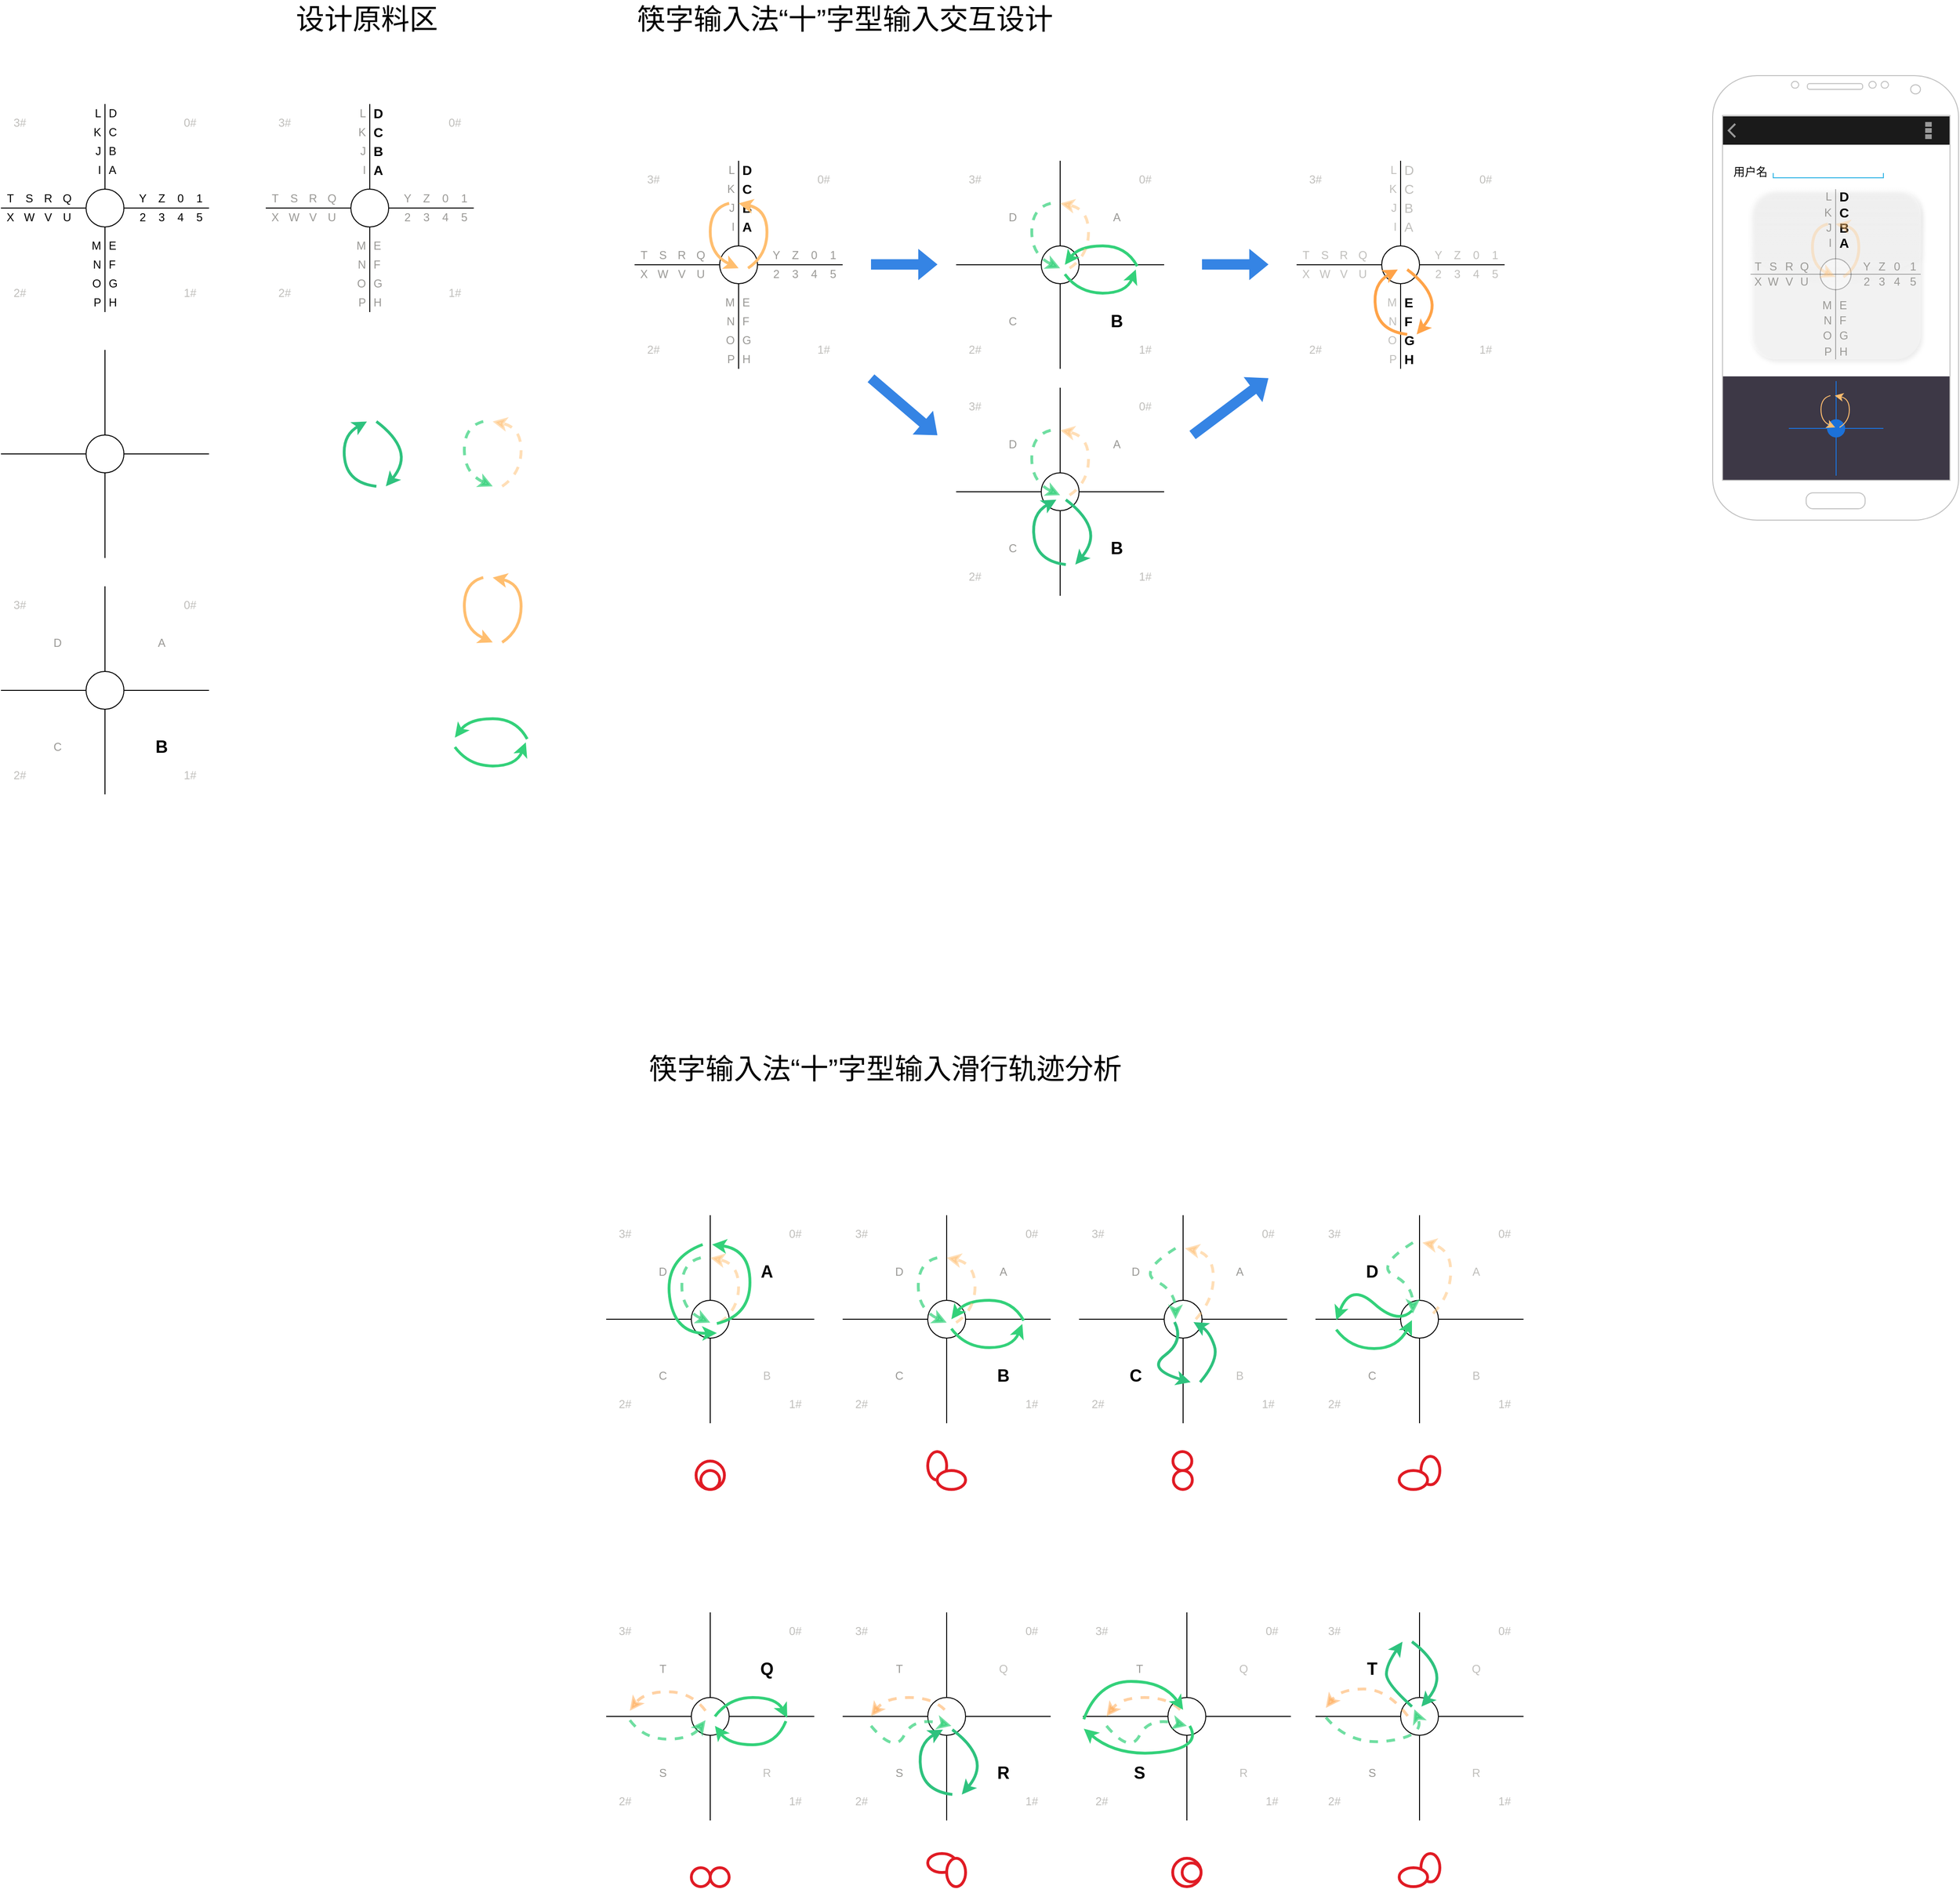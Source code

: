 <mxfile version="24.7.5">
  <diagram name="Page-1" id="ir04bx6U-A94eMC8y5B0">
    <mxGraphModel dx="1839" dy="571" grid="1" gridSize="10" guides="1" tooltips="1" connect="1" arrows="1" fold="1" page="1" pageScale="1" pageWidth="850" pageHeight="1100" math="0" shadow="0">
      <root>
        <mxCell id="0" />
        <mxCell id="1" parent="0" />
        <mxCell id="HhxWIuC8Cv6-ZVWz3j82-1152" value="" style="strokeWidth=1;html=1;shadow=0;dashed=0;shape=mxgraph.android.action_bar;fillColor=#1A1A1A;strokeColor=#c0c0c0;strokeWidth=2;fontColor=#FFFFFF;whiteSpace=wrap;" vertex="1" parent="1">
          <mxGeometry x="1200" y="133" width="241" height="30" as="geometry" />
        </mxCell>
        <mxCell id="HhxWIuC8Cv6-ZVWz3j82-1154" value="" style="rounded=0;whiteSpace=wrap;html=1;strokeColor=none;" vertex="1" parent="1">
          <mxGeometry x="1200" y="163" width="240" height="247" as="geometry" />
        </mxCell>
        <mxCell id="HhxWIuC8Cv6-ZVWz3j82-1146" value="" style="rounded=0;whiteSpace=wrap;html=1;strokeColor=none;fillColor=#3d3846;" vertex="1" parent="1">
          <mxGeometry x="1200" y="408" width="250" height="110" as="geometry" />
        </mxCell>
        <mxCell id="HhxWIuC8Cv6-ZVWz3j82-116" value="筷字输入法“十”字型输入交互设计" style="text;html=1;align=center;verticalAlign=middle;whiteSpace=wrap;rounded=0;fontStyle=0;fontSize=30;" vertex="1" parent="1">
          <mxGeometry y="10" width="545" height="40" as="geometry" />
        </mxCell>
        <mxCell id="HhxWIuC8Cv6-ZVWz3j82-164" value="" style="group" vertex="1" connectable="0" parent="1">
          <mxGeometry x="-620" y="380" width="220" height="220" as="geometry" />
        </mxCell>
        <mxCell id="HhxWIuC8Cv6-ZVWz3j82-165" value="" style="rounded=0;whiteSpace=wrap;html=1;fillColor=none;strokeColor=none;container=0;" vertex="1" parent="HhxWIuC8Cv6-ZVWz3j82-164">
          <mxGeometry width="220" height="220" as="geometry" />
        </mxCell>
        <mxCell id="HhxWIuC8Cv6-ZVWz3j82-166" value="" style="endArrow=none;html=1;rounded=0;entryX=1;entryY=0.5;entryDx=0;entryDy=0;exitX=0;exitY=0.5;exitDx=0;exitDy=0;" edge="1" parent="HhxWIuC8Cv6-ZVWz3j82-164" source="HhxWIuC8Cv6-ZVWz3j82-169" target="HhxWIuC8Cv6-ZVWz3j82-165">
          <mxGeometry width="50" height="50" relative="1" as="geometry">
            <mxPoint x="-110" y="170" as="sourcePoint" />
            <mxPoint x="-60" y="120" as="targetPoint" />
          </mxGeometry>
        </mxCell>
        <mxCell id="HhxWIuC8Cv6-ZVWz3j82-167" value="" style="endArrow=none;html=1;rounded=0;entryX=0.5;entryY=0;entryDx=0;entryDy=0;exitX=0.5;exitY=1;exitDx=0;exitDy=0;" edge="1" parent="HhxWIuC8Cv6-ZVWz3j82-164" source="HhxWIuC8Cv6-ZVWz3j82-165" target="HhxWIuC8Cv6-ZVWz3j82-165">
          <mxGeometry width="50" height="50" relative="1" as="geometry">
            <mxPoint x="-120" y="210" as="sourcePoint" />
            <mxPoint x="-70" y="160" as="targetPoint" />
          </mxGeometry>
        </mxCell>
        <mxCell id="HhxWIuC8Cv6-ZVWz3j82-168" value="" style="endArrow=none;html=1;rounded=0;entryX=1;entryY=0.5;entryDx=0;entryDy=0;exitX=0;exitY=0.5;exitDx=0;exitDy=0;" edge="1" parent="HhxWIuC8Cv6-ZVWz3j82-164" source="HhxWIuC8Cv6-ZVWz3j82-165" target="HhxWIuC8Cv6-ZVWz3j82-169">
          <mxGeometry width="50" height="50" relative="1" as="geometry">
            <mxPoint y="110" as="sourcePoint" />
            <mxPoint x="220" y="110" as="targetPoint" />
          </mxGeometry>
        </mxCell>
        <mxCell id="HhxWIuC8Cv6-ZVWz3j82-169" value="" style="ellipse;whiteSpace=wrap;html=1;aspect=fixed;container=0;" vertex="1" parent="HhxWIuC8Cv6-ZVWz3j82-164">
          <mxGeometry x="90" y="90" width="40" height="40" as="geometry" />
        </mxCell>
        <mxCell id="HhxWIuC8Cv6-ZVWz3j82-233" value="设计原料区" style="text;html=1;align=left;verticalAlign=middle;whiteSpace=wrap;rounded=0;fontStyle=0;fontSize=30;" vertex="1" parent="1">
          <mxGeometry x="-310" y="10" width="310" height="40" as="geometry" />
        </mxCell>
        <mxCell id="HhxWIuC8Cv6-ZVWz3j82-242" value="" style="shape=flexArrow;endArrow=classic;html=1;rounded=0;strokeColor=#3584e4;fillColor=#3584e4;" edge="1" parent="1">
          <mxGeometry width="50" height="50" relative="1" as="geometry">
            <mxPoint x="300" y="289.66" as="sourcePoint" />
            <mxPoint x="370" y="289.66" as="targetPoint" />
          </mxGeometry>
        </mxCell>
        <mxCell id="HhxWIuC8Cv6-ZVWz3j82-259" value="" style="group" vertex="1" connectable="0" parent="1">
          <mxGeometry x="-145" y="770" width="90" height="50" as="geometry" />
        </mxCell>
        <mxCell id="HhxWIuC8Cv6-ZVWz3j82-260" value="" style="ellipse;whiteSpace=wrap;html=1;aspect=fixed;fillColor=none;strokeColor=none;" vertex="1" parent="HhxWIuC8Cv6-ZVWz3j82-259">
          <mxGeometry y="20" width="10" height="10" as="geometry" />
        </mxCell>
        <mxCell id="HhxWIuC8Cv6-ZVWz3j82-261" value="" style="ellipse;whiteSpace=wrap;html=1;aspect=fixed;fillColor=none;strokeColor=none;" vertex="1" parent="HhxWIuC8Cv6-ZVWz3j82-259">
          <mxGeometry x="80" y="20" width="10" height="10" as="geometry" />
        </mxCell>
        <mxCell id="HhxWIuC8Cv6-ZVWz3j82-262" value="" style="curved=1;endArrow=classic;html=1;rounded=0;exitX=0;exitY=0;exitDx=0;exitDy=0;entryX=0.5;entryY=0;entryDx=0;entryDy=0;strokeColor=#33d17a;strokeWidth=3;" edge="1" parent="HhxWIuC8Cv6-ZVWz3j82-259" source="HhxWIuC8Cv6-ZVWz3j82-261" target="HhxWIuC8Cv6-ZVWz3j82-260">
          <mxGeometry width="50" height="50" relative="1" as="geometry">
            <mxPoint x="110" y="90" as="sourcePoint" />
            <mxPoint x="160" y="40" as="targetPoint" />
            <Array as="points">
              <mxPoint x="70" />
              <mxPoint x="20" />
            </Array>
          </mxGeometry>
        </mxCell>
        <mxCell id="HhxWIuC8Cv6-ZVWz3j82-263" value="" style="curved=1;endArrow=classic;html=1;rounded=0;entryX=0;entryY=0.5;entryDx=0;entryDy=0;exitX=0.5;exitY=1;exitDx=0;exitDy=0;strokeWidth=3;strokeColor=#33d17a;" edge="1" parent="HhxWIuC8Cv6-ZVWz3j82-259" source="HhxWIuC8Cv6-ZVWz3j82-260" target="HhxWIuC8Cv6-ZVWz3j82-261">
          <mxGeometry width="50" height="50" relative="1" as="geometry">
            <mxPoint x="-90" y="70" as="sourcePoint" />
            <mxPoint x="-40" y="20" as="targetPoint" />
            <Array as="points">
              <mxPoint x="20" y="50" />
              <mxPoint x="70" y="50" />
            </Array>
          </mxGeometry>
        </mxCell>
        <mxCell id="HhxWIuC8Cv6-ZVWz3j82-271" value="" style="group" vertex="1" connectable="0" parent="1">
          <mxGeometry x="-130" y="615.71" width="60" height="78.571" as="geometry" />
        </mxCell>
        <mxCell id="HhxWIuC8Cv6-ZVWz3j82-267" value="" style="ellipse;whiteSpace=wrap;html=1;aspect=fixed;fillColor=none;strokeColor=none;" vertex="1" parent="HhxWIuC8Cv6-ZVWz3j82-271">
          <mxGeometry x="20" width="10" height="10" as="geometry" />
        </mxCell>
        <mxCell id="HhxWIuC8Cv6-ZVWz3j82-268" value="" style="ellipse;whiteSpace=wrap;html=1;aspect=fixed;fillColor=none;strokeColor=none;" vertex="1" parent="HhxWIuC8Cv6-ZVWz3j82-271">
          <mxGeometry x="30" y="68.571" width="10" height="10" as="geometry" />
        </mxCell>
        <mxCell id="HhxWIuC8Cv6-ZVWz3j82-269" value="" style="curved=1;endArrow=classic;html=1;rounded=0;exitX=1;exitY=0.5;exitDx=0;exitDy=0;entryX=1;entryY=0.5;entryDx=0;entryDy=0;strokeColor=#ffbe6f;strokeWidth=3;" edge="1" parent="HhxWIuC8Cv6-ZVWz3j82-271" source="HhxWIuC8Cv6-ZVWz3j82-268" target="HhxWIuC8Cv6-ZVWz3j82-267">
          <mxGeometry width="50" height="50" relative="1" as="geometry">
            <mxPoint x="130" y="80" as="sourcePoint" />
            <mxPoint x="180" y="22.857" as="targetPoint" />
            <Array as="points">
              <mxPoint x="60" y="60" />
              <mxPoint x="60" y="11" />
            </Array>
          </mxGeometry>
        </mxCell>
        <mxCell id="HhxWIuC8Cv6-ZVWz3j82-270" value="" style="curved=1;endArrow=classic;html=1;rounded=0;entryX=0;entryY=0.5;entryDx=0;entryDy=0;exitX=0;exitY=0.5;exitDx=0;exitDy=0;strokeWidth=3;strokeColor=#ffbe6f;" edge="1" parent="HhxWIuC8Cv6-ZVWz3j82-271" source="HhxWIuC8Cv6-ZVWz3j82-267" target="HhxWIuC8Cv6-ZVWz3j82-268">
          <mxGeometry width="50" height="50" relative="1" as="geometry">
            <mxPoint x="-70" y="57.143" as="sourcePoint" />
            <mxPoint x="-20" as="targetPoint" />
            <Array as="points">
              <mxPoint y="10" />
              <mxPoint y="60" />
            </Array>
          </mxGeometry>
        </mxCell>
        <mxCell id="HhxWIuC8Cv6-ZVWz3j82-284" value="" style="group" vertex="1" connectable="0" parent="1">
          <mxGeometry x="-130" y="450.71" width="60" height="78.571" as="geometry" />
        </mxCell>
        <mxCell id="HhxWIuC8Cv6-ZVWz3j82-285" value="" style="ellipse;whiteSpace=wrap;html=1;aspect=fixed;fillColor=none;strokeColor=none;" vertex="1" parent="HhxWIuC8Cv6-ZVWz3j82-284">
          <mxGeometry x="20" width="10" height="10" as="geometry" />
        </mxCell>
        <mxCell id="HhxWIuC8Cv6-ZVWz3j82-286" value="" style="ellipse;whiteSpace=wrap;html=1;aspect=fixed;fillColor=none;strokeColor=none;" vertex="1" parent="HhxWIuC8Cv6-ZVWz3j82-284">
          <mxGeometry x="30" y="68.571" width="10" height="10" as="geometry" />
        </mxCell>
        <mxCell id="HhxWIuC8Cv6-ZVWz3j82-287" value="" style="curved=1;endArrow=classic;html=1;rounded=0;exitX=1;exitY=0.5;exitDx=0;exitDy=0;entryX=1;entryY=0.5;entryDx=0;entryDy=0;strokeColor=#ffbe6f;strokeWidth=3;dashed=1;opacity=50;" edge="1" parent="HhxWIuC8Cv6-ZVWz3j82-284" source="HhxWIuC8Cv6-ZVWz3j82-286" target="HhxWIuC8Cv6-ZVWz3j82-285">
          <mxGeometry width="50" height="50" relative="1" as="geometry">
            <mxPoint x="130" y="80" as="sourcePoint" />
            <mxPoint x="180" y="22.857" as="targetPoint" />
            <Array as="points">
              <mxPoint x="60" y="60" />
              <mxPoint x="60" y="11" />
            </Array>
          </mxGeometry>
        </mxCell>
        <mxCell id="HhxWIuC8Cv6-ZVWz3j82-288" value="" style="curved=1;endArrow=classic;html=1;rounded=0;entryX=0;entryY=0.5;entryDx=0;entryDy=0;exitX=0;exitY=0.5;exitDx=0;exitDy=0;strokeWidth=3;strokeColor=#33d17a;dashed=1;opacity=70;" edge="1" parent="HhxWIuC8Cv6-ZVWz3j82-284" source="HhxWIuC8Cv6-ZVWz3j82-285" target="HhxWIuC8Cv6-ZVWz3j82-286">
          <mxGeometry width="50" height="50" relative="1" as="geometry">
            <mxPoint x="-70" y="57.143" as="sourcePoint" />
            <mxPoint x="-20" as="targetPoint" />
            <Array as="points">
              <mxPoint y="10" />
              <mxPoint y="60" />
            </Array>
          </mxGeometry>
        </mxCell>
        <mxCell id="HhxWIuC8Cv6-ZVWz3j82-292" value="" style="shape=flexArrow;endArrow=classic;html=1;rounded=0;strokeColor=#3584e4;fillColor=#3584e4;" edge="1" parent="1">
          <mxGeometry width="50" height="50" relative="1" as="geometry">
            <mxPoint x="650" y="289.66" as="sourcePoint" />
            <mxPoint x="720" y="289.66" as="targetPoint" />
          </mxGeometry>
        </mxCell>
        <mxCell id="HhxWIuC8Cv6-ZVWz3j82-340" value="" style="group" vertex="1" connectable="0" parent="1">
          <mxGeometry x="390" y="180" width="220" height="220" as="geometry" />
        </mxCell>
        <mxCell id="HhxWIuC8Cv6-ZVWz3j82-176" value="" style="endArrow=none;html=1;rounded=0;entryX=1;entryY=0.5;entryDx=0;entryDy=0;exitX=0;exitY=0.5;exitDx=0;exitDy=0;" edge="1" parent="HhxWIuC8Cv6-ZVWz3j82-340" source="HhxWIuC8Cv6-ZVWz3j82-179" target="HhxWIuC8Cv6-ZVWz3j82-175">
          <mxGeometry width="50" height="50" relative="1" as="geometry">
            <mxPoint x="-110" y="170" as="sourcePoint" />
            <mxPoint x="-60" y="120" as="targetPoint" />
          </mxGeometry>
        </mxCell>
        <mxCell id="HhxWIuC8Cv6-ZVWz3j82-178" value="" style="endArrow=none;html=1;rounded=0;entryX=1;entryY=0.5;entryDx=0;entryDy=0;exitX=0;exitY=0.5;exitDx=0;exitDy=0;" edge="1" parent="HhxWIuC8Cv6-ZVWz3j82-340" source="HhxWIuC8Cv6-ZVWz3j82-175" target="HhxWIuC8Cv6-ZVWz3j82-179">
          <mxGeometry width="50" height="50" relative="1" as="geometry">
            <mxPoint y="110" as="sourcePoint" />
            <mxPoint x="220" y="110" as="targetPoint" />
          </mxGeometry>
        </mxCell>
        <mxCell id="HhxWIuC8Cv6-ZVWz3j82-177" value="" style="endArrow=none;html=1;rounded=0;entryX=0.5;entryY=0;entryDx=0;entryDy=0;exitX=0.5;exitY=1;exitDx=0;exitDy=0;" edge="1" parent="HhxWIuC8Cv6-ZVWz3j82-340" source="HhxWIuC8Cv6-ZVWz3j82-175" target="HhxWIuC8Cv6-ZVWz3j82-175">
          <mxGeometry width="50" height="50" relative="1" as="geometry">
            <mxPoint x="-120" y="210" as="sourcePoint" />
            <mxPoint x="-70" y="160" as="targetPoint" />
          </mxGeometry>
        </mxCell>
        <mxCell id="HhxWIuC8Cv6-ZVWz3j82-179" value="" style="ellipse;whiteSpace=wrap;html=1;aspect=fixed;container=0;" vertex="1" parent="HhxWIuC8Cv6-ZVWz3j82-340">
          <mxGeometry x="90" y="90" width="40" height="40" as="geometry" />
        </mxCell>
        <mxCell id="HhxWIuC8Cv6-ZVWz3j82-175" value="" style="rounded=0;whiteSpace=wrap;html=1;fillColor=none;strokeColor=none;container=0;" vertex="1" parent="HhxWIuC8Cv6-ZVWz3j82-340">
          <mxGeometry width="220" height="220" as="geometry" />
        </mxCell>
        <mxCell id="HhxWIuC8Cv6-ZVWz3j82-180" value="D" style="text;html=1;align=center;verticalAlign=middle;whiteSpace=wrap;rounded=0;fontColor=#9a9996;container=0;" vertex="1" parent="HhxWIuC8Cv6-ZVWz3j82-340">
          <mxGeometry x="45" y="50" width="30" height="20" as="geometry" />
        </mxCell>
        <mxCell id="HhxWIuC8Cv6-ZVWz3j82-181" value="A" style="text;html=1;align=center;verticalAlign=middle;whiteSpace=wrap;rounded=0;fontColor=#9a9996;container=0;" vertex="1" parent="HhxWIuC8Cv6-ZVWz3j82-340">
          <mxGeometry x="155" y="50" width="30" height="20" as="geometry" />
        </mxCell>
        <mxCell id="HhxWIuC8Cv6-ZVWz3j82-182" value="C" style="text;html=1;align=center;verticalAlign=middle;whiteSpace=wrap;rounded=0;fontColor=#9a9996;container=0;" vertex="1" parent="HhxWIuC8Cv6-ZVWz3j82-340">
          <mxGeometry x="45" y="160" width="30" height="20" as="geometry" />
        </mxCell>
        <mxCell id="HhxWIuC8Cv6-ZVWz3j82-183" value="B" style="text;html=1;align=center;verticalAlign=middle;whiteSpace=wrap;rounded=0;fontStyle=1;fontSize=18;container=0;" vertex="1" parent="HhxWIuC8Cv6-ZVWz3j82-340">
          <mxGeometry x="155" y="160" width="30" height="20" as="geometry" />
        </mxCell>
        <mxCell id="HhxWIuC8Cv6-ZVWz3j82-648" value="0#" style="text;html=1;align=center;verticalAlign=middle;whiteSpace=wrap;rounded=0;fontColor=#c0bfbc;" vertex="1" parent="HhxWIuC8Cv6-ZVWz3j82-340">
          <mxGeometry x="190" y="10" width="20" height="20" as="geometry" />
        </mxCell>
        <mxCell id="HhxWIuC8Cv6-ZVWz3j82-649" value="1#" style="text;html=1;align=center;verticalAlign=middle;whiteSpace=wrap;rounded=0;fontColor=#c0bfbc;" vertex="1" parent="HhxWIuC8Cv6-ZVWz3j82-340">
          <mxGeometry x="190" y="190" width="20" height="20" as="geometry" />
        </mxCell>
        <mxCell id="HhxWIuC8Cv6-ZVWz3j82-650" value="2#" style="text;html=1;align=center;verticalAlign=middle;whiteSpace=wrap;rounded=0;fontColor=#c0bfbc;" vertex="1" parent="HhxWIuC8Cv6-ZVWz3j82-340">
          <mxGeometry x="10" y="190" width="20" height="20" as="geometry" />
        </mxCell>
        <mxCell id="HhxWIuC8Cv6-ZVWz3j82-651" value="3#" style="text;html=1;align=center;verticalAlign=middle;whiteSpace=wrap;rounded=0;fontColor=#c0bfbc;" vertex="1" parent="HhxWIuC8Cv6-ZVWz3j82-340">
          <mxGeometry x="10" y="10" width="20" height="20" as="geometry" />
        </mxCell>
        <mxCell id="HhxWIuC8Cv6-ZVWz3j82-349" value="" style="group" vertex="1" connectable="0" parent="1">
          <mxGeometry x="500" y="270" width="90" height="50" as="geometry" />
        </mxCell>
        <mxCell id="HhxWIuC8Cv6-ZVWz3j82-350" value="" style="ellipse;whiteSpace=wrap;html=1;aspect=fixed;fillColor=none;strokeColor=none;" vertex="1" parent="HhxWIuC8Cv6-ZVWz3j82-349">
          <mxGeometry y="20" width="10" height="10" as="geometry" />
        </mxCell>
        <mxCell id="HhxWIuC8Cv6-ZVWz3j82-351" value="" style="ellipse;whiteSpace=wrap;html=1;aspect=fixed;fillColor=none;strokeColor=none;" vertex="1" parent="HhxWIuC8Cv6-ZVWz3j82-349">
          <mxGeometry x="80" y="20" width="10" height="10" as="geometry" />
        </mxCell>
        <mxCell id="HhxWIuC8Cv6-ZVWz3j82-352" value="" style="curved=1;endArrow=classic;html=1;rounded=0;exitX=0;exitY=0;exitDx=0;exitDy=0;entryX=0.5;entryY=0;entryDx=0;entryDy=0;strokeColor=#33d17a;strokeWidth=3;" edge="1" parent="HhxWIuC8Cv6-ZVWz3j82-349" source="HhxWIuC8Cv6-ZVWz3j82-351" target="HhxWIuC8Cv6-ZVWz3j82-350">
          <mxGeometry width="50" height="50" relative="1" as="geometry">
            <mxPoint x="110" y="90" as="sourcePoint" />
            <mxPoint x="160" y="40" as="targetPoint" />
            <Array as="points">
              <mxPoint x="70" />
              <mxPoint x="20" />
            </Array>
          </mxGeometry>
        </mxCell>
        <mxCell id="HhxWIuC8Cv6-ZVWz3j82-353" value="" style="curved=1;endArrow=classic;html=1;rounded=0;entryX=0;entryY=0.5;entryDx=0;entryDy=0;exitX=0.5;exitY=1;exitDx=0;exitDy=0;strokeWidth=3;strokeColor=#33d17a;" edge="1" parent="HhxWIuC8Cv6-ZVWz3j82-349" source="HhxWIuC8Cv6-ZVWz3j82-350" target="HhxWIuC8Cv6-ZVWz3j82-351">
          <mxGeometry width="50" height="50" relative="1" as="geometry">
            <mxPoint x="-90" y="70" as="sourcePoint" />
            <mxPoint x="-40" y="20" as="targetPoint" />
            <Array as="points">
              <mxPoint x="20" y="50" />
              <mxPoint x="70" y="50" />
            </Array>
          </mxGeometry>
        </mxCell>
        <mxCell id="HhxWIuC8Cv6-ZVWz3j82-364" value="" style="group" vertex="1" connectable="0" parent="1">
          <mxGeometry x="50" y="180" width="220" height="220" as="geometry" />
        </mxCell>
        <mxCell id="HhxWIuC8Cv6-ZVWz3j82-185" value="" style="rounded=0;whiteSpace=wrap;html=1;fillColor=none;strokeColor=none;container=0;" vertex="1" parent="HhxWIuC8Cv6-ZVWz3j82-364">
          <mxGeometry width="220" height="220" as="geometry" />
        </mxCell>
        <mxCell id="HhxWIuC8Cv6-ZVWz3j82-186" value="" style="endArrow=none;html=1;rounded=0;entryX=1;entryY=0.5;entryDx=0;entryDy=0;exitX=0;exitY=0.5;exitDx=0;exitDy=0;fontColor=#9a9996;" edge="1" parent="HhxWIuC8Cv6-ZVWz3j82-364" source="HhxWIuC8Cv6-ZVWz3j82-189" target="HhxWIuC8Cv6-ZVWz3j82-185">
          <mxGeometry width="50" height="50" relative="1" as="geometry">
            <mxPoint x="-110" y="170" as="sourcePoint" />
            <mxPoint x="-60" y="120" as="targetPoint" />
          </mxGeometry>
        </mxCell>
        <mxCell id="HhxWIuC8Cv6-ZVWz3j82-187" value="" style="endArrow=none;html=1;rounded=0;entryX=0.5;entryY=0;entryDx=0;entryDy=0;exitX=0.5;exitY=1;exitDx=0;exitDy=0;" edge="1" parent="HhxWIuC8Cv6-ZVWz3j82-364" source="HhxWIuC8Cv6-ZVWz3j82-185" target="HhxWIuC8Cv6-ZVWz3j82-185">
          <mxGeometry width="50" height="50" relative="1" as="geometry">
            <mxPoint x="-120" y="210" as="sourcePoint" />
            <mxPoint x="-70" y="160" as="targetPoint" />
          </mxGeometry>
        </mxCell>
        <mxCell id="HhxWIuC8Cv6-ZVWz3j82-188" value="" style="endArrow=none;html=1;rounded=0;entryX=1;entryY=0.5;entryDx=0;entryDy=0;exitX=0;exitY=0.5;exitDx=0;exitDy=0;" edge="1" parent="HhxWIuC8Cv6-ZVWz3j82-364" source="HhxWIuC8Cv6-ZVWz3j82-185" target="HhxWIuC8Cv6-ZVWz3j82-189">
          <mxGeometry width="50" height="50" relative="1" as="geometry">
            <mxPoint y="110" as="sourcePoint" />
            <mxPoint x="220" y="110" as="targetPoint" />
          </mxGeometry>
        </mxCell>
        <mxCell id="HhxWIuC8Cv6-ZVWz3j82-189" value="" style="ellipse;whiteSpace=wrap;html=1;aspect=fixed;container=0;fontColor=#9a9996;" vertex="1" parent="HhxWIuC8Cv6-ZVWz3j82-364">
          <mxGeometry x="90" y="90" width="40" height="40" as="geometry" />
        </mxCell>
        <mxCell id="HhxWIuC8Cv6-ZVWz3j82-191" value="H" style="text;html=1;align=left;verticalAlign=middle;whiteSpace=wrap;rounded=0;spacingLeft=2;container=0;fontColor=#9a9996;" vertex="1" parent="HhxWIuC8Cv6-ZVWz3j82-364">
          <mxGeometry x="110" y="200" width="20" height="20" as="geometry" />
        </mxCell>
        <mxCell id="HhxWIuC8Cv6-ZVWz3j82-192" value="G" style="text;html=1;align=left;verticalAlign=middle;whiteSpace=wrap;rounded=0;spacingLeft=2;container=0;fontColor=#9a9996;" vertex="1" parent="HhxWIuC8Cv6-ZVWz3j82-364">
          <mxGeometry x="110" y="180" width="20" height="20" as="geometry" />
        </mxCell>
        <mxCell id="HhxWIuC8Cv6-ZVWz3j82-193" value="F" style="text;html=1;align=left;verticalAlign=middle;whiteSpace=wrap;rounded=0;spacingLeft=2;container=0;fontColor=#9a9996;" vertex="1" parent="HhxWIuC8Cv6-ZVWz3j82-364">
          <mxGeometry x="110" y="160" width="20" height="20" as="geometry" />
        </mxCell>
        <mxCell id="HhxWIuC8Cv6-ZVWz3j82-194" value="E" style="text;html=1;align=left;verticalAlign=middle;whiteSpace=wrap;rounded=0;spacingLeft=2;container=0;fontColor=#9a9996;" vertex="1" parent="HhxWIuC8Cv6-ZVWz3j82-364">
          <mxGeometry x="110" y="140" width="20" height="20" as="geometry" />
        </mxCell>
        <mxCell id="HhxWIuC8Cv6-ZVWz3j82-196" value="A" style="text;html=1;align=left;verticalAlign=middle;whiteSpace=wrap;rounded=0;spacingLeft=2;container=0;fontStyle=1;fontSize=14;" vertex="1" parent="HhxWIuC8Cv6-ZVWz3j82-364">
          <mxGeometry x="110" y="60" width="20" height="20" as="geometry" />
        </mxCell>
        <mxCell id="HhxWIuC8Cv6-ZVWz3j82-197" value="B" style="text;html=1;align=left;verticalAlign=middle;whiteSpace=wrap;rounded=0;spacingLeft=2;container=0;fontStyle=1;fontSize=14;" vertex="1" parent="HhxWIuC8Cv6-ZVWz3j82-364">
          <mxGeometry x="110" y="40" width="20" height="20" as="geometry" />
        </mxCell>
        <mxCell id="HhxWIuC8Cv6-ZVWz3j82-198" value="C" style="text;html=1;align=left;verticalAlign=middle;whiteSpace=wrap;rounded=0;spacingLeft=2;container=0;fontStyle=1;fontSize=14;" vertex="1" parent="HhxWIuC8Cv6-ZVWz3j82-364">
          <mxGeometry x="110" y="20" width="20" height="20" as="geometry" />
        </mxCell>
        <mxCell id="HhxWIuC8Cv6-ZVWz3j82-199" value="D" style="text;html=1;align=left;verticalAlign=middle;whiteSpace=wrap;rounded=0;spacingLeft=2;container=0;fontStyle=1;fontSize=14;" vertex="1" parent="HhxWIuC8Cv6-ZVWz3j82-364">
          <mxGeometry x="110" width="20" height="20" as="geometry" />
        </mxCell>
        <mxCell id="HhxWIuC8Cv6-ZVWz3j82-273" value="" style="ellipse;whiteSpace=wrap;html=1;aspect=fixed;fillColor=none;strokeColor=none;container=0;fontColor=#9a9996;" vertex="1" parent="HhxWIuC8Cv6-ZVWz3j82-364">
          <mxGeometry x="100" y="40" width="10" height="10" as="geometry" />
        </mxCell>
        <mxCell id="HhxWIuC8Cv6-ZVWz3j82-201" value="I" style="text;html=1;align=right;verticalAlign=middle;whiteSpace=wrap;rounded=0;spacingLeft=0;spacingRight=2;container=0;fontColor=#9a9996;" vertex="1" parent="HhxWIuC8Cv6-ZVWz3j82-364">
          <mxGeometry x="90" y="60" width="20" height="20" as="geometry" />
        </mxCell>
        <mxCell id="HhxWIuC8Cv6-ZVWz3j82-202" value="J" style="text;html=1;align=right;verticalAlign=middle;whiteSpace=wrap;rounded=0;spacingLeft=0;spacingRight=2;container=0;fontColor=#9a9996;" vertex="1" parent="HhxWIuC8Cv6-ZVWz3j82-364">
          <mxGeometry x="90" y="40" width="20" height="20" as="geometry" />
        </mxCell>
        <mxCell id="HhxWIuC8Cv6-ZVWz3j82-203" value="K" style="text;html=1;align=right;verticalAlign=middle;whiteSpace=wrap;rounded=0;spacingLeft=0;spacingRight=2;container=0;fontColor=#9a9996;" vertex="1" parent="HhxWIuC8Cv6-ZVWz3j82-364">
          <mxGeometry x="90" y="20" width="20" height="20" as="geometry" />
        </mxCell>
        <mxCell id="HhxWIuC8Cv6-ZVWz3j82-204" value="L" style="text;html=1;align=right;verticalAlign=middle;whiteSpace=wrap;rounded=0;spacingLeft=0;spacingRight=2;container=0;fontColor=#9a9996;" vertex="1" parent="HhxWIuC8Cv6-ZVWz3j82-364">
          <mxGeometry x="90" width="20" height="20" as="geometry" />
        </mxCell>
        <mxCell id="HhxWIuC8Cv6-ZVWz3j82-206" value="P" style="text;html=1;align=right;verticalAlign=middle;whiteSpace=wrap;rounded=0;spacingLeft=0;spacingRight=2;container=0;fontColor=#9a9996;" vertex="1" parent="HhxWIuC8Cv6-ZVWz3j82-364">
          <mxGeometry x="90" y="200" width="20" height="20" as="geometry" />
        </mxCell>
        <mxCell id="HhxWIuC8Cv6-ZVWz3j82-207" value="O" style="text;html=1;align=right;verticalAlign=middle;whiteSpace=wrap;rounded=0;spacingLeft=0;spacingRight=2;container=0;fontColor=#9a9996;" vertex="1" parent="HhxWIuC8Cv6-ZVWz3j82-364">
          <mxGeometry x="90" y="180" width="20" height="20" as="geometry" />
        </mxCell>
        <mxCell id="HhxWIuC8Cv6-ZVWz3j82-208" value="N" style="text;html=1;align=right;verticalAlign=middle;whiteSpace=wrap;rounded=0;spacingLeft=0;spacingRight=2;container=0;fontColor=#9a9996;" vertex="1" parent="HhxWIuC8Cv6-ZVWz3j82-364">
          <mxGeometry x="90" y="160" width="20" height="20" as="geometry" />
        </mxCell>
        <mxCell id="HhxWIuC8Cv6-ZVWz3j82-209" value="M" style="text;html=1;align=right;verticalAlign=middle;whiteSpace=wrap;rounded=0;spacingLeft=0;spacingRight=2;container=0;fontColor=#9a9996;" vertex="1" parent="HhxWIuC8Cv6-ZVWz3j82-364">
          <mxGeometry x="90" y="140" width="20" height="20" as="geometry" />
        </mxCell>
        <mxCell id="HhxWIuC8Cv6-ZVWz3j82-211" value="Q" style="text;html=1;align=center;verticalAlign=middle;whiteSpace=wrap;rounded=0;container=0;fontColor=#9a9996;" vertex="1" parent="HhxWIuC8Cv6-ZVWz3j82-364">
          <mxGeometry x="60" y="90" width="20" height="20" as="geometry" />
        </mxCell>
        <mxCell id="HhxWIuC8Cv6-ZVWz3j82-212" value="R" style="text;html=1;align=center;verticalAlign=middle;whiteSpace=wrap;rounded=0;container=0;fontColor=#9a9996;" vertex="1" parent="HhxWIuC8Cv6-ZVWz3j82-364">
          <mxGeometry x="40" y="90" width="20" height="20" as="geometry" />
        </mxCell>
        <mxCell id="HhxWIuC8Cv6-ZVWz3j82-213" value="S" style="text;html=1;align=center;verticalAlign=middle;whiteSpace=wrap;rounded=0;container=0;fontColor=#9a9996;" vertex="1" parent="HhxWIuC8Cv6-ZVWz3j82-364">
          <mxGeometry x="20" y="90" width="20" height="20" as="geometry" />
        </mxCell>
        <mxCell id="HhxWIuC8Cv6-ZVWz3j82-214" value="T" style="text;html=1;align=center;verticalAlign=middle;whiteSpace=wrap;rounded=0;container=0;fontColor=#9a9996;" vertex="1" parent="HhxWIuC8Cv6-ZVWz3j82-364">
          <mxGeometry y="90" width="20" height="20" as="geometry" />
        </mxCell>
        <mxCell id="HhxWIuC8Cv6-ZVWz3j82-216" value="U" style="text;html=1;align=center;verticalAlign=middle;whiteSpace=wrap;rounded=0;container=0;fontColor=#9a9996;" vertex="1" parent="HhxWIuC8Cv6-ZVWz3j82-364">
          <mxGeometry x="60" y="110" width="20" height="20" as="geometry" />
        </mxCell>
        <mxCell id="HhxWIuC8Cv6-ZVWz3j82-217" value="V" style="text;html=1;align=center;verticalAlign=middle;whiteSpace=wrap;rounded=0;container=0;fontColor=#9a9996;" vertex="1" parent="HhxWIuC8Cv6-ZVWz3j82-364">
          <mxGeometry x="40" y="110" width="20" height="20" as="geometry" />
        </mxCell>
        <mxCell id="HhxWIuC8Cv6-ZVWz3j82-218" value="W" style="text;html=1;align=center;verticalAlign=middle;whiteSpace=wrap;rounded=0;container=0;fontColor=#9a9996;" vertex="1" parent="HhxWIuC8Cv6-ZVWz3j82-364">
          <mxGeometry x="20" y="110" width="20" height="20" as="geometry" />
        </mxCell>
        <mxCell id="HhxWIuC8Cv6-ZVWz3j82-219" value="X" style="text;html=1;align=center;verticalAlign=middle;whiteSpace=wrap;rounded=0;container=0;fontColor=#9a9996;" vertex="1" parent="HhxWIuC8Cv6-ZVWz3j82-364">
          <mxGeometry y="110" width="20" height="20" as="geometry" />
        </mxCell>
        <mxCell id="HhxWIuC8Cv6-ZVWz3j82-221" value="1" style="text;html=1;align=center;verticalAlign=middle;whiteSpace=wrap;rounded=0;container=0;fontColor=#9a9996;" vertex="1" parent="HhxWIuC8Cv6-ZVWz3j82-364">
          <mxGeometry x="200" y="90" width="20" height="20" as="geometry" />
        </mxCell>
        <mxCell id="HhxWIuC8Cv6-ZVWz3j82-222" value="0" style="text;html=1;align=center;verticalAlign=middle;whiteSpace=wrap;rounded=0;container=0;fontColor=#9a9996;" vertex="1" parent="HhxWIuC8Cv6-ZVWz3j82-364">
          <mxGeometry x="180" y="90" width="20" height="20" as="geometry" />
        </mxCell>
        <mxCell id="HhxWIuC8Cv6-ZVWz3j82-223" value="Z" style="text;html=1;align=center;verticalAlign=middle;whiteSpace=wrap;rounded=0;container=0;fontColor=#9a9996;" vertex="1" parent="HhxWIuC8Cv6-ZVWz3j82-364">
          <mxGeometry x="160" y="90" width="20" height="20" as="geometry" />
        </mxCell>
        <mxCell id="HhxWIuC8Cv6-ZVWz3j82-224" value="Y" style="text;html=1;align=center;verticalAlign=middle;whiteSpace=wrap;rounded=0;container=0;fontColor=#9a9996;" vertex="1" parent="HhxWIuC8Cv6-ZVWz3j82-364">
          <mxGeometry x="140" y="90" width="20" height="20" as="geometry" />
        </mxCell>
        <mxCell id="HhxWIuC8Cv6-ZVWz3j82-226" value="5" style="text;html=1;align=center;verticalAlign=middle;whiteSpace=wrap;rounded=0;container=0;fontColor=#9a9996;" vertex="1" parent="HhxWIuC8Cv6-ZVWz3j82-364">
          <mxGeometry x="200" y="110" width="20" height="20" as="geometry" />
        </mxCell>
        <mxCell id="HhxWIuC8Cv6-ZVWz3j82-227" value="4" style="text;html=1;align=center;verticalAlign=middle;whiteSpace=wrap;rounded=0;container=0;fontColor=#9a9996;" vertex="1" parent="HhxWIuC8Cv6-ZVWz3j82-364">
          <mxGeometry x="180" y="110" width="20" height="20" as="geometry" />
        </mxCell>
        <mxCell id="HhxWIuC8Cv6-ZVWz3j82-228" value="3" style="text;html=1;align=center;verticalAlign=middle;whiteSpace=wrap;rounded=0;container=0;fontColor=#9a9996;" vertex="1" parent="HhxWIuC8Cv6-ZVWz3j82-364">
          <mxGeometry x="160" y="110" width="20" height="20" as="geometry" />
        </mxCell>
        <mxCell id="HhxWIuC8Cv6-ZVWz3j82-229" value="2" style="text;html=1;align=center;verticalAlign=middle;whiteSpace=wrap;rounded=0;container=0;fontColor=#9a9996;" vertex="1" parent="HhxWIuC8Cv6-ZVWz3j82-364">
          <mxGeometry x="140" y="110" width="20" height="20" as="geometry" />
        </mxCell>
        <mxCell id="HhxWIuC8Cv6-ZVWz3j82-471" value="0#" style="text;html=1;align=center;verticalAlign=middle;whiteSpace=wrap;rounded=0;fontColor=#c0bfbc;" vertex="1" parent="HhxWIuC8Cv6-ZVWz3j82-364">
          <mxGeometry x="190" y="10" width="20" height="20" as="geometry" />
        </mxCell>
        <mxCell id="HhxWIuC8Cv6-ZVWz3j82-472" value="1#" style="text;html=1;align=center;verticalAlign=middle;whiteSpace=wrap;rounded=0;fontColor=#c0bfbc;" vertex="1" parent="HhxWIuC8Cv6-ZVWz3j82-364">
          <mxGeometry x="190" y="190" width="20" height="20" as="geometry" />
        </mxCell>
        <mxCell id="HhxWIuC8Cv6-ZVWz3j82-473" value="2#" style="text;html=1;align=center;verticalAlign=middle;whiteSpace=wrap;rounded=0;fontColor=#c0bfbc;" vertex="1" parent="HhxWIuC8Cv6-ZVWz3j82-364">
          <mxGeometry x="10" y="190" width="20" height="20" as="geometry" />
        </mxCell>
        <mxCell id="HhxWIuC8Cv6-ZVWz3j82-474" value="3#" style="text;html=1;align=center;verticalAlign=middle;whiteSpace=wrap;rounded=0;fontColor=#c0bfbc;" vertex="1" parent="HhxWIuC8Cv6-ZVWz3j82-364">
          <mxGeometry x="10" y="10" width="20" height="20" as="geometry" />
        </mxCell>
        <mxCell id="HhxWIuC8Cv6-ZVWz3j82-404" value="" style="group" vertex="1" connectable="0" parent="1">
          <mxGeometry x="130" y="220" width="60" height="78.571" as="geometry" />
        </mxCell>
        <mxCell id="HhxWIuC8Cv6-ZVWz3j82-405" value="" style="ellipse;whiteSpace=wrap;html=1;aspect=fixed;fillColor=none;strokeColor=none;" vertex="1" parent="HhxWIuC8Cv6-ZVWz3j82-404">
          <mxGeometry x="20" width="10" height="10" as="geometry" />
        </mxCell>
        <mxCell id="HhxWIuC8Cv6-ZVWz3j82-406" value="" style="ellipse;whiteSpace=wrap;html=1;aspect=fixed;fillColor=none;strokeColor=none;" vertex="1" parent="HhxWIuC8Cv6-ZVWz3j82-404">
          <mxGeometry x="30" y="68.571" width="10" height="10" as="geometry" />
        </mxCell>
        <mxCell id="HhxWIuC8Cv6-ZVWz3j82-407" value="" style="curved=1;endArrow=classic;html=1;rounded=0;exitX=1;exitY=0.5;exitDx=0;exitDy=0;entryX=1;entryY=0.5;entryDx=0;entryDy=0;strokeColor=#ffbe6f;strokeWidth=3;" edge="1" parent="HhxWIuC8Cv6-ZVWz3j82-404" source="HhxWIuC8Cv6-ZVWz3j82-406" target="HhxWIuC8Cv6-ZVWz3j82-405">
          <mxGeometry width="50" height="50" relative="1" as="geometry">
            <mxPoint x="130" y="80" as="sourcePoint" />
            <mxPoint x="180" y="22.857" as="targetPoint" />
            <Array as="points">
              <mxPoint x="60" y="60" />
              <mxPoint x="60" y="11" />
            </Array>
          </mxGeometry>
        </mxCell>
        <mxCell id="HhxWIuC8Cv6-ZVWz3j82-408" value="" style="curved=1;endArrow=classic;html=1;rounded=0;entryX=0;entryY=0.5;entryDx=0;entryDy=0;exitX=0;exitY=0.5;exitDx=0;exitDy=0;strokeWidth=3;strokeColor=#ffbe6f;" edge="1" parent="HhxWIuC8Cv6-ZVWz3j82-404" source="HhxWIuC8Cv6-ZVWz3j82-405" target="HhxWIuC8Cv6-ZVWz3j82-406">
          <mxGeometry width="50" height="50" relative="1" as="geometry">
            <mxPoint x="-70" y="57.143" as="sourcePoint" />
            <mxPoint x="-20" as="targetPoint" />
            <Array as="points">
              <mxPoint y="10" />
              <mxPoint y="60" />
            </Array>
          </mxGeometry>
        </mxCell>
        <mxCell id="HhxWIuC8Cv6-ZVWz3j82-458" value="" style="group" vertex="1" connectable="0" parent="1">
          <mxGeometry x="-260" y="450.71" width="67" height="78.571" as="geometry" />
        </mxCell>
        <mxCell id="HhxWIuC8Cv6-ZVWz3j82-459" value="" style="ellipse;whiteSpace=wrap;html=1;aspect=fixed;fillColor=none;strokeColor=none;" vertex="1" parent="HhxWIuC8Cv6-ZVWz3j82-458">
          <mxGeometry x="27" width="10" height="10" as="geometry" />
        </mxCell>
        <mxCell id="HhxWIuC8Cv6-ZVWz3j82-460" value="" style="ellipse;whiteSpace=wrap;html=1;aspect=fixed;fillColor=none;strokeColor=none;" vertex="1" parent="HhxWIuC8Cv6-ZVWz3j82-458">
          <mxGeometry x="37" y="68.571" width="10" height="10" as="geometry" />
        </mxCell>
        <mxCell id="HhxWIuC8Cv6-ZVWz3j82-461" value="" style="curved=1;endArrow=none;html=1;rounded=0;exitX=1;exitY=0.5;exitDx=0;exitDy=0;entryX=1;entryY=0.5;entryDx=0;entryDy=0;strokeColor=#2ec27e;strokeWidth=3;startArrow=classic;startFill=1;endFill=0;" edge="1" parent="HhxWIuC8Cv6-ZVWz3j82-458" source="HhxWIuC8Cv6-ZVWz3j82-460" target="HhxWIuC8Cv6-ZVWz3j82-459">
          <mxGeometry width="50" height="50" relative="1" as="geometry">
            <mxPoint x="137" y="80" as="sourcePoint" />
            <mxPoint x="187" y="22.857" as="targetPoint" />
            <Array as="points">
              <mxPoint x="67" y="50" />
              <mxPoint x="57" y="20" />
            </Array>
          </mxGeometry>
        </mxCell>
        <mxCell id="HhxWIuC8Cv6-ZVWz3j82-462" value="" style="curved=1;endArrow=none;html=1;rounded=0;entryX=0;entryY=0.5;entryDx=0;entryDy=0;exitX=0;exitY=0.5;exitDx=0;exitDy=0;strokeWidth=3;strokeColor=#2ec27e;startArrow=classic;startFill=1;endFill=0;" edge="1" parent="HhxWIuC8Cv6-ZVWz3j82-458" source="HhxWIuC8Cv6-ZVWz3j82-459" target="HhxWIuC8Cv6-ZVWz3j82-460">
          <mxGeometry width="50" height="50" relative="1" as="geometry">
            <mxPoint x="-63" y="57.143" as="sourcePoint" />
            <mxPoint x="-13" as="targetPoint" />
            <Array as="points">
              <mxPoint y="20" />
              <mxPoint x="7" y="70" />
            </Array>
          </mxGeometry>
        </mxCell>
        <mxCell id="HhxWIuC8Cv6-ZVWz3j82-463" value="" style="shape=flexArrow;endArrow=classic;html=1;rounded=0;strokeColor=#3584e4;fillColor=#3584e4;" edge="1" parent="1">
          <mxGeometry width="50" height="50" relative="1" as="geometry">
            <mxPoint x="300" y="410" as="sourcePoint" />
            <mxPoint x="370" y="470" as="targetPoint" />
          </mxGeometry>
        </mxCell>
        <mxCell id="HhxWIuC8Cv6-ZVWz3j82-464" value="" style="shape=flexArrow;endArrow=classic;html=1;rounded=0;strokeColor=#3584e4;fillColor=#3584e4;" edge="1" parent="1">
          <mxGeometry width="50" height="50" relative="1" as="geometry">
            <mxPoint x="640" y="470" as="sourcePoint" />
            <mxPoint x="720" y="410" as="targetPoint" />
          </mxGeometry>
        </mxCell>
        <mxCell id="HhxWIuC8Cv6-ZVWz3j82-605" value="" style="group" vertex="1" connectable="0" parent="1">
          <mxGeometry x="750" y="180" width="220" height="220" as="geometry" />
        </mxCell>
        <mxCell id="HhxWIuC8Cv6-ZVWz3j82-606" value="" style="rounded=0;whiteSpace=wrap;html=1;fillColor=none;strokeColor=none;container=0;" vertex="1" parent="HhxWIuC8Cv6-ZVWz3j82-605">
          <mxGeometry width="220" height="220" as="geometry" />
        </mxCell>
        <mxCell id="HhxWIuC8Cv6-ZVWz3j82-607" value="" style="endArrow=none;html=1;rounded=0;entryX=1;entryY=0.5;entryDx=0;entryDy=0;exitX=0;exitY=0.5;exitDx=0;exitDy=0;fontColor=#c0bfbc;" edge="1" parent="HhxWIuC8Cv6-ZVWz3j82-605" source="HhxWIuC8Cv6-ZVWz3j82-610" target="HhxWIuC8Cv6-ZVWz3j82-606">
          <mxGeometry width="50" height="50" relative="1" as="geometry">
            <mxPoint x="-110" y="170" as="sourcePoint" />
            <mxPoint x="-60" y="120" as="targetPoint" />
          </mxGeometry>
        </mxCell>
        <mxCell id="HhxWIuC8Cv6-ZVWz3j82-608" value="" style="endArrow=none;html=1;rounded=0;entryX=0.5;entryY=0;entryDx=0;entryDy=0;exitX=0.5;exitY=1;exitDx=0;exitDy=0;" edge="1" parent="HhxWIuC8Cv6-ZVWz3j82-605" source="HhxWIuC8Cv6-ZVWz3j82-606" target="HhxWIuC8Cv6-ZVWz3j82-606">
          <mxGeometry width="50" height="50" relative="1" as="geometry">
            <mxPoint x="-120" y="210" as="sourcePoint" />
            <mxPoint x="-70" y="160" as="targetPoint" />
          </mxGeometry>
        </mxCell>
        <mxCell id="HhxWIuC8Cv6-ZVWz3j82-609" value="" style="endArrow=none;html=1;rounded=0;entryX=1;entryY=0.5;entryDx=0;entryDy=0;exitX=0;exitY=0.5;exitDx=0;exitDy=0;fontColor=#c0bfbc;" edge="1" parent="HhxWIuC8Cv6-ZVWz3j82-605" source="HhxWIuC8Cv6-ZVWz3j82-606" target="HhxWIuC8Cv6-ZVWz3j82-610">
          <mxGeometry width="50" height="50" relative="1" as="geometry">
            <mxPoint y="110" as="sourcePoint" />
            <mxPoint x="220" y="110" as="targetPoint" />
          </mxGeometry>
        </mxCell>
        <mxCell id="HhxWIuC8Cv6-ZVWz3j82-610" value="" style="ellipse;whiteSpace=wrap;html=1;aspect=fixed;container=0;fontColor=#c0bfbc;" vertex="1" parent="HhxWIuC8Cv6-ZVWz3j82-605">
          <mxGeometry x="90" y="90" width="40" height="40" as="geometry" />
        </mxCell>
        <mxCell id="HhxWIuC8Cv6-ZVWz3j82-611" value="H" style="text;html=1;align=left;verticalAlign=middle;whiteSpace=wrap;rounded=0;spacingLeft=2;container=0;fontColor=#000000;fontStyle=1;fontSize=14;" vertex="1" parent="HhxWIuC8Cv6-ZVWz3j82-605">
          <mxGeometry x="110" y="200" width="20" height="20" as="geometry" />
        </mxCell>
        <mxCell id="HhxWIuC8Cv6-ZVWz3j82-612" value="G" style="text;html=1;align=left;verticalAlign=middle;whiteSpace=wrap;rounded=0;spacingLeft=2;container=0;fontColor=#000000;fontStyle=1;fontSize=14;" vertex="1" parent="HhxWIuC8Cv6-ZVWz3j82-605">
          <mxGeometry x="110" y="180" width="20" height="20" as="geometry" />
        </mxCell>
        <mxCell id="HhxWIuC8Cv6-ZVWz3j82-613" value="F" style="text;html=1;align=left;verticalAlign=middle;whiteSpace=wrap;rounded=0;spacingLeft=2;container=0;fontColor=#000000;fontStyle=1;fontSize=14;" vertex="1" parent="HhxWIuC8Cv6-ZVWz3j82-605">
          <mxGeometry x="110" y="160" width="20" height="20" as="geometry" />
        </mxCell>
        <mxCell id="HhxWIuC8Cv6-ZVWz3j82-614" value="E" style="text;html=1;align=left;verticalAlign=middle;whiteSpace=wrap;rounded=0;spacingLeft=2;container=0;fontColor=#000000;fontStyle=1;fontSize=14;" vertex="1" parent="HhxWIuC8Cv6-ZVWz3j82-605">
          <mxGeometry x="110" y="140" width="20" height="20" as="geometry" />
        </mxCell>
        <mxCell id="HhxWIuC8Cv6-ZVWz3j82-615" value="A" style="text;html=1;align=left;verticalAlign=middle;whiteSpace=wrap;rounded=0;spacingLeft=2;container=0;fontStyle=0;fontSize=14;fontColor=#c0bfbc;" vertex="1" parent="HhxWIuC8Cv6-ZVWz3j82-605">
          <mxGeometry x="110" y="60" width="20" height="20" as="geometry" />
        </mxCell>
        <mxCell id="HhxWIuC8Cv6-ZVWz3j82-616" value="B" style="text;html=1;align=left;verticalAlign=middle;whiteSpace=wrap;rounded=0;spacingLeft=2;container=0;fontStyle=0;fontSize=14;fontColor=#c0bfbc;" vertex="1" parent="HhxWIuC8Cv6-ZVWz3j82-605">
          <mxGeometry x="110" y="40" width="20" height="20" as="geometry" />
        </mxCell>
        <mxCell id="HhxWIuC8Cv6-ZVWz3j82-617" value="C" style="text;html=1;align=left;verticalAlign=middle;whiteSpace=wrap;rounded=0;spacingLeft=2;container=0;fontStyle=0;fontSize=14;fontColor=#c0bfbc;" vertex="1" parent="HhxWIuC8Cv6-ZVWz3j82-605">
          <mxGeometry x="110" y="20" width="20" height="20" as="geometry" />
        </mxCell>
        <mxCell id="HhxWIuC8Cv6-ZVWz3j82-618" value="D" style="text;html=1;align=left;verticalAlign=middle;whiteSpace=wrap;rounded=0;spacingLeft=2;container=0;fontStyle=0;fontSize=14;fontColor=#c0bfbc;" vertex="1" parent="HhxWIuC8Cv6-ZVWz3j82-605">
          <mxGeometry x="110" width="20" height="20" as="geometry" />
        </mxCell>
        <mxCell id="HhxWIuC8Cv6-ZVWz3j82-619" value="" style="ellipse;whiteSpace=wrap;html=1;aspect=fixed;fillColor=none;strokeColor=none;container=0;fontColor=#c0bfbc;" vertex="1" parent="HhxWIuC8Cv6-ZVWz3j82-605">
          <mxGeometry x="100" y="40" width="10" height="10" as="geometry" />
        </mxCell>
        <mxCell id="HhxWIuC8Cv6-ZVWz3j82-620" value="I" style="text;html=1;align=right;verticalAlign=middle;whiteSpace=wrap;rounded=0;spacingLeft=0;spacingRight=2;container=0;fontColor=#c0bfbc;" vertex="1" parent="HhxWIuC8Cv6-ZVWz3j82-605">
          <mxGeometry x="90" y="60" width="20" height="20" as="geometry" />
        </mxCell>
        <mxCell id="HhxWIuC8Cv6-ZVWz3j82-621" value="J" style="text;html=1;align=right;verticalAlign=middle;whiteSpace=wrap;rounded=0;spacingLeft=0;spacingRight=2;container=0;fontColor=#c0bfbc;" vertex="1" parent="HhxWIuC8Cv6-ZVWz3j82-605">
          <mxGeometry x="90" y="40" width="20" height="20" as="geometry" />
        </mxCell>
        <mxCell id="HhxWIuC8Cv6-ZVWz3j82-622" value="K" style="text;html=1;align=right;verticalAlign=middle;whiteSpace=wrap;rounded=0;spacingLeft=0;spacingRight=2;container=0;fontColor=#c0bfbc;" vertex="1" parent="HhxWIuC8Cv6-ZVWz3j82-605">
          <mxGeometry x="90" y="20" width="20" height="20" as="geometry" />
        </mxCell>
        <mxCell id="HhxWIuC8Cv6-ZVWz3j82-623" value="L" style="text;html=1;align=right;verticalAlign=middle;whiteSpace=wrap;rounded=0;spacingLeft=0;spacingRight=2;container=0;fontColor=#c0bfbc;" vertex="1" parent="HhxWIuC8Cv6-ZVWz3j82-605">
          <mxGeometry x="90" width="20" height="20" as="geometry" />
        </mxCell>
        <mxCell id="HhxWIuC8Cv6-ZVWz3j82-624" value="P" style="text;html=1;align=right;verticalAlign=middle;whiteSpace=wrap;rounded=0;spacingLeft=0;spacingRight=2;container=0;fontColor=#c0bfbc;" vertex="1" parent="HhxWIuC8Cv6-ZVWz3j82-605">
          <mxGeometry x="90" y="200" width="20" height="20" as="geometry" />
        </mxCell>
        <mxCell id="HhxWIuC8Cv6-ZVWz3j82-625" value="O" style="text;html=1;align=right;verticalAlign=middle;whiteSpace=wrap;rounded=0;spacingLeft=0;spacingRight=2;container=0;fontColor=#c0bfbc;" vertex="1" parent="HhxWIuC8Cv6-ZVWz3j82-605">
          <mxGeometry x="90" y="180" width="20" height="20" as="geometry" />
        </mxCell>
        <mxCell id="HhxWIuC8Cv6-ZVWz3j82-626" value="N" style="text;html=1;align=right;verticalAlign=middle;whiteSpace=wrap;rounded=0;spacingLeft=0;spacingRight=2;container=0;fontColor=#c0bfbc;" vertex="1" parent="HhxWIuC8Cv6-ZVWz3j82-605">
          <mxGeometry x="90" y="160" width="20" height="20" as="geometry" />
        </mxCell>
        <mxCell id="HhxWIuC8Cv6-ZVWz3j82-627" value="M" style="text;html=1;align=right;verticalAlign=middle;whiteSpace=wrap;rounded=0;spacingLeft=0;spacingRight=2;container=0;fontColor=#c0bfbc;" vertex="1" parent="HhxWIuC8Cv6-ZVWz3j82-605">
          <mxGeometry x="90" y="140" width="20" height="20" as="geometry" />
        </mxCell>
        <mxCell id="HhxWIuC8Cv6-ZVWz3j82-628" value="Q" style="text;html=1;align=center;verticalAlign=middle;whiteSpace=wrap;rounded=0;container=0;fontColor=#c0bfbc;" vertex="1" parent="HhxWIuC8Cv6-ZVWz3j82-605">
          <mxGeometry x="60" y="90" width="20" height="20" as="geometry" />
        </mxCell>
        <mxCell id="HhxWIuC8Cv6-ZVWz3j82-629" value="R" style="text;html=1;align=center;verticalAlign=middle;whiteSpace=wrap;rounded=0;container=0;fontColor=#c0bfbc;" vertex="1" parent="HhxWIuC8Cv6-ZVWz3j82-605">
          <mxGeometry x="40" y="90" width="20" height="20" as="geometry" />
        </mxCell>
        <mxCell id="HhxWIuC8Cv6-ZVWz3j82-630" value="S" style="text;html=1;align=center;verticalAlign=middle;whiteSpace=wrap;rounded=0;container=0;fontColor=#c0bfbc;" vertex="1" parent="HhxWIuC8Cv6-ZVWz3j82-605">
          <mxGeometry x="20" y="90" width="20" height="20" as="geometry" />
        </mxCell>
        <mxCell id="HhxWIuC8Cv6-ZVWz3j82-631" value="T" style="text;html=1;align=center;verticalAlign=middle;whiteSpace=wrap;rounded=0;container=0;fontColor=#c0bfbc;" vertex="1" parent="HhxWIuC8Cv6-ZVWz3j82-605">
          <mxGeometry y="90" width="20" height="20" as="geometry" />
        </mxCell>
        <mxCell id="HhxWIuC8Cv6-ZVWz3j82-632" value="U" style="text;html=1;align=center;verticalAlign=middle;whiteSpace=wrap;rounded=0;container=0;fontColor=#c0bfbc;" vertex="1" parent="HhxWIuC8Cv6-ZVWz3j82-605">
          <mxGeometry x="60" y="110" width="20" height="20" as="geometry" />
        </mxCell>
        <mxCell id="HhxWIuC8Cv6-ZVWz3j82-633" value="V" style="text;html=1;align=center;verticalAlign=middle;whiteSpace=wrap;rounded=0;container=0;fontColor=#c0bfbc;" vertex="1" parent="HhxWIuC8Cv6-ZVWz3j82-605">
          <mxGeometry x="40" y="110" width="20" height="20" as="geometry" />
        </mxCell>
        <mxCell id="HhxWIuC8Cv6-ZVWz3j82-634" value="W" style="text;html=1;align=center;verticalAlign=middle;whiteSpace=wrap;rounded=0;container=0;fontColor=#c0bfbc;" vertex="1" parent="HhxWIuC8Cv6-ZVWz3j82-605">
          <mxGeometry x="20" y="110" width="20" height="20" as="geometry" />
        </mxCell>
        <mxCell id="HhxWIuC8Cv6-ZVWz3j82-635" value="X" style="text;html=1;align=center;verticalAlign=middle;whiteSpace=wrap;rounded=0;container=0;fontColor=#c0bfbc;" vertex="1" parent="HhxWIuC8Cv6-ZVWz3j82-605">
          <mxGeometry y="110" width="20" height="20" as="geometry" />
        </mxCell>
        <mxCell id="HhxWIuC8Cv6-ZVWz3j82-636" value="1" style="text;html=1;align=center;verticalAlign=middle;whiteSpace=wrap;rounded=0;container=0;fontColor=#c0bfbc;" vertex="1" parent="HhxWIuC8Cv6-ZVWz3j82-605">
          <mxGeometry x="200" y="90" width="20" height="20" as="geometry" />
        </mxCell>
        <mxCell id="HhxWIuC8Cv6-ZVWz3j82-637" value="0" style="text;html=1;align=center;verticalAlign=middle;whiteSpace=wrap;rounded=0;container=0;fontColor=#c0bfbc;" vertex="1" parent="HhxWIuC8Cv6-ZVWz3j82-605">
          <mxGeometry x="180" y="90" width="20" height="20" as="geometry" />
        </mxCell>
        <mxCell id="HhxWIuC8Cv6-ZVWz3j82-638" value="Z" style="text;html=1;align=center;verticalAlign=middle;whiteSpace=wrap;rounded=0;container=0;fontColor=#c0bfbc;" vertex="1" parent="HhxWIuC8Cv6-ZVWz3j82-605">
          <mxGeometry x="160" y="90" width="20" height="20" as="geometry" />
        </mxCell>
        <mxCell id="HhxWIuC8Cv6-ZVWz3j82-639" value="Y" style="text;html=1;align=center;verticalAlign=middle;whiteSpace=wrap;rounded=0;container=0;fontColor=#c0bfbc;" vertex="1" parent="HhxWIuC8Cv6-ZVWz3j82-605">
          <mxGeometry x="140" y="90" width="20" height="20" as="geometry" />
        </mxCell>
        <mxCell id="HhxWIuC8Cv6-ZVWz3j82-640" value="5" style="text;html=1;align=center;verticalAlign=middle;whiteSpace=wrap;rounded=0;container=0;fontColor=#c0bfbc;" vertex="1" parent="HhxWIuC8Cv6-ZVWz3j82-605">
          <mxGeometry x="200" y="110" width="20" height="20" as="geometry" />
        </mxCell>
        <mxCell id="HhxWIuC8Cv6-ZVWz3j82-641" value="4" style="text;html=1;align=center;verticalAlign=middle;whiteSpace=wrap;rounded=0;container=0;fontColor=#c0bfbc;" vertex="1" parent="HhxWIuC8Cv6-ZVWz3j82-605">
          <mxGeometry x="180" y="110" width="20" height="20" as="geometry" />
        </mxCell>
        <mxCell id="HhxWIuC8Cv6-ZVWz3j82-642" value="3" style="text;html=1;align=center;verticalAlign=middle;whiteSpace=wrap;rounded=0;container=0;fontColor=#c0bfbc;" vertex="1" parent="HhxWIuC8Cv6-ZVWz3j82-605">
          <mxGeometry x="160" y="110" width="20" height="20" as="geometry" />
        </mxCell>
        <mxCell id="HhxWIuC8Cv6-ZVWz3j82-643" value="2" style="text;html=1;align=center;verticalAlign=middle;whiteSpace=wrap;rounded=0;container=0;fontColor=#c0bfbc;" vertex="1" parent="HhxWIuC8Cv6-ZVWz3j82-605">
          <mxGeometry x="140" y="110" width="20" height="20" as="geometry" />
        </mxCell>
        <mxCell id="HhxWIuC8Cv6-ZVWz3j82-644" value="0#" style="text;html=1;align=center;verticalAlign=middle;whiteSpace=wrap;rounded=0;fontColor=#c0bfbc;" vertex="1" parent="HhxWIuC8Cv6-ZVWz3j82-605">
          <mxGeometry x="190" y="10" width="20" height="20" as="geometry" />
        </mxCell>
        <mxCell id="HhxWIuC8Cv6-ZVWz3j82-645" value="1#" style="text;html=1;align=center;verticalAlign=middle;whiteSpace=wrap;rounded=0;fontColor=#c0bfbc;" vertex="1" parent="HhxWIuC8Cv6-ZVWz3j82-605">
          <mxGeometry x="190" y="190" width="20" height="20" as="geometry" />
        </mxCell>
        <mxCell id="HhxWIuC8Cv6-ZVWz3j82-646" value="2#" style="text;html=1;align=center;verticalAlign=middle;whiteSpace=wrap;rounded=0;fontColor=#c0bfbc;" vertex="1" parent="HhxWIuC8Cv6-ZVWz3j82-605">
          <mxGeometry x="10" y="190" width="20" height="20" as="geometry" />
        </mxCell>
        <mxCell id="HhxWIuC8Cv6-ZVWz3j82-647" value="3#" style="text;html=1;align=center;verticalAlign=middle;whiteSpace=wrap;rounded=0;fontColor=#c0bfbc;" vertex="1" parent="HhxWIuC8Cv6-ZVWz3j82-605">
          <mxGeometry x="10" y="10" width="20" height="20" as="geometry" />
        </mxCell>
        <mxCell id="HhxWIuC8Cv6-ZVWz3j82-470" value="" style="group" vertex="1" connectable="0" parent="HhxWIuC8Cv6-ZVWz3j82-605">
          <mxGeometry x="80" y="110" width="67" height="78.571" as="geometry" />
        </mxCell>
        <mxCell id="HhxWIuC8Cv6-ZVWz3j82-466" value="" style="ellipse;whiteSpace=wrap;html=1;aspect=fixed;fillColor=none;strokeColor=none;container=0;" vertex="1" parent="HhxWIuC8Cv6-ZVWz3j82-470">
          <mxGeometry x="27" width="10" height="10" as="geometry" />
        </mxCell>
        <mxCell id="HhxWIuC8Cv6-ZVWz3j82-467" value="" style="ellipse;whiteSpace=wrap;html=1;aspect=fixed;fillColor=none;strokeColor=none;container=0;" vertex="1" parent="HhxWIuC8Cv6-ZVWz3j82-470">
          <mxGeometry x="37" y="68.571" width="10" height="10" as="geometry" />
        </mxCell>
        <mxCell id="HhxWIuC8Cv6-ZVWz3j82-468" value="" style="curved=1;endArrow=none;html=1;rounded=0;exitX=1;exitY=0.5;exitDx=0;exitDy=0;entryX=1;entryY=0.5;entryDx=0;entryDy=0;strokeColor=#ffa348;strokeWidth=3;startArrow=classic;startFill=1;endFill=0;" edge="1" parent="HhxWIuC8Cv6-ZVWz3j82-470" source="HhxWIuC8Cv6-ZVWz3j82-467" target="HhxWIuC8Cv6-ZVWz3j82-466">
          <mxGeometry width="50" height="50" relative="1" as="geometry">
            <mxPoint x="137" y="80" as="sourcePoint" />
            <mxPoint x="187" y="22.857" as="targetPoint" />
            <Array as="points">
              <mxPoint x="67" y="50" />
              <mxPoint x="57" y="20" />
            </Array>
          </mxGeometry>
        </mxCell>
        <mxCell id="HhxWIuC8Cv6-ZVWz3j82-469" value="" style="curved=1;endArrow=none;html=1;rounded=0;entryX=0;entryY=0.5;entryDx=0;entryDy=0;exitX=0;exitY=0.5;exitDx=0;exitDy=0;strokeWidth=3;strokeColor=#ffa348;startArrow=classic;startFill=1;endFill=0;" edge="1" parent="HhxWIuC8Cv6-ZVWz3j82-470" source="HhxWIuC8Cv6-ZVWz3j82-466" target="HhxWIuC8Cv6-ZVWz3j82-467">
          <mxGeometry width="50" height="50" relative="1" as="geometry">
            <mxPoint x="-63" y="57.143" as="sourcePoint" />
            <mxPoint x="-13" as="targetPoint" />
            <Array as="points">
              <mxPoint y="20" />
              <mxPoint x="7" y="70" />
            </Array>
          </mxGeometry>
        </mxCell>
        <mxCell id="HhxWIuC8Cv6-ZVWz3j82-344" value="" style="group" vertex="1" connectable="0" parent="1">
          <mxGeometry x="470" y="220" width="60" height="78.571" as="geometry" />
        </mxCell>
        <mxCell id="HhxWIuC8Cv6-ZVWz3j82-345" value="" style="ellipse;whiteSpace=wrap;html=1;aspect=fixed;fillColor=none;strokeColor=none;" vertex="1" parent="HhxWIuC8Cv6-ZVWz3j82-344">
          <mxGeometry x="20" width="10" height="10" as="geometry" />
        </mxCell>
        <mxCell id="HhxWIuC8Cv6-ZVWz3j82-346" value="" style="ellipse;whiteSpace=wrap;html=1;aspect=fixed;fillColor=none;strokeColor=none;" vertex="1" parent="HhxWIuC8Cv6-ZVWz3j82-344">
          <mxGeometry x="30" y="68.571" width="10" height="10" as="geometry" />
        </mxCell>
        <mxCell id="HhxWIuC8Cv6-ZVWz3j82-347" value="" style="curved=1;endArrow=classic;html=1;rounded=0;exitX=1;exitY=0.5;exitDx=0;exitDy=0;entryX=1;entryY=0.5;entryDx=0;entryDy=0;strokeColor=#ffbe6f;strokeWidth=3;dashed=1;opacity=50;" edge="1" parent="HhxWIuC8Cv6-ZVWz3j82-344" source="HhxWIuC8Cv6-ZVWz3j82-346" target="HhxWIuC8Cv6-ZVWz3j82-345">
          <mxGeometry width="50" height="50" relative="1" as="geometry">
            <mxPoint x="130" y="80" as="sourcePoint" />
            <mxPoint x="180" y="22.857" as="targetPoint" />
            <Array as="points">
              <mxPoint x="60" y="60" />
              <mxPoint x="60" y="11" />
            </Array>
          </mxGeometry>
        </mxCell>
        <mxCell id="HhxWIuC8Cv6-ZVWz3j82-348" value="" style="curved=1;endArrow=classic;html=1;rounded=0;entryX=0;entryY=0.5;entryDx=0;entryDy=0;exitX=0;exitY=0.5;exitDx=0;exitDy=0;strokeWidth=3;strokeColor=#33d17a;dashed=1;opacity=70;" edge="1" parent="HhxWIuC8Cv6-ZVWz3j82-344" source="HhxWIuC8Cv6-ZVWz3j82-345" target="HhxWIuC8Cv6-ZVWz3j82-346">
          <mxGeometry width="50" height="50" relative="1" as="geometry">
            <mxPoint x="-70" y="57.143" as="sourcePoint" />
            <mxPoint x="-20" as="targetPoint" />
            <Array as="points">
              <mxPoint y="10" />
              <mxPoint y="60" />
            </Array>
          </mxGeometry>
        </mxCell>
        <mxCell id="HhxWIuC8Cv6-ZVWz3j82-666" value="" style="group" vertex="1" connectable="0" parent="1">
          <mxGeometry x="390" y="420" width="220" height="220" as="geometry" />
        </mxCell>
        <mxCell id="HhxWIuC8Cv6-ZVWz3j82-667" value="" style="endArrow=none;html=1;rounded=0;entryX=1;entryY=0.5;entryDx=0;entryDy=0;exitX=0;exitY=0.5;exitDx=0;exitDy=0;" edge="1" parent="HhxWIuC8Cv6-ZVWz3j82-666" source="HhxWIuC8Cv6-ZVWz3j82-670" target="HhxWIuC8Cv6-ZVWz3j82-671">
          <mxGeometry width="50" height="50" relative="1" as="geometry">
            <mxPoint x="-110" y="170" as="sourcePoint" />
            <mxPoint x="-60" y="120" as="targetPoint" />
          </mxGeometry>
        </mxCell>
        <mxCell id="HhxWIuC8Cv6-ZVWz3j82-668" value="" style="endArrow=none;html=1;rounded=0;entryX=1;entryY=0.5;entryDx=0;entryDy=0;exitX=0;exitY=0.5;exitDx=0;exitDy=0;" edge="1" parent="HhxWIuC8Cv6-ZVWz3j82-666" source="HhxWIuC8Cv6-ZVWz3j82-671" target="HhxWIuC8Cv6-ZVWz3j82-670">
          <mxGeometry width="50" height="50" relative="1" as="geometry">
            <mxPoint y="110" as="sourcePoint" />
            <mxPoint x="220" y="110" as="targetPoint" />
          </mxGeometry>
        </mxCell>
        <mxCell id="HhxWIuC8Cv6-ZVWz3j82-669" value="" style="endArrow=none;html=1;rounded=0;entryX=0.5;entryY=0;entryDx=0;entryDy=0;exitX=0.5;exitY=1;exitDx=0;exitDy=0;" edge="1" parent="HhxWIuC8Cv6-ZVWz3j82-666" source="HhxWIuC8Cv6-ZVWz3j82-671" target="HhxWIuC8Cv6-ZVWz3j82-671">
          <mxGeometry width="50" height="50" relative="1" as="geometry">
            <mxPoint x="-120" y="210" as="sourcePoint" />
            <mxPoint x="-70" y="160" as="targetPoint" />
          </mxGeometry>
        </mxCell>
        <mxCell id="HhxWIuC8Cv6-ZVWz3j82-670" value="" style="ellipse;whiteSpace=wrap;html=1;aspect=fixed;container=0;" vertex="1" parent="HhxWIuC8Cv6-ZVWz3j82-666">
          <mxGeometry x="90" y="90" width="40" height="40" as="geometry" />
        </mxCell>
        <mxCell id="HhxWIuC8Cv6-ZVWz3j82-671" value="" style="rounded=0;whiteSpace=wrap;html=1;fillColor=none;strokeColor=none;container=0;" vertex="1" parent="HhxWIuC8Cv6-ZVWz3j82-666">
          <mxGeometry width="220" height="220" as="geometry" />
        </mxCell>
        <mxCell id="HhxWIuC8Cv6-ZVWz3j82-672" value="D" style="text;html=1;align=center;verticalAlign=middle;whiteSpace=wrap;rounded=0;fontColor=#9a9996;container=0;" vertex="1" parent="HhxWIuC8Cv6-ZVWz3j82-666">
          <mxGeometry x="45" y="50" width="30" height="20" as="geometry" />
        </mxCell>
        <mxCell id="HhxWIuC8Cv6-ZVWz3j82-673" value="A" style="text;html=1;align=center;verticalAlign=middle;whiteSpace=wrap;rounded=0;fontColor=#9a9996;container=0;" vertex="1" parent="HhxWIuC8Cv6-ZVWz3j82-666">
          <mxGeometry x="155" y="50" width="30" height="20" as="geometry" />
        </mxCell>
        <mxCell id="HhxWIuC8Cv6-ZVWz3j82-674" value="C" style="text;html=1;align=center;verticalAlign=middle;whiteSpace=wrap;rounded=0;fontColor=#9a9996;container=0;" vertex="1" parent="HhxWIuC8Cv6-ZVWz3j82-666">
          <mxGeometry x="45" y="160" width="30" height="20" as="geometry" />
        </mxCell>
        <mxCell id="HhxWIuC8Cv6-ZVWz3j82-675" value="B" style="text;html=1;align=center;verticalAlign=middle;whiteSpace=wrap;rounded=0;fontStyle=1;fontSize=18;container=0;" vertex="1" parent="HhxWIuC8Cv6-ZVWz3j82-666">
          <mxGeometry x="155" y="160" width="30" height="20" as="geometry" />
        </mxCell>
        <mxCell id="HhxWIuC8Cv6-ZVWz3j82-676" value="0#" style="text;html=1;align=center;verticalAlign=middle;whiteSpace=wrap;rounded=0;fontColor=#c0bfbc;" vertex="1" parent="HhxWIuC8Cv6-ZVWz3j82-666">
          <mxGeometry x="190" y="10" width="20" height="20" as="geometry" />
        </mxCell>
        <mxCell id="HhxWIuC8Cv6-ZVWz3j82-677" value="1#" style="text;html=1;align=center;verticalAlign=middle;whiteSpace=wrap;rounded=0;fontColor=#c0bfbc;" vertex="1" parent="HhxWIuC8Cv6-ZVWz3j82-666">
          <mxGeometry x="190" y="190" width="20" height="20" as="geometry" />
        </mxCell>
        <mxCell id="HhxWIuC8Cv6-ZVWz3j82-678" value="2#" style="text;html=1;align=center;verticalAlign=middle;whiteSpace=wrap;rounded=0;fontColor=#c0bfbc;" vertex="1" parent="HhxWIuC8Cv6-ZVWz3j82-666">
          <mxGeometry x="10" y="190" width="20" height="20" as="geometry" />
        </mxCell>
        <mxCell id="HhxWIuC8Cv6-ZVWz3j82-679" value="3#" style="text;html=1;align=center;verticalAlign=middle;whiteSpace=wrap;rounded=0;fontColor=#c0bfbc;" vertex="1" parent="HhxWIuC8Cv6-ZVWz3j82-666">
          <mxGeometry x="10" y="10" width="20" height="20" as="geometry" />
        </mxCell>
        <mxCell id="HhxWIuC8Cv6-ZVWz3j82-419" value="" style="group" vertex="1" connectable="0" parent="HhxWIuC8Cv6-ZVWz3j82-666">
          <mxGeometry x="80" y="40" width="60" height="78.571" as="geometry" />
        </mxCell>
        <mxCell id="HhxWIuC8Cv6-ZVWz3j82-420" value="" style="ellipse;whiteSpace=wrap;html=1;aspect=fixed;fillColor=none;strokeColor=none;" vertex="1" parent="HhxWIuC8Cv6-ZVWz3j82-419">
          <mxGeometry x="20" width="10" height="10" as="geometry" />
        </mxCell>
        <mxCell id="HhxWIuC8Cv6-ZVWz3j82-421" value="" style="ellipse;whiteSpace=wrap;html=1;aspect=fixed;fillColor=none;strokeColor=none;" vertex="1" parent="HhxWIuC8Cv6-ZVWz3j82-419">
          <mxGeometry x="30" y="68.571" width="10" height="10" as="geometry" />
        </mxCell>
        <mxCell id="HhxWIuC8Cv6-ZVWz3j82-422" value="" style="curved=1;endArrow=classic;html=1;rounded=0;exitX=1;exitY=0.5;exitDx=0;exitDy=0;entryX=1;entryY=0.5;entryDx=0;entryDy=0;strokeColor=#ffbe6f;strokeWidth=3;dashed=1;opacity=50;" edge="1" parent="HhxWIuC8Cv6-ZVWz3j82-419" source="HhxWIuC8Cv6-ZVWz3j82-421" target="HhxWIuC8Cv6-ZVWz3j82-420">
          <mxGeometry width="50" height="50" relative="1" as="geometry">
            <mxPoint x="130" y="80" as="sourcePoint" />
            <mxPoint x="180" y="22.857" as="targetPoint" />
            <Array as="points">
              <mxPoint x="60" y="60" />
              <mxPoint x="60" y="11" />
            </Array>
          </mxGeometry>
        </mxCell>
        <mxCell id="HhxWIuC8Cv6-ZVWz3j82-423" value="" style="curved=1;endArrow=classic;html=1;rounded=0;entryX=0;entryY=0.5;entryDx=0;entryDy=0;exitX=0;exitY=0.5;exitDx=0;exitDy=0;strokeWidth=3;strokeColor=#33d17a;dashed=1;opacity=70;" edge="1" parent="HhxWIuC8Cv6-ZVWz3j82-419" source="HhxWIuC8Cv6-ZVWz3j82-420" target="HhxWIuC8Cv6-ZVWz3j82-421">
          <mxGeometry width="50" height="50" relative="1" as="geometry">
            <mxPoint x="-70" y="57.143" as="sourcePoint" />
            <mxPoint x="-20" as="targetPoint" />
            <Array as="points">
              <mxPoint y="10" />
              <mxPoint y="60" />
            </Array>
          </mxGeometry>
        </mxCell>
        <mxCell id="HhxWIuC8Cv6-ZVWz3j82-457" value="" style="group" vertex="1" connectable="0" parent="HhxWIuC8Cv6-ZVWz3j82-666">
          <mxGeometry x="79" y="113.43" width="67" height="78.571" as="geometry" />
        </mxCell>
        <mxCell id="HhxWIuC8Cv6-ZVWz3j82-446" value="" style="ellipse;whiteSpace=wrap;html=1;aspect=fixed;fillColor=none;strokeColor=none;" vertex="1" parent="HhxWIuC8Cv6-ZVWz3j82-457">
          <mxGeometry x="27" width="10" height="10" as="geometry" />
        </mxCell>
        <mxCell id="HhxWIuC8Cv6-ZVWz3j82-447" value="" style="ellipse;whiteSpace=wrap;html=1;aspect=fixed;fillColor=none;strokeColor=none;" vertex="1" parent="HhxWIuC8Cv6-ZVWz3j82-457">
          <mxGeometry x="37" y="68.571" width="10" height="10" as="geometry" />
        </mxCell>
        <mxCell id="HhxWIuC8Cv6-ZVWz3j82-448" value="" style="curved=1;endArrow=none;html=1;rounded=0;exitX=1;exitY=0.5;exitDx=0;exitDy=0;entryX=1;entryY=0.5;entryDx=0;entryDy=0;strokeColor=#2ec27e;strokeWidth=3;startArrow=classic;startFill=1;endFill=0;" edge="1" parent="HhxWIuC8Cv6-ZVWz3j82-457" source="HhxWIuC8Cv6-ZVWz3j82-447" target="HhxWIuC8Cv6-ZVWz3j82-446">
          <mxGeometry width="50" height="50" relative="1" as="geometry">
            <mxPoint x="137" y="80" as="sourcePoint" />
            <mxPoint x="187" y="22.857" as="targetPoint" />
            <Array as="points">
              <mxPoint x="67" y="50" />
              <mxPoint x="57" y="20" />
            </Array>
          </mxGeometry>
        </mxCell>
        <mxCell id="HhxWIuC8Cv6-ZVWz3j82-449" value="" style="curved=1;endArrow=none;html=1;rounded=0;entryX=0;entryY=0.5;entryDx=0;entryDy=0;exitX=0;exitY=0.5;exitDx=0;exitDy=0;strokeWidth=3;strokeColor=#2ec27e;startArrow=classic;startFill=1;endFill=0;" edge="1" parent="HhxWIuC8Cv6-ZVWz3j82-457" source="HhxWIuC8Cv6-ZVWz3j82-446" target="HhxWIuC8Cv6-ZVWz3j82-447">
          <mxGeometry width="50" height="50" relative="1" as="geometry">
            <mxPoint x="-63" y="57.143" as="sourcePoint" />
            <mxPoint x="-13" as="targetPoint" />
            <Array as="points">
              <mxPoint y="20" />
              <mxPoint x="7" y="70" />
            </Array>
          </mxGeometry>
        </mxCell>
        <mxCell id="HhxWIuC8Cv6-ZVWz3j82-680" value="" style="group" vertex="1" connectable="0" parent="1">
          <mxGeometry x="-340" y="120" width="220" height="220" as="geometry" />
        </mxCell>
        <mxCell id="HhxWIuC8Cv6-ZVWz3j82-681" value="" style="rounded=0;whiteSpace=wrap;html=1;fillColor=none;strokeColor=none;container=0;" vertex="1" parent="HhxWIuC8Cv6-ZVWz3j82-680">
          <mxGeometry width="220" height="220" as="geometry" />
        </mxCell>
        <mxCell id="HhxWIuC8Cv6-ZVWz3j82-682" value="" style="endArrow=none;html=1;rounded=0;entryX=1;entryY=0.5;entryDx=0;entryDy=0;exitX=0;exitY=0.5;exitDx=0;exitDy=0;fontColor=#9a9996;" edge="1" parent="HhxWIuC8Cv6-ZVWz3j82-680" source="HhxWIuC8Cv6-ZVWz3j82-685" target="HhxWIuC8Cv6-ZVWz3j82-681">
          <mxGeometry width="50" height="50" relative="1" as="geometry">
            <mxPoint x="-110" y="170" as="sourcePoint" />
            <mxPoint x="-60" y="120" as="targetPoint" />
          </mxGeometry>
        </mxCell>
        <mxCell id="HhxWIuC8Cv6-ZVWz3j82-683" value="" style="endArrow=none;html=1;rounded=0;entryX=0.5;entryY=0;entryDx=0;entryDy=0;exitX=0.5;exitY=1;exitDx=0;exitDy=0;" edge="1" parent="HhxWIuC8Cv6-ZVWz3j82-680" source="HhxWIuC8Cv6-ZVWz3j82-681" target="HhxWIuC8Cv6-ZVWz3j82-681">
          <mxGeometry width="50" height="50" relative="1" as="geometry">
            <mxPoint x="-120" y="210" as="sourcePoint" />
            <mxPoint x="-70" y="160" as="targetPoint" />
          </mxGeometry>
        </mxCell>
        <mxCell id="HhxWIuC8Cv6-ZVWz3j82-684" value="" style="endArrow=none;html=1;rounded=0;entryX=1;entryY=0.5;entryDx=0;entryDy=0;exitX=0;exitY=0.5;exitDx=0;exitDy=0;" edge="1" parent="HhxWIuC8Cv6-ZVWz3j82-680" source="HhxWIuC8Cv6-ZVWz3j82-681" target="HhxWIuC8Cv6-ZVWz3j82-685">
          <mxGeometry width="50" height="50" relative="1" as="geometry">
            <mxPoint y="110" as="sourcePoint" />
            <mxPoint x="220" y="110" as="targetPoint" />
          </mxGeometry>
        </mxCell>
        <mxCell id="HhxWIuC8Cv6-ZVWz3j82-685" value="" style="ellipse;whiteSpace=wrap;html=1;aspect=fixed;container=0;fontColor=#9a9996;" vertex="1" parent="HhxWIuC8Cv6-ZVWz3j82-680">
          <mxGeometry x="90" y="90" width="40" height="40" as="geometry" />
        </mxCell>
        <mxCell id="HhxWIuC8Cv6-ZVWz3j82-686" value="H" style="text;html=1;align=left;verticalAlign=middle;whiteSpace=wrap;rounded=0;spacingLeft=2;container=0;fontColor=#9a9996;" vertex="1" parent="HhxWIuC8Cv6-ZVWz3j82-680">
          <mxGeometry x="110" y="200" width="20" height="20" as="geometry" />
        </mxCell>
        <mxCell id="HhxWIuC8Cv6-ZVWz3j82-687" value="G" style="text;html=1;align=left;verticalAlign=middle;whiteSpace=wrap;rounded=0;spacingLeft=2;container=0;fontColor=#9a9996;" vertex="1" parent="HhxWIuC8Cv6-ZVWz3j82-680">
          <mxGeometry x="110" y="180" width="20" height="20" as="geometry" />
        </mxCell>
        <mxCell id="HhxWIuC8Cv6-ZVWz3j82-688" value="F" style="text;html=1;align=left;verticalAlign=middle;whiteSpace=wrap;rounded=0;spacingLeft=2;container=0;fontColor=#9a9996;" vertex="1" parent="HhxWIuC8Cv6-ZVWz3j82-680">
          <mxGeometry x="110" y="160" width="20" height="20" as="geometry" />
        </mxCell>
        <mxCell id="HhxWIuC8Cv6-ZVWz3j82-689" value="E" style="text;html=1;align=left;verticalAlign=middle;whiteSpace=wrap;rounded=0;spacingLeft=2;container=0;fontColor=#9a9996;" vertex="1" parent="HhxWIuC8Cv6-ZVWz3j82-680">
          <mxGeometry x="110" y="140" width="20" height="20" as="geometry" />
        </mxCell>
        <mxCell id="HhxWIuC8Cv6-ZVWz3j82-690" value="A" style="text;html=1;align=left;verticalAlign=middle;whiteSpace=wrap;rounded=0;spacingLeft=2;container=0;fontStyle=1;fontSize=14;" vertex="1" parent="HhxWIuC8Cv6-ZVWz3j82-680">
          <mxGeometry x="110" y="60" width="20" height="20" as="geometry" />
        </mxCell>
        <mxCell id="HhxWIuC8Cv6-ZVWz3j82-691" value="B" style="text;html=1;align=left;verticalAlign=middle;whiteSpace=wrap;rounded=0;spacingLeft=2;container=0;fontStyle=1;fontSize=14;" vertex="1" parent="HhxWIuC8Cv6-ZVWz3j82-680">
          <mxGeometry x="110" y="40" width="20" height="20" as="geometry" />
        </mxCell>
        <mxCell id="HhxWIuC8Cv6-ZVWz3j82-692" value="C" style="text;html=1;align=left;verticalAlign=middle;whiteSpace=wrap;rounded=0;spacingLeft=2;container=0;fontStyle=1;fontSize=14;" vertex="1" parent="HhxWIuC8Cv6-ZVWz3j82-680">
          <mxGeometry x="110" y="20" width="20" height="20" as="geometry" />
        </mxCell>
        <mxCell id="HhxWIuC8Cv6-ZVWz3j82-693" value="D" style="text;html=1;align=left;verticalAlign=middle;whiteSpace=wrap;rounded=0;spacingLeft=2;container=0;fontStyle=1;fontSize=14;" vertex="1" parent="HhxWIuC8Cv6-ZVWz3j82-680">
          <mxGeometry x="110" width="20" height="20" as="geometry" />
        </mxCell>
        <mxCell id="HhxWIuC8Cv6-ZVWz3j82-694" value="" style="ellipse;whiteSpace=wrap;html=1;aspect=fixed;fillColor=none;strokeColor=none;container=0;fontColor=#9a9996;" vertex="1" parent="HhxWIuC8Cv6-ZVWz3j82-680">
          <mxGeometry x="100" y="40" width="10" height="10" as="geometry" />
        </mxCell>
        <mxCell id="HhxWIuC8Cv6-ZVWz3j82-695" value="I" style="text;html=1;align=right;verticalAlign=middle;whiteSpace=wrap;rounded=0;spacingLeft=0;spacingRight=2;container=0;fontColor=#9a9996;" vertex="1" parent="HhxWIuC8Cv6-ZVWz3j82-680">
          <mxGeometry x="90" y="60" width="20" height="20" as="geometry" />
        </mxCell>
        <mxCell id="HhxWIuC8Cv6-ZVWz3j82-696" value="J" style="text;html=1;align=right;verticalAlign=middle;whiteSpace=wrap;rounded=0;spacingLeft=0;spacingRight=2;container=0;fontColor=#9a9996;" vertex="1" parent="HhxWIuC8Cv6-ZVWz3j82-680">
          <mxGeometry x="90" y="40" width="20" height="20" as="geometry" />
        </mxCell>
        <mxCell id="HhxWIuC8Cv6-ZVWz3j82-697" value="K" style="text;html=1;align=right;verticalAlign=middle;whiteSpace=wrap;rounded=0;spacingLeft=0;spacingRight=2;container=0;fontColor=#9a9996;" vertex="1" parent="HhxWIuC8Cv6-ZVWz3j82-680">
          <mxGeometry x="90" y="20" width="20" height="20" as="geometry" />
        </mxCell>
        <mxCell id="HhxWIuC8Cv6-ZVWz3j82-698" value="L" style="text;html=1;align=right;verticalAlign=middle;whiteSpace=wrap;rounded=0;spacingLeft=0;spacingRight=2;container=0;fontColor=#9a9996;" vertex="1" parent="HhxWIuC8Cv6-ZVWz3j82-680">
          <mxGeometry x="90" width="20" height="20" as="geometry" />
        </mxCell>
        <mxCell id="HhxWIuC8Cv6-ZVWz3j82-699" value="P" style="text;html=1;align=right;verticalAlign=middle;whiteSpace=wrap;rounded=0;spacingLeft=0;spacingRight=2;container=0;fontColor=#9a9996;" vertex="1" parent="HhxWIuC8Cv6-ZVWz3j82-680">
          <mxGeometry x="90" y="200" width="20" height="20" as="geometry" />
        </mxCell>
        <mxCell id="HhxWIuC8Cv6-ZVWz3j82-700" value="O" style="text;html=1;align=right;verticalAlign=middle;whiteSpace=wrap;rounded=0;spacingLeft=0;spacingRight=2;container=0;fontColor=#9a9996;" vertex="1" parent="HhxWIuC8Cv6-ZVWz3j82-680">
          <mxGeometry x="90" y="180" width="20" height="20" as="geometry" />
        </mxCell>
        <mxCell id="HhxWIuC8Cv6-ZVWz3j82-701" value="N" style="text;html=1;align=right;verticalAlign=middle;whiteSpace=wrap;rounded=0;spacingLeft=0;spacingRight=2;container=0;fontColor=#9a9996;" vertex="1" parent="HhxWIuC8Cv6-ZVWz3j82-680">
          <mxGeometry x="90" y="160" width="20" height="20" as="geometry" />
        </mxCell>
        <mxCell id="HhxWIuC8Cv6-ZVWz3j82-702" value="M" style="text;html=1;align=right;verticalAlign=middle;whiteSpace=wrap;rounded=0;spacingLeft=0;spacingRight=2;container=0;fontColor=#9a9996;" vertex="1" parent="HhxWIuC8Cv6-ZVWz3j82-680">
          <mxGeometry x="90" y="140" width="20" height="20" as="geometry" />
        </mxCell>
        <mxCell id="HhxWIuC8Cv6-ZVWz3j82-703" value="Q" style="text;html=1;align=center;verticalAlign=middle;whiteSpace=wrap;rounded=0;container=0;fontColor=#9a9996;" vertex="1" parent="HhxWIuC8Cv6-ZVWz3j82-680">
          <mxGeometry x="60" y="90" width="20" height="20" as="geometry" />
        </mxCell>
        <mxCell id="HhxWIuC8Cv6-ZVWz3j82-704" value="R" style="text;html=1;align=center;verticalAlign=middle;whiteSpace=wrap;rounded=0;container=0;fontColor=#9a9996;" vertex="1" parent="HhxWIuC8Cv6-ZVWz3j82-680">
          <mxGeometry x="40" y="90" width="20" height="20" as="geometry" />
        </mxCell>
        <mxCell id="HhxWIuC8Cv6-ZVWz3j82-705" value="S" style="text;html=1;align=center;verticalAlign=middle;whiteSpace=wrap;rounded=0;container=0;fontColor=#9a9996;" vertex="1" parent="HhxWIuC8Cv6-ZVWz3j82-680">
          <mxGeometry x="20" y="90" width="20" height="20" as="geometry" />
        </mxCell>
        <mxCell id="HhxWIuC8Cv6-ZVWz3j82-706" value="T" style="text;html=1;align=center;verticalAlign=middle;whiteSpace=wrap;rounded=0;container=0;fontColor=#9a9996;" vertex="1" parent="HhxWIuC8Cv6-ZVWz3j82-680">
          <mxGeometry y="90" width="20" height="20" as="geometry" />
        </mxCell>
        <mxCell id="HhxWIuC8Cv6-ZVWz3j82-707" value="U" style="text;html=1;align=center;verticalAlign=middle;whiteSpace=wrap;rounded=0;container=0;fontColor=#9a9996;" vertex="1" parent="HhxWIuC8Cv6-ZVWz3j82-680">
          <mxGeometry x="60" y="110" width="20" height="20" as="geometry" />
        </mxCell>
        <mxCell id="HhxWIuC8Cv6-ZVWz3j82-708" value="V" style="text;html=1;align=center;verticalAlign=middle;whiteSpace=wrap;rounded=0;container=0;fontColor=#9a9996;" vertex="1" parent="HhxWIuC8Cv6-ZVWz3j82-680">
          <mxGeometry x="40" y="110" width="20" height="20" as="geometry" />
        </mxCell>
        <mxCell id="HhxWIuC8Cv6-ZVWz3j82-709" value="W" style="text;html=1;align=center;verticalAlign=middle;whiteSpace=wrap;rounded=0;container=0;fontColor=#9a9996;" vertex="1" parent="HhxWIuC8Cv6-ZVWz3j82-680">
          <mxGeometry x="20" y="110" width="20" height="20" as="geometry" />
        </mxCell>
        <mxCell id="HhxWIuC8Cv6-ZVWz3j82-710" value="X" style="text;html=1;align=center;verticalAlign=middle;whiteSpace=wrap;rounded=0;container=0;fontColor=#9a9996;" vertex="1" parent="HhxWIuC8Cv6-ZVWz3j82-680">
          <mxGeometry y="110" width="20" height="20" as="geometry" />
        </mxCell>
        <mxCell id="HhxWIuC8Cv6-ZVWz3j82-711" value="1" style="text;html=1;align=center;verticalAlign=middle;whiteSpace=wrap;rounded=0;container=0;fontColor=#9a9996;" vertex="1" parent="HhxWIuC8Cv6-ZVWz3j82-680">
          <mxGeometry x="200" y="90" width="20" height="20" as="geometry" />
        </mxCell>
        <mxCell id="HhxWIuC8Cv6-ZVWz3j82-712" value="0" style="text;html=1;align=center;verticalAlign=middle;whiteSpace=wrap;rounded=0;container=0;fontColor=#9a9996;" vertex="1" parent="HhxWIuC8Cv6-ZVWz3j82-680">
          <mxGeometry x="180" y="90" width="20" height="20" as="geometry" />
        </mxCell>
        <mxCell id="HhxWIuC8Cv6-ZVWz3j82-713" value="Z" style="text;html=1;align=center;verticalAlign=middle;whiteSpace=wrap;rounded=0;container=0;fontColor=#9a9996;" vertex="1" parent="HhxWIuC8Cv6-ZVWz3j82-680">
          <mxGeometry x="160" y="90" width="20" height="20" as="geometry" />
        </mxCell>
        <mxCell id="HhxWIuC8Cv6-ZVWz3j82-714" value="Y" style="text;html=1;align=center;verticalAlign=middle;whiteSpace=wrap;rounded=0;container=0;fontColor=#9a9996;" vertex="1" parent="HhxWIuC8Cv6-ZVWz3j82-680">
          <mxGeometry x="140" y="90" width="20" height="20" as="geometry" />
        </mxCell>
        <mxCell id="HhxWIuC8Cv6-ZVWz3j82-715" value="5" style="text;html=1;align=center;verticalAlign=middle;whiteSpace=wrap;rounded=0;container=0;fontColor=#9a9996;" vertex="1" parent="HhxWIuC8Cv6-ZVWz3j82-680">
          <mxGeometry x="200" y="110" width="20" height="20" as="geometry" />
        </mxCell>
        <mxCell id="HhxWIuC8Cv6-ZVWz3j82-716" value="4" style="text;html=1;align=center;verticalAlign=middle;whiteSpace=wrap;rounded=0;container=0;fontColor=#9a9996;" vertex="1" parent="HhxWIuC8Cv6-ZVWz3j82-680">
          <mxGeometry x="180" y="110" width="20" height="20" as="geometry" />
        </mxCell>
        <mxCell id="HhxWIuC8Cv6-ZVWz3j82-717" value="3" style="text;html=1;align=center;verticalAlign=middle;whiteSpace=wrap;rounded=0;container=0;fontColor=#9a9996;" vertex="1" parent="HhxWIuC8Cv6-ZVWz3j82-680">
          <mxGeometry x="160" y="110" width="20" height="20" as="geometry" />
        </mxCell>
        <mxCell id="HhxWIuC8Cv6-ZVWz3j82-718" value="2" style="text;html=1;align=center;verticalAlign=middle;whiteSpace=wrap;rounded=0;container=0;fontColor=#9a9996;" vertex="1" parent="HhxWIuC8Cv6-ZVWz3j82-680">
          <mxGeometry x="140" y="110" width="20" height="20" as="geometry" />
        </mxCell>
        <mxCell id="HhxWIuC8Cv6-ZVWz3j82-719" value="0#" style="text;html=1;align=center;verticalAlign=middle;whiteSpace=wrap;rounded=0;fontColor=#c0bfbc;" vertex="1" parent="HhxWIuC8Cv6-ZVWz3j82-680">
          <mxGeometry x="190" y="10" width="20" height="20" as="geometry" />
        </mxCell>
        <mxCell id="HhxWIuC8Cv6-ZVWz3j82-720" value="1#" style="text;html=1;align=center;verticalAlign=middle;whiteSpace=wrap;rounded=0;fontColor=#c0bfbc;" vertex="1" parent="HhxWIuC8Cv6-ZVWz3j82-680">
          <mxGeometry x="190" y="190" width="20" height="20" as="geometry" />
        </mxCell>
        <mxCell id="HhxWIuC8Cv6-ZVWz3j82-721" value="2#" style="text;html=1;align=center;verticalAlign=middle;whiteSpace=wrap;rounded=0;fontColor=#c0bfbc;" vertex="1" parent="HhxWIuC8Cv6-ZVWz3j82-680">
          <mxGeometry x="10" y="190" width="20" height="20" as="geometry" />
        </mxCell>
        <mxCell id="HhxWIuC8Cv6-ZVWz3j82-722" value="3#" style="text;html=1;align=center;verticalAlign=middle;whiteSpace=wrap;rounded=0;fontColor=#c0bfbc;" vertex="1" parent="HhxWIuC8Cv6-ZVWz3j82-680">
          <mxGeometry x="10" y="10" width="20" height="20" as="geometry" />
        </mxCell>
        <mxCell id="HhxWIuC8Cv6-ZVWz3j82-723" value="" style="group" vertex="1" connectable="0" parent="1">
          <mxGeometry x="-620" y="630" width="220" height="220" as="geometry" />
        </mxCell>
        <mxCell id="HhxWIuC8Cv6-ZVWz3j82-724" value="" style="endArrow=none;html=1;rounded=0;entryX=1;entryY=0.5;entryDx=0;entryDy=0;exitX=0;exitY=0.5;exitDx=0;exitDy=0;" edge="1" parent="HhxWIuC8Cv6-ZVWz3j82-723" source="HhxWIuC8Cv6-ZVWz3j82-727" target="HhxWIuC8Cv6-ZVWz3j82-728">
          <mxGeometry width="50" height="50" relative="1" as="geometry">
            <mxPoint x="-110" y="170" as="sourcePoint" />
            <mxPoint x="-60" y="120" as="targetPoint" />
          </mxGeometry>
        </mxCell>
        <mxCell id="HhxWIuC8Cv6-ZVWz3j82-725" value="" style="endArrow=none;html=1;rounded=0;entryX=1;entryY=0.5;entryDx=0;entryDy=0;exitX=0;exitY=0.5;exitDx=0;exitDy=0;" edge="1" parent="HhxWIuC8Cv6-ZVWz3j82-723" source="HhxWIuC8Cv6-ZVWz3j82-728" target="HhxWIuC8Cv6-ZVWz3j82-727">
          <mxGeometry width="50" height="50" relative="1" as="geometry">
            <mxPoint y="110" as="sourcePoint" />
            <mxPoint x="220" y="110" as="targetPoint" />
          </mxGeometry>
        </mxCell>
        <mxCell id="HhxWIuC8Cv6-ZVWz3j82-726" value="" style="endArrow=none;html=1;rounded=0;entryX=0.5;entryY=0;entryDx=0;entryDy=0;exitX=0.5;exitY=1;exitDx=0;exitDy=0;" edge="1" parent="HhxWIuC8Cv6-ZVWz3j82-723" source="HhxWIuC8Cv6-ZVWz3j82-728" target="HhxWIuC8Cv6-ZVWz3j82-728">
          <mxGeometry width="50" height="50" relative="1" as="geometry">
            <mxPoint x="-120" y="210" as="sourcePoint" />
            <mxPoint x="-70" y="160" as="targetPoint" />
          </mxGeometry>
        </mxCell>
        <mxCell id="HhxWIuC8Cv6-ZVWz3j82-727" value="" style="ellipse;whiteSpace=wrap;html=1;aspect=fixed;container=0;" vertex="1" parent="HhxWIuC8Cv6-ZVWz3j82-723">
          <mxGeometry x="90" y="90" width="40" height="40" as="geometry" />
        </mxCell>
        <mxCell id="HhxWIuC8Cv6-ZVWz3j82-728" value="" style="rounded=0;whiteSpace=wrap;html=1;fillColor=none;strokeColor=none;container=0;" vertex="1" parent="HhxWIuC8Cv6-ZVWz3j82-723">
          <mxGeometry width="220" height="220" as="geometry" />
        </mxCell>
        <mxCell id="HhxWIuC8Cv6-ZVWz3j82-729" value="D" style="text;html=1;align=center;verticalAlign=middle;whiteSpace=wrap;rounded=0;fontColor=#9a9996;container=0;" vertex="1" parent="HhxWIuC8Cv6-ZVWz3j82-723">
          <mxGeometry x="45" y="50" width="30" height="20" as="geometry" />
        </mxCell>
        <mxCell id="HhxWIuC8Cv6-ZVWz3j82-730" value="A" style="text;html=1;align=center;verticalAlign=middle;whiteSpace=wrap;rounded=0;fontColor=#9a9996;container=0;" vertex="1" parent="HhxWIuC8Cv6-ZVWz3j82-723">
          <mxGeometry x="155" y="50" width="30" height="20" as="geometry" />
        </mxCell>
        <mxCell id="HhxWIuC8Cv6-ZVWz3j82-731" value="C" style="text;html=1;align=center;verticalAlign=middle;whiteSpace=wrap;rounded=0;fontColor=#9a9996;container=0;" vertex="1" parent="HhxWIuC8Cv6-ZVWz3j82-723">
          <mxGeometry x="45" y="160" width="30" height="20" as="geometry" />
        </mxCell>
        <mxCell id="HhxWIuC8Cv6-ZVWz3j82-732" value="B" style="text;html=1;align=center;verticalAlign=middle;whiteSpace=wrap;rounded=0;fontStyle=1;fontSize=18;container=0;" vertex="1" parent="HhxWIuC8Cv6-ZVWz3j82-723">
          <mxGeometry x="155" y="160" width="30" height="20" as="geometry" />
        </mxCell>
        <mxCell id="HhxWIuC8Cv6-ZVWz3j82-733" value="0#" style="text;html=1;align=center;verticalAlign=middle;whiteSpace=wrap;rounded=0;fontColor=#c0bfbc;" vertex="1" parent="HhxWIuC8Cv6-ZVWz3j82-723">
          <mxGeometry x="190" y="10" width="20" height="20" as="geometry" />
        </mxCell>
        <mxCell id="HhxWIuC8Cv6-ZVWz3j82-734" value="1#" style="text;html=1;align=center;verticalAlign=middle;whiteSpace=wrap;rounded=0;fontColor=#c0bfbc;" vertex="1" parent="HhxWIuC8Cv6-ZVWz3j82-723">
          <mxGeometry x="190" y="190" width="20" height="20" as="geometry" />
        </mxCell>
        <mxCell id="HhxWIuC8Cv6-ZVWz3j82-735" value="2#" style="text;html=1;align=center;verticalAlign=middle;whiteSpace=wrap;rounded=0;fontColor=#c0bfbc;" vertex="1" parent="HhxWIuC8Cv6-ZVWz3j82-723">
          <mxGeometry x="10" y="190" width="20" height="20" as="geometry" />
        </mxCell>
        <mxCell id="HhxWIuC8Cv6-ZVWz3j82-736" value="3#" style="text;html=1;align=center;verticalAlign=middle;whiteSpace=wrap;rounded=0;fontColor=#c0bfbc;" vertex="1" parent="HhxWIuC8Cv6-ZVWz3j82-723">
          <mxGeometry x="10" y="10" width="20" height="20" as="geometry" />
        </mxCell>
        <mxCell id="HhxWIuC8Cv6-ZVWz3j82-747" value="" style="group" vertex="1" connectable="0" parent="1">
          <mxGeometry x="-620" y="120" width="220" height="220" as="geometry" />
        </mxCell>
        <mxCell id="HhxWIuC8Cv6-ZVWz3j82-748" value="" style="rounded=0;whiteSpace=wrap;html=1;fillColor=none;strokeColor=none;container=0;" vertex="1" parent="HhxWIuC8Cv6-ZVWz3j82-747">
          <mxGeometry width="220" height="220" as="geometry" />
        </mxCell>
        <mxCell id="HhxWIuC8Cv6-ZVWz3j82-749" value="" style="endArrow=none;html=1;rounded=0;entryX=1;entryY=0.5;entryDx=0;entryDy=0;exitX=0;exitY=0.5;exitDx=0;exitDy=0;fontColor=#000000;" edge="1" parent="HhxWIuC8Cv6-ZVWz3j82-747" source="HhxWIuC8Cv6-ZVWz3j82-752" target="HhxWIuC8Cv6-ZVWz3j82-748">
          <mxGeometry width="50" height="50" relative="1" as="geometry">
            <mxPoint x="-110" y="170" as="sourcePoint" />
            <mxPoint x="-60" y="120" as="targetPoint" />
          </mxGeometry>
        </mxCell>
        <mxCell id="HhxWIuC8Cv6-ZVWz3j82-750" value="" style="endArrow=none;html=1;rounded=0;entryX=0.5;entryY=0;entryDx=0;entryDy=0;exitX=0.5;exitY=1;exitDx=0;exitDy=0;" edge="1" parent="HhxWIuC8Cv6-ZVWz3j82-747" source="HhxWIuC8Cv6-ZVWz3j82-748" target="HhxWIuC8Cv6-ZVWz3j82-748">
          <mxGeometry width="50" height="50" relative="1" as="geometry">
            <mxPoint x="-120" y="210" as="sourcePoint" />
            <mxPoint x="-70" y="160" as="targetPoint" />
          </mxGeometry>
        </mxCell>
        <mxCell id="HhxWIuC8Cv6-ZVWz3j82-751" value="" style="endArrow=none;html=1;rounded=0;entryX=1;entryY=0.5;entryDx=0;entryDy=0;exitX=0;exitY=0.5;exitDx=0;exitDy=0;fontColor=#000000;" edge="1" parent="HhxWIuC8Cv6-ZVWz3j82-747" source="HhxWIuC8Cv6-ZVWz3j82-748" target="HhxWIuC8Cv6-ZVWz3j82-752">
          <mxGeometry width="50" height="50" relative="1" as="geometry">
            <mxPoint y="110" as="sourcePoint" />
            <mxPoint x="220" y="110" as="targetPoint" />
          </mxGeometry>
        </mxCell>
        <mxCell id="HhxWIuC8Cv6-ZVWz3j82-752" value="" style="ellipse;whiteSpace=wrap;html=1;aspect=fixed;container=0;fontColor=#000000;" vertex="1" parent="HhxWIuC8Cv6-ZVWz3j82-747">
          <mxGeometry x="90" y="90" width="40" height="40" as="geometry" />
        </mxCell>
        <mxCell id="HhxWIuC8Cv6-ZVWz3j82-753" value="H" style="text;html=1;align=left;verticalAlign=middle;whiteSpace=wrap;rounded=0;spacingLeft=2;container=0;fontColor=#000000;" vertex="1" parent="HhxWIuC8Cv6-ZVWz3j82-747">
          <mxGeometry x="110" y="200" width="20" height="20" as="geometry" />
        </mxCell>
        <mxCell id="HhxWIuC8Cv6-ZVWz3j82-754" value="G" style="text;html=1;align=left;verticalAlign=middle;whiteSpace=wrap;rounded=0;spacingLeft=2;container=0;fontColor=#000000;" vertex="1" parent="HhxWIuC8Cv6-ZVWz3j82-747">
          <mxGeometry x="110" y="180" width="20" height="20" as="geometry" />
        </mxCell>
        <mxCell id="HhxWIuC8Cv6-ZVWz3j82-755" value="F" style="text;html=1;align=left;verticalAlign=middle;whiteSpace=wrap;rounded=0;spacingLeft=2;container=0;fontColor=#000000;" vertex="1" parent="HhxWIuC8Cv6-ZVWz3j82-747">
          <mxGeometry x="110" y="160" width="20" height="20" as="geometry" />
        </mxCell>
        <mxCell id="HhxWIuC8Cv6-ZVWz3j82-756" value="E" style="text;html=1;align=left;verticalAlign=middle;whiteSpace=wrap;rounded=0;spacingLeft=2;container=0;fontColor=#000000;" vertex="1" parent="HhxWIuC8Cv6-ZVWz3j82-747">
          <mxGeometry x="110" y="140" width="20" height="20" as="geometry" />
        </mxCell>
        <mxCell id="HhxWIuC8Cv6-ZVWz3j82-757" value="A" style="text;html=1;align=left;verticalAlign=middle;whiteSpace=wrap;rounded=0;spacingLeft=2;container=0;fontStyle=0;fontSize=12;" vertex="1" parent="HhxWIuC8Cv6-ZVWz3j82-747">
          <mxGeometry x="110" y="60" width="20" height="20" as="geometry" />
        </mxCell>
        <mxCell id="HhxWIuC8Cv6-ZVWz3j82-758" value="B" style="text;html=1;align=left;verticalAlign=middle;whiteSpace=wrap;rounded=0;spacingLeft=2;container=0;fontStyle=0;fontSize=12;" vertex="1" parent="HhxWIuC8Cv6-ZVWz3j82-747">
          <mxGeometry x="110" y="40" width="20" height="20" as="geometry" />
        </mxCell>
        <mxCell id="HhxWIuC8Cv6-ZVWz3j82-759" value="C" style="text;html=1;align=left;verticalAlign=middle;whiteSpace=wrap;rounded=0;spacingLeft=2;container=0;fontStyle=0;fontSize=12;" vertex="1" parent="HhxWIuC8Cv6-ZVWz3j82-747">
          <mxGeometry x="110" y="20" width="20" height="20" as="geometry" />
        </mxCell>
        <mxCell id="HhxWIuC8Cv6-ZVWz3j82-760" value="D" style="text;html=1;align=left;verticalAlign=middle;whiteSpace=wrap;rounded=0;spacingLeft=2;container=0;fontStyle=0;fontSize=12;" vertex="1" parent="HhxWIuC8Cv6-ZVWz3j82-747">
          <mxGeometry x="110" width="20" height="20" as="geometry" />
        </mxCell>
        <mxCell id="HhxWIuC8Cv6-ZVWz3j82-761" value="" style="ellipse;whiteSpace=wrap;html=1;aspect=fixed;fillColor=none;strokeColor=none;container=0;fontColor=#000000;" vertex="1" parent="HhxWIuC8Cv6-ZVWz3j82-747">
          <mxGeometry x="100" y="40" width="10" height="10" as="geometry" />
        </mxCell>
        <mxCell id="HhxWIuC8Cv6-ZVWz3j82-762" value="I" style="text;html=1;align=right;verticalAlign=middle;whiteSpace=wrap;rounded=0;spacingLeft=0;spacingRight=2;container=0;fontColor=#000000;" vertex="1" parent="HhxWIuC8Cv6-ZVWz3j82-747">
          <mxGeometry x="90" y="60" width="20" height="20" as="geometry" />
        </mxCell>
        <mxCell id="HhxWIuC8Cv6-ZVWz3j82-763" value="J" style="text;html=1;align=right;verticalAlign=middle;whiteSpace=wrap;rounded=0;spacingLeft=0;spacingRight=2;container=0;fontColor=#000000;" vertex="1" parent="HhxWIuC8Cv6-ZVWz3j82-747">
          <mxGeometry x="90" y="40" width="20" height="20" as="geometry" />
        </mxCell>
        <mxCell id="HhxWIuC8Cv6-ZVWz3j82-764" value="K" style="text;html=1;align=right;verticalAlign=middle;whiteSpace=wrap;rounded=0;spacingLeft=0;spacingRight=2;container=0;fontColor=#000000;" vertex="1" parent="HhxWIuC8Cv6-ZVWz3j82-747">
          <mxGeometry x="90" y="20" width="20" height="20" as="geometry" />
        </mxCell>
        <mxCell id="HhxWIuC8Cv6-ZVWz3j82-765" value="L" style="text;html=1;align=right;verticalAlign=middle;whiteSpace=wrap;rounded=0;spacingLeft=0;spacingRight=2;container=0;fontColor=#000000;" vertex="1" parent="HhxWIuC8Cv6-ZVWz3j82-747">
          <mxGeometry x="90" width="20" height="20" as="geometry" />
        </mxCell>
        <mxCell id="HhxWIuC8Cv6-ZVWz3j82-766" value="P" style="text;html=1;align=right;verticalAlign=middle;whiteSpace=wrap;rounded=0;spacingLeft=0;spacingRight=2;container=0;fontColor=#000000;" vertex="1" parent="HhxWIuC8Cv6-ZVWz3j82-747">
          <mxGeometry x="90" y="200" width="20" height="20" as="geometry" />
        </mxCell>
        <mxCell id="HhxWIuC8Cv6-ZVWz3j82-767" value="O" style="text;html=1;align=right;verticalAlign=middle;whiteSpace=wrap;rounded=0;spacingLeft=0;spacingRight=2;container=0;fontColor=#000000;" vertex="1" parent="HhxWIuC8Cv6-ZVWz3j82-747">
          <mxGeometry x="90" y="180" width="20" height="20" as="geometry" />
        </mxCell>
        <mxCell id="HhxWIuC8Cv6-ZVWz3j82-768" value="N" style="text;html=1;align=right;verticalAlign=middle;whiteSpace=wrap;rounded=0;spacingLeft=0;spacingRight=2;container=0;fontColor=#000000;" vertex="1" parent="HhxWIuC8Cv6-ZVWz3j82-747">
          <mxGeometry x="90" y="160" width="20" height="20" as="geometry" />
        </mxCell>
        <mxCell id="HhxWIuC8Cv6-ZVWz3j82-769" value="M" style="text;html=1;align=right;verticalAlign=middle;whiteSpace=wrap;rounded=0;spacingLeft=0;spacingRight=2;container=0;fontColor=#000000;" vertex="1" parent="HhxWIuC8Cv6-ZVWz3j82-747">
          <mxGeometry x="90" y="140" width="20" height="20" as="geometry" />
        </mxCell>
        <mxCell id="HhxWIuC8Cv6-ZVWz3j82-770" value="Q" style="text;html=1;align=center;verticalAlign=middle;whiteSpace=wrap;rounded=0;container=0;fontColor=#000000;" vertex="1" parent="HhxWIuC8Cv6-ZVWz3j82-747">
          <mxGeometry x="60" y="90" width="20" height="20" as="geometry" />
        </mxCell>
        <mxCell id="HhxWIuC8Cv6-ZVWz3j82-771" value="R" style="text;html=1;align=center;verticalAlign=middle;whiteSpace=wrap;rounded=0;container=0;fontColor=#000000;" vertex="1" parent="HhxWIuC8Cv6-ZVWz3j82-747">
          <mxGeometry x="40" y="90" width="20" height="20" as="geometry" />
        </mxCell>
        <mxCell id="HhxWIuC8Cv6-ZVWz3j82-772" value="S" style="text;html=1;align=center;verticalAlign=middle;whiteSpace=wrap;rounded=0;container=0;fontColor=#000000;" vertex="1" parent="HhxWIuC8Cv6-ZVWz3j82-747">
          <mxGeometry x="20" y="90" width="20" height="20" as="geometry" />
        </mxCell>
        <mxCell id="HhxWIuC8Cv6-ZVWz3j82-773" value="T" style="text;html=1;align=center;verticalAlign=middle;whiteSpace=wrap;rounded=0;container=0;fontColor=#000000;" vertex="1" parent="HhxWIuC8Cv6-ZVWz3j82-747">
          <mxGeometry y="90" width="20" height="20" as="geometry" />
        </mxCell>
        <mxCell id="HhxWIuC8Cv6-ZVWz3j82-774" value="U" style="text;html=1;align=center;verticalAlign=middle;whiteSpace=wrap;rounded=0;container=0;fontColor=#000000;" vertex="1" parent="HhxWIuC8Cv6-ZVWz3j82-747">
          <mxGeometry x="60" y="110" width="20" height="20" as="geometry" />
        </mxCell>
        <mxCell id="HhxWIuC8Cv6-ZVWz3j82-775" value="V" style="text;html=1;align=center;verticalAlign=middle;whiteSpace=wrap;rounded=0;container=0;fontColor=#000000;" vertex="1" parent="HhxWIuC8Cv6-ZVWz3j82-747">
          <mxGeometry x="40" y="110" width="20" height="20" as="geometry" />
        </mxCell>
        <mxCell id="HhxWIuC8Cv6-ZVWz3j82-776" value="W" style="text;html=1;align=center;verticalAlign=middle;whiteSpace=wrap;rounded=0;container=0;fontColor=#000000;" vertex="1" parent="HhxWIuC8Cv6-ZVWz3j82-747">
          <mxGeometry x="20" y="110" width="20" height="20" as="geometry" />
        </mxCell>
        <mxCell id="HhxWIuC8Cv6-ZVWz3j82-777" value="X" style="text;html=1;align=center;verticalAlign=middle;whiteSpace=wrap;rounded=0;container=0;fontColor=#000000;" vertex="1" parent="HhxWIuC8Cv6-ZVWz3j82-747">
          <mxGeometry y="110" width="20" height="20" as="geometry" />
        </mxCell>
        <mxCell id="HhxWIuC8Cv6-ZVWz3j82-778" value="1" style="text;html=1;align=center;verticalAlign=middle;whiteSpace=wrap;rounded=0;container=0;fontColor=#000000;" vertex="1" parent="HhxWIuC8Cv6-ZVWz3j82-747">
          <mxGeometry x="200" y="90" width="20" height="20" as="geometry" />
        </mxCell>
        <mxCell id="HhxWIuC8Cv6-ZVWz3j82-779" value="0" style="text;html=1;align=center;verticalAlign=middle;whiteSpace=wrap;rounded=0;container=0;fontColor=#000000;" vertex="1" parent="HhxWIuC8Cv6-ZVWz3j82-747">
          <mxGeometry x="180" y="90" width="20" height="20" as="geometry" />
        </mxCell>
        <mxCell id="HhxWIuC8Cv6-ZVWz3j82-780" value="Z" style="text;html=1;align=center;verticalAlign=middle;whiteSpace=wrap;rounded=0;container=0;fontColor=#000000;" vertex="1" parent="HhxWIuC8Cv6-ZVWz3j82-747">
          <mxGeometry x="160" y="90" width="20" height="20" as="geometry" />
        </mxCell>
        <mxCell id="HhxWIuC8Cv6-ZVWz3j82-781" value="Y" style="text;html=1;align=center;verticalAlign=middle;whiteSpace=wrap;rounded=0;container=0;fontColor=#000000;" vertex="1" parent="HhxWIuC8Cv6-ZVWz3j82-747">
          <mxGeometry x="140" y="90" width="20" height="20" as="geometry" />
        </mxCell>
        <mxCell id="HhxWIuC8Cv6-ZVWz3j82-782" value="5" style="text;html=1;align=center;verticalAlign=middle;whiteSpace=wrap;rounded=0;container=0;fontColor=#000000;" vertex="1" parent="HhxWIuC8Cv6-ZVWz3j82-747">
          <mxGeometry x="200" y="110" width="20" height="20" as="geometry" />
        </mxCell>
        <mxCell id="HhxWIuC8Cv6-ZVWz3j82-783" value="4" style="text;html=1;align=center;verticalAlign=middle;whiteSpace=wrap;rounded=0;container=0;fontColor=#000000;" vertex="1" parent="HhxWIuC8Cv6-ZVWz3j82-747">
          <mxGeometry x="180" y="110" width="20" height="20" as="geometry" />
        </mxCell>
        <mxCell id="HhxWIuC8Cv6-ZVWz3j82-784" value="3" style="text;html=1;align=center;verticalAlign=middle;whiteSpace=wrap;rounded=0;container=0;fontColor=#000000;" vertex="1" parent="HhxWIuC8Cv6-ZVWz3j82-747">
          <mxGeometry x="160" y="110" width="20" height="20" as="geometry" />
        </mxCell>
        <mxCell id="HhxWIuC8Cv6-ZVWz3j82-785" value="2" style="text;html=1;align=center;verticalAlign=middle;whiteSpace=wrap;rounded=0;container=0;fontColor=#000000;" vertex="1" parent="HhxWIuC8Cv6-ZVWz3j82-747">
          <mxGeometry x="140" y="110" width="20" height="20" as="geometry" />
        </mxCell>
        <mxCell id="HhxWIuC8Cv6-ZVWz3j82-786" value="0#" style="text;html=1;align=center;verticalAlign=middle;whiteSpace=wrap;rounded=0;fontColor=#c0bfbc;" vertex="1" parent="HhxWIuC8Cv6-ZVWz3j82-747">
          <mxGeometry x="190" y="10" width="20" height="20" as="geometry" />
        </mxCell>
        <mxCell id="HhxWIuC8Cv6-ZVWz3j82-787" value="1#" style="text;html=1;align=center;verticalAlign=middle;whiteSpace=wrap;rounded=0;fontColor=#c0bfbc;" vertex="1" parent="HhxWIuC8Cv6-ZVWz3j82-747">
          <mxGeometry x="190" y="190" width="20" height="20" as="geometry" />
        </mxCell>
        <mxCell id="HhxWIuC8Cv6-ZVWz3j82-788" value="2#" style="text;html=1;align=center;verticalAlign=middle;whiteSpace=wrap;rounded=0;fontColor=#c0bfbc;" vertex="1" parent="HhxWIuC8Cv6-ZVWz3j82-747">
          <mxGeometry x="10" y="190" width="20" height="20" as="geometry" />
        </mxCell>
        <mxCell id="HhxWIuC8Cv6-ZVWz3j82-789" value="3#" style="text;html=1;align=center;verticalAlign=middle;whiteSpace=wrap;rounded=0;fontColor=#c0bfbc;" vertex="1" parent="HhxWIuC8Cv6-ZVWz3j82-747">
          <mxGeometry x="10" y="10" width="20" height="20" as="geometry" />
        </mxCell>
        <mxCell id="HhxWIuC8Cv6-ZVWz3j82-790" value="" style="group" vertex="1" connectable="0" parent="1">
          <mxGeometry x="270" y="1295" width="220" height="220" as="geometry" />
        </mxCell>
        <mxCell id="HhxWIuC8Cv6-ZVWz3j82-791" value="" style="endArrow=none;html=1;rounded=0;entryX=1;entryY=0.5;entryDx=0;entryDy=0;exitX=0;exitY=0.5;exitDx=0;exitDy=0;" edge="1" parent="HhxWIuC8Cv6-ZVWz3j82-790" source="HhxWIuC8Cv6-ZVWz3j82-794" target="HhxWIuC8Cv6-ZVWz3j82-795">
          <mxGeometry width="50" height="50" relative="1" as="geometry">
            <mxPoint x="-110" y="170" as="sourcePoint" />
            <mxPoint x="-60" y="120" as="targetPoint" />
          </mxGeometry>
        </mxCell>
        <mxCell id="HhxWIuC8Cv6-ZVWz3j82-792" value="" style="endArrow=none;html=1;rounded=0;entryX=1;entryY=0.5;entryDx=0;entryDy=0;exitX=0;exitY=0.5;exitDx=0;exitDy=0;" edge="1" parent="HhxWIuC8Cv6-ZVWz3j82-790" source="HhxWIuC8Cv6-ZVWz3j82-795" target="HhxWIuC8Cv6-ZVWz3j82-794">
          <mxGeometry width="50" height="50" relative="1" as="geometry">
            <mxPoint y="110" as="sourcePoint" />
            <mxPoint x="220" y="110" as="targetPoint" />
          </mxGeometry>
        </mxCell>
        <mxCell id="HhxWIuC8Cv6-ZVWz3j82-793" value="" style="endArrow=none;html=1;rounded=0;entryX=0.5;entryY=0;entryDx=0;entryDy=0;exitX=0.5;exitY=1;exitDx=0;exitDy=0;" edge="1" parent="HhxWIuC8Cv6-ZVWz3j82-790" source="HhxWIuC8Cv6-ZVWz3j82-795" target="HhxWIuC8Cv6-ZVWz3j82-795">
          <mxGeometry width="50" height="50" relative="1" as="geometry">
            <mxPoint x="-120" y="210" as="sourcePoint" />
            <mxPoint x="-70" y="160" as="targetPoint" />
          </mxGeometry>
        </mxCell>
        <mxCell id="HhxWIuC8Cv6-ZVWz3j82-794" value="" style="ellipse;whiteSpace=wrap;html=1;aspect=fixed;container=0;" vertex="1" parent="HhxWIuC8Cv6-ZVWz3j82-790">
          <mxGeometry x="90" y="90" width="40" height="40" as="geometry" />
        </mxCell>
        <mxCell id="HhxWIuC8Cv6-ZVWz3j82-795" value="" style="rounded=0;whiteSpace=wrap;html=1;fillColor=none;strokeColor=none;container=0;" vertex="1" parent="HhxWIuC8Cv6-ZVWz3j82-790">
          <mxGeometry width="220" height="220" as="geometry" />
        </mxCell>
        <mxCell id="HhxWIuC8Cv6-ZVWz3j82-796" value="D" style="text;html=1;align=center;verticalAlign=middle;whiteSpace=wrap;rounded=0;fontColor=#9a9996;container=0;" vertex="1" parent="HhxWIuC8Cv6-ZVWz3j82-790">
          <mxGeometry x="45" y="50" width="30" height="20" as="geometry" />
        </mxCell>
        <mxCell id="HhxWIuC8Cv6-ZVWz3j82-797" value="A" style="text;html=1;align=center;verticalAlign=middle;whiteSpace=wrap;rounded=0;fontColor=#9a9996;container=0;" vertex="1" parent="HhxWIuC8Cv6-ZVWz3j82-790">
          <mxGeometry x="155" y="50" width="30" height="20" as="geometry" />
        </mxCell>
        <mxCell id="HhxWIuC8Cv6-ZVWz3j82-798" value="C" style="text;html=1;align=center;verticalAlign=middle;whiteSpace=wrap;rounded=0;fontColor=#9a9996;container=0;" vertex="1" parent="HhxWIuC8Cv6-ZVWz3j82-790">
          <mxGeometry x="45" y="160" width="30" height="20" as="geometry" />
        </mxCell>
        <mxCell id="HhxWIuC8Cv6-ZVWz3j82-799" value="B" style="text;html=1;align=center;verticalAlign=middle;whiteSpace=wrap;rounded=0;fontStyle=1;fontSize=18;container=0;" vertex="1" parent="HhxWIuC8Cv6-ZVWz3j82-790">
          <mxGeometry x="155" y="160" width="30" height="20" as="geometry" />
        </mxCell>
        <mxCell id="HhxWIuC8Cv6-ZVWz3j82-800" value="0#" style="text;html=1;align=center;verticalAlign=middle;whiteSpace=wrap;rounded=0;fontColor=#c0bfbc;" vertex="1" parent="HhxWIuC8Cv6-ZVWz3j82-790">
          <mxGeometry x="190" y="10" width="20" height="20" as="geometry" />
        </mxCell>
        <mxCell id="HhxWIuC8Cv6-ZVWz3j82-801" value="1#" style="text;html=1;align=center;verticalAlign=middle;whiteSpace=wrap;rounded=0;fontColor=#c0bfbc;" vertex="1" parent="HhxWIuC8Cv6-ZVWz3j82-790">
          <mxGeometry x="190" y="190" width="20" height="20" as="geometry" />
        </mxCell>
        <mxCell id="HhxWIuC8Cv6-ZVWz3j82-802" value="2#" style="text;html=1;align=center;verticalAlign=middle;whiteSpace=wrap;rounded=0;fontColor=#c0bfbc;" vertex="1" parent="HhxWIuC8Cv6-ZVWz3j82-790">
          <mxGeometry x="10" y="190" width="20" height="20" as="geometry" />
        </mxCell>
        <mxCell id="HhxWIuC8Cv6-ZVWz3j82-803" value="3#" style="text;html=1;align=center;verticalAlign=middle;whiteSpace=wrap;rounded=0;fontColor=#c0bfbc;" vertex="1" parent="HhxWIuC8Cv6-ZVWz3j82-790">
          <mxGeometry x="10" y="10" width="20" height="20" as="geometry" />
        </mxCell>
        <mxCell id="HhxWIuC8Cv6-ZVWz3j82-804" value="" style="group" vertex="1" connectable="0" parent="1">
          <mxGeometry x="380" y="1385" width="90" height="50" as="geometry" />
        </mxCell>
        <mxCell id="HhxWIuC8Cv6-ZVWz3j82-805" value="" style="ellipse;whiteSpace=wrap;html=1;aspect=fixed;fillColor=none;strokeColor=none;" vertex="1" parent="HhxWIuC8Cv6-ZVWz3j82-804">
          <mxGeometry y="20" width="10" height="10" as="geometry" />
        </mxCell>
        <mxCell id="HhxWIuC8Cv6-ZVWz3j82-806" value="" style="ellipse;whiteSpace=wrap;html=1;aspect=fixed;fillColor=none;strokeColor=none;" vertex="1" parent="HhxWIuC8Cv6-ZVWz3j82-804">
          <mxGeometry x="80" y="20" width="10" height="10" as="geometry" />
        </mxCell>
        <mxCell id="HhxWIuC8Cv6-ZVWz3j82-807" value="" style="curved=1;endArrow=classic;html=1;rounded=0;exitX=0;exitY=0;exitDx=0;exitDy=0;entryX=0.5;entryY=0;entryDx=0;entryDy=0;strokeColor=#33d17a;strokeWidth=3;" edge="1" parent="HhxWIuC8Cv6-ZVWz3j82-804" source="HhxWIuC8Cv6-ZVWz3j82-806" target="HhxWIuC8Cv6-ZVWz3j82-805">
          <mxGeometry width="50" height="50" relative="1" as="geometry">
            <mxPoint x="110" y="90" as="sourcePoint" />
            <mxPoint x="160" y="40" as="targetPoint" />
            <Array as="points">
              <mxPoint x="70" />
              <mxPoint x="20" />
            </Array>
          </mxGeometry>
        </mxCell>
        <mxCell id="HhxWIuC8Cv6-ZVWz3j82-808" value="" style="curved=1;endArrow=classic;html=1;rounded=0;entryX=0;entryY=0.5;entryDx=0;entryDy=0;exitX=0.5;exitY=1;exitDx=0;exitDy=0;strokeWidth=3;strokeColor=#33d17a;" edge="1" parent="HhxWIuC8Cv6-ZVWz3j82-804" source="HhxWIuC8Cv6-ZVWz3j82-805" target="HhxWIuC8Cv6-ZVWz3j82-806">
          <mxGeometry width="50" height="50" relative="1" as="geometry">
            <mxPoint x="-90" y="70" as="sourcePoint" />
            <mxPoint x="-40" y="20" as="targetPoint" />
            <Array as="points">
              <mxPoint x="20" y="50" />
              <mxPoint x="70" y="50" />
            </Array>
          </mxGeometry>
        </mxCell>
        <mxCell id="HhxWIuC8Cv6-ZVWz3j82-809" value="" style="group" vertex="1" connectable="0" parent="1">
          <mxGeometry x="350" y="1335" width="60" height="78.571" as="geometry" />
        </mxCell>
        <mxCell id="HhxWIuC8Cv6-ZVWz3j82-810" value="" style="ellipse;whiteSpace=wrap;html=1;aspect=fixed;fillColor=none;strokeColor=none;" vertex="1" parent="HhxWIuC8Cv6-ZVWz3j82-809">
          <mxGeometry x="20" width="10" height="10" as="geometry" />
        </mxCell>
        <mxCell id="HhxWIuC8Cv6-ZVWz3j82-811" value="" style="ellipse;whiteSpace=wrap;html=1;aspect=fixed;fillColor=none;strokeColor=none;" vertex="1" parent="HhxWIuC8Cv6-ZVWz3j82-809">
          <mxGeometry x="30" y="68.571" width="10" height="10" as="geometry" />
        </mxCell>
        <mxCell id="HhxWIuC8Cv6-ZVWz3j82-812" value="" style="curved=1;endArrow=classic;html=1;rounded=0;exitX=1;exitY=0.5;exitDx=0;exitDy=0;entryX=1;entryY=0.5;entryDx=0;entryDy=0;strokeColor=#ffbe6f;strokeWidth=3;dashed=1;opacity=50;" edge="1" parent="HhxWIuC8Cv6-ZVWz3j82-809" source="HhxWIuC8Cv6-ZVWz3j82-811" target="HhxWIuC8Cv6-ZVWz3j82-810">
          <mxGeometry width="50" height="50" relative="1" as="geometry">
            <mxPoint x="130" y="80" as="sourcePoint" />
            <mxPoint x="180" y="22.857" as="targetPoint" />
            <Array as="points">
              <mxPoint x="60" y="60" />
              <mxPoint x="60" y="11" />
            </Array>
          </mxGeometry>
        </mxCell>
        <mxCell id="HhxWIuC8Cv6-ZVWz3j82-813" value="" style="curved=1;endArrow=classic;html=1;rounded=0;entryX=0;entryY=0.5;entryDx=0;entryDy=0;exitX=0;exitY=0.5;exitDx=0;exitDy=0;strokeWidth=3;strokeColor=#33d17a;dashed=1;opacity=70;" edge="1" parent="HhxWIuC8Cv6-ZVWz3j82-809" source="HhxWIuC8Cv6-ZVWz3j82-810" target="HhxWIuC8Cv6-ZVWz3j82-811">
          <mxGeometry width="50" height="50" relative="1" as="geometry">
            <mxPoint x="-70" y="57.143" as="sourcePoint" />
            <mxPoint x="-20" as="targetPoint" />
            <Array as="points">
              <mxPoint y="10" />
              <mxPoint y="60" />
            </Array>
          </mxGeometry>
        </mxCell>
        <mxCell id="HhxWIuC8Cv6-ZVWz3j82-838" value="" style="group" vertex="1" connectable="0" parent="1">
          <mxGeometry x="20" y="1295" width="220" height="220" as="geometry" />
        </mxCell>
        <mxCell id="HhxWIuC8Cv6-ZVWz3j82-839" value="" style="endArrow=none;html=1;rounded=0;entryX=1;entryY=0.5;entryDx=0;entryDy=0;exitX=0;exitY=0.5;exitDx=0;exitDy=0;" edge="1" parent="HhxWIuC8Cv6-ZVWz3j82-838" source="HhxWIuC8Cv6-ZVWz3j82-842" target="HhxWIuC8Cv6-ZVWz3j82-843">
          <mxGeometry width="50" height="50" relative="1" as="geometry">
            <mxPoint x="-110" y="170" as="sourcePoint" />
            <mxPoint x="-60" y="120" as="targetPoint" />
          </mxGeometry>
        </mxCell>
        <mxCell id="HhxWIuC8Cv6-ZVWz3j82-840" value="" style="endArrow=none;html=1;rounded=0;entryX=1;entryY=0.5;entryDx=0;entryDy=0;exitX=0;exitY=0.5;exitDx=0;exitDy=0;" edge="1" parent="HhxWIuC8Cv6-ZVWz3j82-838" source="HhxWIuC8Cv6-ZVWz3j82-843" target="HhxWIuC8Cv6-ZVWz3j82-842">
          <mxGeometry width="50" height="50" relative="1" as="geometry">
            <mxPoint y="110" as="sourcePoint" />
            <mxPoint x="220" y="110" as="targetPoint" />
          </mxGeometry>
        </mxCell>
        <mxCell id="HhxWIuC8Cv6-ZVWz3j82-841" value="" style="endArrow=none;html=1;rounded=0;entryX=0.5;entryY=0;entryDx=0;entryDy=0;exitX=0.5;exitY=1;exitDx=0;exitDy=0;" edge="1" parent="HhxWIuC8Cv6-ZVWz3j82-838" source="HhxWIuC8Cv6-ZVWz3j82-843" target="HhxWIuC8Cv6-ZVWz3j82-843">
          <mxGeometry width="50" height="50" relative="1" as="geometry">
            <mxPoint x="-120" y="210" as="sourcePoint" />
            <mxPoint x="-70" y="160" as="targetPoint" />
          </mxGeometry>
        </mxCell>
        <mxCell id="HhxWIuC8Cv6-ZVWz3j82-842" value="" style="ellipse;whiteSpace=wrap;html=1;aspect=fixed;container=0;" vertex="1" parent="HhxWIuC8Cv6-ZVWz3j82-838">
          <mxGeometry x="90" y="90" width="40" height="40" as="geometry" />
        </mxCell>
        <mxCell id="HhxWIuC8Cv6-ZVWz3j82-843" value="" style="rounded=0;whiteSpace=wrap;html=1;fillColor=none;strokeColor=none;container=0;" vertex="1" parent="HhxWIuC8Cv6-ZVWz3j82-838">
          <mxGeometry width="220" height="220" as="geometry" />
        </mxCell>
        <mxCell id="HhxWIuC8Cv6-ZVWz3j82-844" value="D" style="text;html=1;align=center;verticalAlign=middle;whiteSpace=wrap;rounded=0;fontColor=#9a9996;container=0;" vertex="1" parent="HhxWIuC8Cv6-ZVWz3j82-838">
          <mxGeometry x="45" y="50" width="30" height="20" as="geometry" />
        </mxCell>
        <mxCell id="HhxWIuC8Cv6-ZVWz3j82-845" value="A" style="text;html=1;align=center;verticalAlign=middle;whiteSpace=wrap;rounded=0;fontColor=#000000;container=0;fontStyle=1;fontSize=18;" vertex="1" parent="HhxWIuC8Cv6-ZVWz3j82-838">
          <mxGeometry x="155" y="50" width="30" height="20" as="geometry" />
        </mxCell>
        <mxCell id="HhxWIuC8Cv6-ZVWz3j82-846" value="C" style="text;html=1;align=center;verticalAlign=middle;whiteSpace=wrap;rounded=0;fontColor=#9a9996;container=0;" vertex="1" parent="HhxWIuC8Cv6-ZVWz3j82-838">
          <mxGeometry x="45" y="160" width="30" height="20" as="geometry" />
        </mxCell>
        <mxCell id="HhxWIuC8Cv6-ZVWz3j82-847" value="B" style="text;html=1;align=center;verticalAlign=middle;whiteSpace=wrap;rounded=0;fontStyle=0;fontSize=12;container=0;fontColor=#c0bfbc;" vertex="1" parent="HhxWIuC8Cv6-ZVWz3j82-838">
          <mxGeometry x="155" y="160" width="30" height="20" as="geometry" />
        </mxCell>
        <mxCell id="HhxWIuC8Cv6-ZVWz3j82-848" value="0#" style="text;html=1;align=center;verticalAlign=middle;whiteSpace=wrap;rounded=0;fontColor=#c0bfbc;" vertex="1" parent="HhxWIuC8Cv6-ZVWz3j82-838">
          <mxGeometry x="190" y="10" width="20" height="20" as="geometry" />
        </mxCell>
        <mxCell id="HhxWIuC8Cv6-ZVWz3j82-849" value="1#" style="text;html=1;align=center;verticalAlign=middle;whiteSpace=wrap;rounded=0;fontColor=#c0bfbc;" vertex="1" parent="HhxWIuC8Cv6-ZVWz3j82-838">
          <mxGeometry x="190" y="190" width="20" height="20" as="geometry" />
        </mxCell>
        <mxCell id="HhxWIuC8Cv6-ZVWz3j82-850" value="2#" style="text;html=1;align=center;verticalAlign=middle;whiteSpace=wrap;rounded=0;fontColor=#c0bfbc;" vertex="1" parent="HhxWIuC8Cv6-ZVWz3j82-838">
          <mxGeometry x="10" y="190" width="20" height="20" as="geometry" />
        </mxCell>
        <mxCell id="HhxWIuC8Cv6-ZVWz3j82-851" value="3#" style="text;html=1;align=center;verticalAlign=middle;whiteSpace=wrap;rounded=0;fontColor=#c0bfbc;" vertex="1" parent="HhxWIuC8Cv6-ZVWz3j82-838">
          <mxGeometry x="10" y="10" width="20" height="20" as="geometry" />
        </mxCell>
        <mxCell id="HhxWIuC8Cv6-ZVWz3j82-857" value="" style="group" vertex="1" connectable="0" parent="1">
          <mxGeometry x="100" y="1335" width="60" height="78.571" as="geometry" />
        </mxCell>
        <mxCell id="HhxWIuC8Cv6-ZVWz3j82-858" value="" style="ellipse;whiteSpace=wrap;html=1;aspect=fixed;fillColor=none;strokeColor=none;" vertex="1" parent="HhxWIuC8Cv6-ZVWz3j82-857">
          <mxGeometry x="20" width="10" height="10" as="geometry" />
        </mxCell>
        <mxCell id="HhxWIuC8Cv6-ZVWz3j82-859" value="" style="ellipse;whiteSpace=wrap;html=1;aspect=fixed;fillColor=none;strokeColor=none;" vertex="1" parent="HhxWIuC8Cv6-ZVWz3j82-857">
          <mxGeometry x="30" y="68.571" width="10" height="10" as="geometry" />
        </mxCell>
        <mxCell id="HhxWIuC8Cv6-ZVWz3j82-860" value="" style="curved=1;endArrow=classic;html=1;rounded=0;exitX=1;exitY=0.5;exitDx=0;exitDy=0;entryX=1;entryY=0.5;entryDx=0;entryDy=0;strokeColor=#ffbe6f;strokeWidth=3;dashed=1;opacity=50;" edge="1" parent="HhxWIuC8Cv6-ZVWz3j82-857" source="HhxWIuC8Cv6-ZVWz3j82-859" target="HhxWIuC8Cv6-ZVWz3j82-858">
          <mxGeometry width="50" height="50" relative="1" as="geometry">
            <mxPoint x="130" y="80" as="sourcePoint" />
            <mxPoint x="180" y="22.857" as="targetPoint" />
            <Array as="points">
              <mxPoint x="60" y="60" />
              <mxPoint x="60" y="11" />
            </Array>
          </mxGeometry>
        </mxCell>
        <mxCell id="HhxWIuC8Cv6-ZVWz3j82-861" value="" style="curved=1;endArrow=classic;html=1;rounded=0;entryX=0;entryY=0.5;entryDx=0;entryDy=0;exitX=0;exitY=0.5;exitDx=0;exitDy=0;strokeWidth=3;strokeColor=#33d17a;dashed=1;opacity=70;" edge="1" parent="HhxWIuC8Cv6-ZVWz3j82-857" source="HhxWIuC8Cv6-ZVWz3j82-858" target="HhxWIuC8Cv6-ZVWz3j82-859">
          <mxGeometry width="50" height="50" relative="1" as="geometry">
            <mxPoint x="-70" y="57.143" as="sourcePoint" />
            <mxPoint x="-20" as="targetPoint" />
            <Array as="points">
              <mxPoint y="10" />
              <mxPoint y="60" />
            </Array>
          </mxGeometry>
        </mxCell>
        <mxCell id="HhxWIuC8Cv6-ZVWz3j82-868" value="" style="group" vertex="1" connectable="0" parent="1">
          <mxGeometry x="82" y="1321" width="90" height="100" as="geometry" />
        </mxCell>
        <mxCell id="HhxWIuC8Cv6-ZVWz3j82-863" value="" style="group" vertex="1" connectable="0" parent="HhxWIuC8Cv6-ZVWz3j82-868">
          <mxGeometry x="20" y="20" width="60" height="78.571" as="geometry" />
        </mxCell>
        <mxCell id="HhxWIuC8Cv6-ZVWz3j82-865" value="" style="ellipse;whiteSpace=wrap;html=1;aspect=fixed;fillColor=none;strokeColor=none;" vertex="1" parent="HhxWIuC8Cv6-ZVWz3j82-863">
          <mxGeometry x="30" y="68.571" width="10" height="10" as="geometry" />
        </mxCell>
        <mxCell id="HhxWIuC8Cv6-ZVWz3j82-864" value="" style="ellipse;whiteSpace=wrap;html=1;aspect=fixed;fillColor=none;strokeColor=none;" vertex="1" parent="HhxWIuC8Cv6-ZVWz3j82-868">
          <mxGeometry x="40" width="10" height="10" as="geometry" />
        </mxCell>
        <mxCell id="HhxWIuC8Cv6-ZVWz3j82-866" value="" style="curved=1;endArrow=classic;html=1;rounded=0;exitX=0.5;exitY=0;exitDx=0;exitDy=0;entryX=1;entryY=0.5;entryDx=0;entryDy=0;strokeColor=#33d17a;strokeWidth=3;" edge="1" parent="HhxWIuC8Cv6-ZVWz3j82-868" source="HhxWIuC8Cv6-ZVWz3j82-865" target="HhxWIuC8Cv6-ZVWz3j82-864">
          <mxGeometry width="50" height="50" relative="1" as="geometry">
            <mxPoint x="150" y="100" as="sourcePoint" />
            <mxPoint x="200" y="42.857" as="targetPoint" />
            <Array as="points">
              <mxPoint x="90" y="80" />
              <mxPoint x="90" y="10" />
            </Array>
          </mxGeometry>
        </mxCell>
        <mxCell id="HhxWIuC8Cv6-ZVWz3j82-867" value="" style="curved=1;endArrow=classic;html=1;rounded=0;entryX=0.5;entryY=1;entryDx=0;entryDy=0;exitX=0;exitY=0.5;exitDx=0;exitDy=0;strokeWidth=3;strokeColor=#33d17a;" edge="1" parent="HhxWIuC8Cv6-ZVWz3j82-868" source="HhxWIuC8Cv6-ZVWz3j82-864" target="HhxWIuC8Cv6-ZVWz3j82-865">
          <mxGeometry width="50" height="50" relative="1" as="geometry">
            <mxPoint x="-50" y="77.143" as="sourcePoint" />
            <mxPoint y="20" as="targetPoint" />
            <Array as="points">
              <mxPoint y="20" />
              <mxPoint x="10" y="100" />
            </Array>
          </mxGeometry>
        </mxCell>
        <mxCell id="HhxWIuC8Cv6-ZVWz3j82-869" value="" style="group" vertex="1" connectable="0" parent="1">
          <mxGeometry x="770" y="1295" width="220" height="220" as="geometry" />
        </mxCell>
        <mxCell id="HhxWIuC8Cv6-ZVWz3j82-870" value="" style="endArrow=none;html=1;rounded=0;entryX=1;entryY=0.5;entryDx=0;entryDy=0;exitX=0;exitY=0.5;exitDx=0;exitDy=0;" edge="1" parent="HhxWIuC8Cv6-ZVWz3j82-869" source="HhxWIuC8Cv6-ZVWz3j82-873" target="HhxWIuC8Cv6-ZVWz3j82-874">
          <mxGeometry width="50" height="50" relative="1" as="geometry">
            <mxPoint x="-110" y="170" as="sourcePoint" />
            <mxPoint x="-60" y="120" as="targetPoint" />
          </mxGeometry>
        </mxCell>
        <mxCell id="HhxWIuC8Cv6-ZVWz3j82-871" value="" style="endArrow=none;html=1;rounded=0;entryX=1;entryY=0.5;entryDx=0;entryDy=0;exitX=0;exitY=0.5;exitDx=0;exitDy=0;" edge="1" parent="HhxWIuC8Cv6-ZVWz3j82-869" source="HhxWIuC8Cv6-ZVWz3j82-874" target="HhxWIuC8Cv6-ZVWz3j82-873">
          <mxGeometry width="50" height="50" relative="1" as="geometry">
            <mxPoint y="110" as="sourcePoint" />
            <mxPoint x="220" y="110" as="targetPoint" />
          </mxGeometry>
        </mxCell>
        <mxCell id="HhxWIuC8Cv6-ZVWz3j82-872" value="" style="endArrow=none;html=1;rounded=0;entryX=0.5;entryY=0;entryDx=0;entryDy=0;exitX=0.5;exitY=1;exitDx=0;exitDy=0;" edge="1" parent="HhxWIuC8Cv6-ZVWz3j82-869" source="HhxWIuC8Cv6-ZVWz3j82-874" target="HhxWIuC8Cv6-ZVWz3j82-874">
          <mxGeometry width="50" height="50" relative="1" as="geometry">
            <mxPoint x="-120" y="210" as="sourcePoint" />
            <mxPoint x="-70" y="160" as="targetPoint" />
          </mxGeometry>
        </mxCell>
        <mxCell id="HhxWIuC8Cv6-ZVWz3j82-873" value="" style="ellipse;whiteSpace=wrap;html=1;aspect=fixed;container=0;" vertex="1" parent="HhxWIuC8Cv6-ZVWz3j82-869">
          <mxGeometry x="90" y="90" width="40" height="40" as="geometry" />
        </mxCell>
        <mxCell id="HhxWIuC8Cv6-ZVWz3j82-874" value="" style="rounded=0;whiteSpace=wrap;html=1;fillColor=none;strokeColor=none;container=0;" vertex="1" parent="HhxWIuC8Cv6-ZVWz3j82-869">
          <mxGeometry width="220" height="220" as="geometry" />
        </mxCell>
        <mxCell id="HhxWIuC8Cv6-ZVWz3j82-875" value="D" style="text;html=1;align=center;verticalAlign=middle;whiteSpace=wrap;rounded=0;fontColor=#000000;container=0;fontStyle=1;fontSize=18;" vertex="1" parent="HhxWIuC8Cv6-ZVWz3j82-869">
          <mxGeometry x="45" y="50" width="30" height="20" as="geometry" />
        </mxCell>
        <mxCell id="HhxWIuC8Cv6-ZVWz3j82-876" value="A" style="text;html=1;align=center;verticalAlign=middle;whiteSpace=wrap;rounded=0;fontColor=#c0bfbc;container=0;fontStyle=0;fontSize=12;" vertex="1" parent="HhxWIuC8Cv6-ZVWz3j82-869">
          <mxGeometry x="155" y="50" width="30" height="20" as="geometry" />
        </mxCell>
        <mxCell id="HhxWIuC8Cv6-ZVWz3j82-877" value="C" style="text;html=1;align=center;verticalAlign=middle;whiteSpace=wrap;rounded=0;fontColor=#9a9996;container=0;" vertex="1" parent="HhxWIuC8Cv6-ZVWz3j82-869">
          <mxGeometry x="45" y="160" width="30" height="20" as="geometry" />
        </mxCell>
        <mxCell id="HhxWIuC8Cv6-ZVWz3j82-878" value="B" style="text;html=1;align=center;verticalAlign=middle;whiteSpace=wrap;rounded=0;fontStyle=0;fontSize=12;container=0;fontColor=#c0bfbc;" vertex="1" parent="HhxWIuC8Cv6-ZVWz3j82-869">
          <mxGeometry x="155" y="160" width="30" height="20" as="geometry" />
        </mxCell>
        <mxCell id="HhxWIuC8Cv6-ZVWz3j82-879" value="0#" style="text;html=1;align=center;verticalAlign=middle;whiteSpace=wrap;rounded=0;fontColor=#c0bfbc;" vertex="1" parent="HhxWIuC8Cv6-ZVWz3j82-869">
          <mxGeometry x="190" y="10" width="20" height="20" as="geometry" />
        </mxCell>
        <mxCell id="HhxWIuC8Cv6-ZVWz3j82-880" value="1#" style="text;html=1;align=center;verticalAlign=middle;whiteSpace=wrap;rounded=0;fontColor=#c0bfbc;" vertex="1" parent="HhxWIuC8Cv6-ZVWz3j82-869">
          <mxGeometry x="190" y="190" width="20" height="20" as="geometry" />
        </mxCell>
        <mxCell id="HhxWIuC8Cv6-ZVWz3j82-881" value="2#" style="text;html=1;align=center;verticalAlign=middle;whiteSpace=wrap;rounded=0;fontColor=#c0bfbc;" vertex="1" parent="HhxWIuC8Cv6-ZVWz3j82-869">
          <mxGeometry x="10" y="190" width="20" height="20" as="geometry" />
        </mxCell>
        <mxCell id="HhxWIuC8Cv6-ZVWz3j82-882" value="3#" style="text;html=1;align=center;verticalAlign=middle;whiteSpace=wrap;rounded=0;fontColor=#c0bfbc;" vertex="1" parent="HhxWIuC8Cv6-ZVWz3j82-869">
          <mxGeometry x="10" y="10" width="20" height="20" as="geometry" />
        </mxCell>
        <mxCell id="HhxWIuC8Cv6-ZVWz3j82-899" value="" style="group" vertex="1" connectable="0" parent="HhxWIuC8Cv6-ZVWz3j82-869">
          <mxGeometry x="63" y="24" width="80" height="90.71" as="geometry" />
        </mxCell>
        <mxCell id="HhxWIuC8Cv6-ZVWz3j82-884" value="" style="ellipse;whiteSpace=wrap;html=1;aspect=fixed;fillColor=none;strokeColor=none;" vertex="1" parent="HhxWIuC8Cv6-ZVWz3j82-899">
          <mxGeometry x="40" width="10" height="10" as="geometry" />
        </mxCell>
        <mxCell id="HhxWIuC8Cv6-ZVWz3j82-885" value="" style="ellipse;whiteSpace=wrap;html=1;aspect=fixed;fillColor=none;strokeColor=none;" vertex="1" parent="HhxWIuC8Cv6-ZVWz3j82-899">
          <mxGeometry x="40" y="69.28" width="21.43" height="21.43" as="geometry" />
        </mxCell>
        <mxCell id="HhxWIuC8Cv6-ZVWz3j82-886" value="" style="curved=1;endArrow=classic;html=1;rounded=0;exitX=1;exitY=0.5;exitDx=0;exitDy=0;entryX=1;entryY=0.5;entryDx=0;entryDy=0;strokeColor=#ffbe6f;strokeWidth=3;dashed=1;opacity=50;" edge="1" parent="HhxWIuC8Cv6-ZVWz3j82-899" source="HhxWIuC8Cv6-ZVWz3j82-885" target="HhxWIuC8Cv6-ZVWz3j82-884">
          <mxGeometry width="50" height="50" relative="1" as="geometry">
            <mxPoint x="150" y="80" as="sourcePoint" />
            <mxPoint x="200" y="22.857" as="targetPoint" />
            <Array as="points">
              <mxPoint x="80" y="60" />
              <mxPoint x="80" y="11" />
            </Array>
          </mxGeometry>
        </mxCell>
        <mxCell id="HhxWIuC8Cv6-ZVWz3j82-887" value="" style="curved=1;endArrow=classic;html=1;rounded=0;entryX=0;entryY=0.5;entryDx=0;entryDy=0;exitX=0;exitY=0.5;exitDx=0;exitDy=0;strokeWidth=3;strokeColor=#33d17a;dashed=1;opacity=70;" edge="1" parent="HhxWIuC8Cv6-ZVWz3j82-899" source="HhxWIuC8Cv6-ZVWz3j82-884" target="HhxWIuC8Cv6-ZVWz3j82-885">
          <mxGeometry width="50" height="50" relative="1" as="geometry">
            <mxPoint x="-50" y="57.143" as="sourcePoint" />
            <mxPoint as="targetPoint" />
            <Array as="points">
              <mxPoint y="30" />
              <mxPoint x="40" y="50" />
            </Array>
          </mxGeometry>
        </mxCell>
        <mxCell id="HhxWIuC8Cv6-ZVWz3j82-901" value="" style="group" vertex="1" connectable="0" parent="1">
          <mxGeometry x="787" y="1366" width="90" height="70" as="geometry" />
        </mxCell>
        <mxCell id="HhxWIuC8Cv6-ZVWz3j82-895" value="" style="ellipse;whiteSpace=wrap;html=1;aspect=fixed;fillColor=none;strokeColor=none;" vertex="1" parent="HhxWIuC8Cv6-ZVWz3j82-901">
          <mxGeometry y="40" width="10" height="10" as="geometry" />
        </mxCell>
        <mxCell id="HhxWIuC8Cv6-ZVWz3j82-896" value="" style="ellipse;whiteSpace=wrap;html=1;aspect=fixed;fillColor=none;strokeColor=none;" vertex="1" parent="HhxWIuC8Cv6-ZVWz3j82-901">
          <mxGeometry x="80" y="30" width="10" height="10" as="geometry" />
        </mxCell>
        <mxCell id="HhxWIuC8Cv6-ZVWz3j82-897" value="" style="curved=1;endArrow=classic;html=1;rounded=0;exitX=0.5;exitY=0;exitDx=0;exitDy=0;entryX=0.5;entryY=0;entryDx=0;entryDy=0;strokeColor=#33d17a;strokeWidth=3;" edge="1" parent="HhxWIuC8Cv6-ZVWz3j82-901" source="HhxWIuC8Cv6-ZVWz3j82-896" target="HhxWIuC8Cv6-ZVWz3j82-895">
          <mxGeometry width="50" height="50" relative="1" as="geometry">
            <mxPoint x="110" y="110" as="sourcePoint" />
            <mxPoint x="160" y="60" as="targetPoint" />
            <Array as="points">
              <mxPoint x="70" y="45" />
              <mxPoint x="20" />
            </Array>
          </mxGeometry>
        </mxCell>
        <mxCell id="HhxWIuC8Cv6-ZVWz3j82-898" value="" style="curved=1;endArrow=classic;html=1;rounded=0;entryX=0.5;entryY=1;entryDx=0;entryDy=0;exitX=0.5;exitY=1;exitDx=0;exitDy=0;strokeWidth=3;strokeColor=#33d17a;" edge="1" parent="HhxWIuC8Cv6-ZVWz3j82-901" source="HhxWIuC8Cv6-ZVWz3j82-895" target="HhxWIuC8Cv6-ZVWz3j82-896">
          <mxGeometry width="50" height="50" relative="1" as="geometry">
            <mxPoint x="-90" y="90" as="sourcePoint" />
            <mxPoint x="-40" y="40" as="targetPoint" />
            <Array as="points">
              <mxPoint x="20" y="70" />
              <mxPoint x="70" y="70" />
            </Array>
          </mxGeometry>
        </mxCell>
        <mxCell id="HhxWIuC8Cv6-ZVWz3j82-902" value="" style="group" vertex="1" connectable="0" parent="1">
          <mxGeometry x="520" y="1295" width="220" height="220" as="geometry" />
        </mxCell>
        <mxCell id="HhxWIuC8Cv6-ZVWz3j82-903" value="" style="endArrow=none;html=1;rounded=0;entryX=1;entryY=0.5;entryDx=0;entryDy=0;exitX=0;exitY=0.5;exitDx=0;exitDy=0;" edge="1" parent="HhxWIuC8Cv6-ZVWz3j82-902" source="HhxWIuC8Cv6-ZVWz3j82-906" target="HhxWIuC8Cv6-ZVWz3j82-907">
          <mxGeometry width="50" height="50" relative="1" as="geometry">
            <mxPoint x="-110" y="170" as="sourcePoint" />
            <mxPoint x="-60" y="120" as="targetPoint" />
          </mxGeometry>
        </mxCell>
        <mxCell id="HhxWIuC8Cv6-ZVWz3j82-904" value="" style="endArrow=none;html=1;rounded=0;entryX=1;entryY=0.5;entryDx=0;entryDy=0;exitX=0;exitY=0.5;exitDx=0;exitDy=0;" edge="1" parent="HhxWIuC8Cv6-ZVWz3j82-902" source="HhxWIuC8Cv6-ZVWz3j82-907" target="HhxWIuC8Cv6-ZVWz3j82-906">
          <mxGeometry width="50" height="50" relative="1" as="geometry">
            <mxPoint y="110" as="sourcePoint" />
            <mxPoint x="220" y="110" as="targetPoint" />
          </mxGeometry>
        </mxCell>
        <mxCell id="HhxWIuC8Cv6-ZVWz3j82-905" value="" style="endArrow=none;html=1;rounded=0;entryX=0.5;entryY=0;entryDx=0;entryDy=0;exitX=0.5;exitY=1;exitDx=0;exitDy=0;" edge="1" parent="HhxWIuC8Cv6-ZVWz3j82-902" source="HhxWIuC8Cv6-ZVWz3j82-907" target="HhxWIuC8Cv6-ZVWz3j82-907">
          <mxGeometry width="50" height="50" relative="1" as="geometry">
            <mxPoint x="-120" y="210" as="sourcePoint" />
            <mxPoint x="-70" y="160" as="targetPoint" />
          </mxGeometry>
        </mxCell>
        <mxCell id="HhxWIuC8Cv6-ZVWz3j82-906" value="" style="ellipse;whiteSpace=wrap;html=1;aspect=fixed;container=0;" vertex="1" parent="HhxWIuC8Cv6-ZVWz3j82-902">
          <mxGeometry x="90" y="90" width="40" height="40" as="geometry" />
        </mxCell>
        <mxCell id="HhxWIuC8Cv6-ZVWz3j82-907" value="" style="rounded=0;whiteSpace=wrap;html=1;fillColor=none;strokeColor=none;container=0;" vertex="1" parent="HhxWIuC8Cv6-ZVWz3j82-902">
          <mxGeometry width="220" height="220" as="geometry" />
        </mxCell>
        <mxCell id="HhxWIuC8Cv6-ZVWz3j82-908" value="D" style="text;html=1;align=center;verticalAlign=middle;whiteSpace=wrap;rounded=0;fontColor=#9a9996;container=0;" vertex="1" parent="HhxWIuC8Cv6-ZVWz3j82-902">
          <mxGeometry x="45" y="50" width="30" height="20" as="geometry" />
        </mxCell>
        <mxCell id="HhxWIuC8Cv6-ZVWz3j82-909" value="A" style="text;html=1;align=center;verticalAlign=middle;whiteSpace=wrap;rounded=0;fontColor=#9a9996;container=0;" vertex="1" parent="HhxWIuC8Cv6-ZVWz3j82-902">
          <mxGeometry x="155" y="50" width="30" height="20" as="geometry" />
        </mxCell>
        <mxCell id="HhxWIuC8Cv6-ZVWz3j82-910" value="C" style="text;html=1;align=center;verticalAlign=middle;whiteSpace=wrap;rounded=0;fontColor=#000000;container=0;fontSize=18;fontStyle=1" vertex="1" parent="HhxWIuC8Cv6-ZVWz3j82-902">
          <mxGeometry x="45" y="160" width="30" height="20" as="geometry" />
        </mxCell>
        <mxCell id="HhxWIuC8Cv6-ZVWz3j82-911" value="B" style="text;html=1;align=center;verticalAlign=middle;whiteSpace=wrap;rounded=0;fontStyle=0;fontSize=12;container=0;fontColor=#c0bfbc;" vertex="1" parent="HhxWIuC8Cv6-ZVWz3j82-902">
          <mxGeometry x="155" y="160" width="30" height="20" as="geometry" />
        </mxCell>
        <mxCell id="HhxWIuC8Cv6-ZVWz3j82-912" value="0#" style="text;html=1;align=center;verticalAlign=middle;whiteSpace=wrap;rounded=0;fontColor=#c0bfbc;" vertex="1" parent="HhxWIuC8Cv6-ZVWz3j82-902">
          <mxGeometry x="190" y="10" width="20" height="20" as="geometry" />
        </mxCell>
        <mxCell id="HhxWIuC8Cv6-ZVWz3j82-913" value="1#" style="text;html=1;align=center;verticalAlign=middle;whiteSpace=wrap;rounded=0;fontColor=#c0bfbc;" vertex="1" parent="HhxWIuC8Cv6-ZVWz3j82-902">
          <mxGeometry x="190" y="190" width="20" height="20" as="geometry" />
        </mxCell>
        <mxCell id="HhxWIuC8Cv6-ZVWz3j82-914" value="2#" style="text;html=1;align=center;verticalAlign=middle;whiteSpace=wrap;rounded=0;fontColor=#c0bfbc;" vertex="1" parent="HhxWIuC8Cv6-ZVWz3j82-902">
          <mxGeometry x="10" y="190" width="20" height="20" as="geometry" />
        </mxCell>
        <mxCell id="HhxWIuC8Cv6-ZVWz3j82-915" value="3#" style="text;html=1;align=center;verticalAlign=middle;whiteSpace=wrap;rounded=0;fontColor=#c0bfbc;" vertex="1" parent="HhxWIuC8Cv6-ZVWz3j82-902">
          <mxGeometry x="10" y="10" width="20" height="20" as="geometry" />
        </mxCell>
        <mxCell id="HhxWIuC8Cv6-ZVWz3j82-926" value="" style="group" vertex="1" connectable="0" parent="HhxWIuC8Cv6-ZVWz3j82-902">
          <mxGeometry x="62" y="30" width="80" height="90.71" as="geometry" />
        </mxCell>
        <mxCell id="HhxWIuC8Cv6-ZVWz3j82-927" value="" style="ellipse;whiteSpace=wrap;html=1;aspect=fixed;fillColor=none;strokeColor=none;" vertex="1" parent="HhxWIuC8Cv6-ZVWz3j82-926">
          <mxGeometry x="40" width="10" height="10" as="geometry" />
        </mxCell>
        <mxCell id="HhxWIuC8Cv6-ZVWz3j82-928" value="" style="ellipse;whiteSpace=wrap;html=1;aspect=fixed;fillColor=none;strokeColor=none;" vertex="1" parent="HhxWIuC8Cv6-ZVWz3j82-926">
          <mxGeometry x="40" y="69.28" width="21.43" height="21.43" as="geometry" />
        </mxCell>
        <mxCell id="HhxWIuC8Cv6-ZVWz3j82-929" value="" style="curved=1;endArrow=classic;html=1;rounded=0;exitX=1;exitY=0.5;exitDx=0;exitDy=0;entryX=1;entryY=0.5;entryDx=0;entryDy=0;strokeColor=#ffbe6f;strokeWidth=3;dashed=1;opacity=50;" edge="1" parent="HhxWIuC8Cv6-ZVWz3j82-926" source="HhxWIuC8Cv6-ZVWz3j82-928" target="HhxWIuC8Cv6-ZVWz3j82-927">
          <mxGeometry width="50" height="50" relative="1" as="geometry">
            <mxPoint x="150" y="80" as="sourcePoint" />
            <mxPoint x="200" y="22.857" as="targetPoint" />
            <Array as="points">
              <mxPoint x="80" y="60" />
              <mxPoint x="80" y="11" />
            </Array>
          </mxGeometry>
        </mxCell>
        <mxCell id="HhxWIuC8Cv6-ZVWz3j82-930" value="" style="curved=1;endArrow=classic;html=1;rounded=0;entryX=0;entryY=0.5;entryDx=0;entryDy=0;exitX=0;exitY=0.5;exitDx=0;exitDy=0;strokeWidth=3;strokeColor=#33d17a;dashed=1;opacity=70;" edge="1" parent="HhxWIuC8Cv6-ZVWz3j82-926" source="HhxWIuC8Cv6-ZVWz3j82-927" target="HhxWIuC8Cv6-ZVWz3j82-928">
          <mxGeometry width="50" height="50" relative="1" as="geometry">
            <mxPoint x="-50" y="57.143" as="sourcePoint" />
            <mxPoint as="targetPoint" />
            <Array as="points">
              <mxPoint y="30" />
              <mxPoint x="40" y="50" />
            </Array>
          </mxGeometry>
        </mxCell>
        <mxCell id="HhxWIuC8Cv6-ZVWz3j82-931" value="" style="group" vertex="1" connectable="0" parent="1">
          <mxGeometry x="591" y="1398" width="77" height="78.571" as="geometry" />
        </mxCell>
        <mxCell id="HhxWIuC8Cv6-ZVWz3j82-922" value="" style="ellipse;whiteSpace=wrap;html=1;aspect=fixed;fillColor=none;strokeColor=none;" vertex="1" parent="HhxWIuC8Cv6-ZVWz3j82-931">
          <mxGeometry x="30" width="20" height="20" as="geometry" />
        </mxCell>
        <mxCell id="HhxWIuC8Cv6-ZVWz3j82-923" value="" style="ellipse;whiteSpace=wrap;html=1;aspect=fixed;fillColor=none;strokeColor=none;" vertex="1" parent="HhxWIuC8Cv6-ZVWz3j82-931">
          <mxGeometry x="47" y="68.571" width="10" height="10" as="geometry" />
        </mxCell>
        <mxCell id="HhxWIuC8Cv6-ZVWz3j82-924" value="" style="curved=1;endArrow=classic;html=1;rounded=0;exitX=1;exitY=0.5;exitDx=0;exitDy=0;entryX=1;entryY=0.5;entryDx=0;entryDy=0;strokeColor=#2ec27e;strokeWidth=3;startArrow=none;startFill=0;endFill=1;" edge="1" parent="HhxWIuC8Cv6-ZVWz3j82-931" source="HhxWIuC8Cv6-ZVWz3j82-923" target="HhxWIuC8Cv6-ZVWz3j82-922">
          <mxGeometry width="50" height="50" relative="1" as="geometry">
            <mxPoint x="147" y="80" as="sourcePoint" />
            <mxPoint x="197" y="22.857" as="targetPoint" />
            <Array as="points">
              <mxPoint x="77" y="50" />
              <mxPoint x="67" y="20" />
            </Array>
          </mxGeometry>
        </mxCell>
        <mxCell id="HhxWIuC8Cv6-ZVWz3j82-925" value="" style="curved=1;endArrow=classic;html=1;rounded=0;entryX=0;entryY=0.5;entryDx=0;entryDy=0;exitX=0;exitY=0.5;exitDx=0;exitDy=0;strokeWidth=3;strokeColor=#2ec27e;startArrow=none;startFill=0;endFill=1;" edge="1" parent="HhxWIuC8Cv6-ZVWz3j82-931" source="HhxWIuC8Cv6-ZVWz3j82-922" target="HhxWIuC8Cv6-ZVWz3j82-923">
          <mxGeometry width="50" height="50" relative="1" as="geometry">
            <mxPoint x="-53" y="57.143" as="sourcePoint" />
            <mxPoint x="-3" as="targetPoint" />
            <Array as="points">
              <mxPoint x="40" y="30" />
              <mxPoint y="60" />
            </Array>
          </mxGeometry>
        </mxCell>
        <mxCell id="HhxWIuC8Cv6-ZVWz3j82-932" value="" style="ellipse;whiteSpace=wrap;html=1;aspect=fixed;strokeColor=#e01b24;strokeWidth=3;" vertex="1" parent="1">
          <mxGeometry x="115" y="1555" width="30" height="30" as="geometry" />
        </mxCell>
        <mxCell id="HhxWIuC8Cv6-ZVWz3j82-933" value="" style="ellipse;whiteSpace=wrap;html=1;aspect=fixed;strokeColor=#e01b24;strokeWidth=3;" vertex="1" parent="1">
          <mxGeometry x="120" y="1565" width="20" height="20" as="geometry" />
        </mxCell>
        <mxCell id="HhxWIuC8Cv6-ZVWz3j82-936" value="" style="ellipse;whiteSpace=wrap;html=1;strokeColor=#e01b24;strokeWidth=3;" vertex="1" parent="1">
          <mxGeometry x="360" y="1545" width="20" height="30" as="geometry" />
        </mxCell>
        <mxCell id="HhxWIuC8Cv6-ZVWz3j82-937" value="" style="ellipse;whiteSpace=wrap;html=1;direction=south;strokeColor=#e01b24;strokeWidth=3;" vertex="1" parent="1">
          <mxGeometry x="370" y="1565" width="30" height="20" as="geometry" />
        </mxCell>
        <mxCell id="HhxWIuC8Cv6-ZVWz3j82-938" value="" style="ellipse;whiteSpace=wrap;html=1;aspect=fixed;strokeColor=#e01b24;strokeWidth=3;" vertex="1" parent="1">
          <mxGeometry x="619.25" y="1545" width="20" height="20" as="geometry" />
        </mxCell>
        <mxCell id="HhxWIuC8Cv6-ZVWz3j82-939" value="" style="ellipse;whiteSpace=wrap;html=1;aspect=fixed;strokeColor=#e01b24;strokeWidth=3;" vertex="1" parent="1">
          <mxGeometry x="619.75" y="1565" width="20" height="20" as="geometry" />
        </mxCell>
        <mxCell id="HhxWIuC8Cv6-ZVWz3j82-942" value="" style="ellipse;whiteSpace=wrap;html=1;strokeColor=#e01b24;strokeWidth=3;" vertex="1" parent="1">
          <mxGeometry x="881.5" y="1550" width="20" height="30" as="geometry" />
        </mxCell>
        <mxCell id="HhxWIuC8Cv6-ZVWz3j82-943" value="" style="ellipse;whiteSpace=wrap;html=1;direction=south;strokeColor=#e01b24;strokeWidth=3;" vertex="1" parent="1">
          <mxGeometry x="858.5" y="1565" width="30" height="20" as="geometry" />
        </mxCell>
        <mxCell id="HhxWIuC8Cv6-ZVWz3j82-944" value="" style="group" vertex="1" connectable="0" parent="1">
          <mxGeometry x="20" y="1715" width="220" height="220" as="geometry" />
        </mxCell>
        <mxCell id="HhxWIuC8Cv6-ZVWz3j82-945" value="" style="endArrow=none;html=1;rounded=0;entryX=1;entryY=0.5;entryDx=0;entryDy=0;exitX=0;exitY=0.5;exitDx=0;exitDy=0;" edge="1" parent="HhxWIuC8Cv6-ZVWz3j82-944" source="HhxWIuC8Cv6-ZVWz3j82-948" target="HhxWIuC8Cv6-ZVWz3j82-949">
          <mxGeometry width="50" height="50" relative="1" as="geometry">
            <mxPoint x="-110" y="170" as="sourcePoint" />
            <mxPoint x="-60" y="120" as="targetPoint" />
          </mxGeometry>
        </mxCell>
        <mxCell id="HhxWIuC8Cv6-ZVWz3j82-946" value="" style="endArrow=none;html=1;rounded=0;entryX=1;entryY=0.5;entryDx=0;entryDy=0;exitX=0;exitY=0.5;exitDx=0;exitDy=0;" edge="1" parent="HhxWIuC8Cv6-ZVWz3j82-944" source="HhxWIuC8Cv6-ZVWz3j82-949" target="HhxWIuC8Cv6-ZVWz3j82-948">
          <mxGeometry width="50" height="50" relative="1" as="geometry">
            <mxPoint y="110" as="sourcePoint" />
            <mxPoint x="220" y="110" as="targetPoint" />
          </mxGeometry>
        </mxCell>
        <mxCell id="HhxWIuC8Cv6-ZVWz3j82-947" value="" style="endArrow=none;html=1;rounded=0;entryX=0.5;entryY=0;entryDx=0;entryDy=0;exitX=0.5;exitY=1;exitDx=0;exitDy=0;" edge="1" parent="HhxWIuC8Cv6-ZVWz3j82-944" source="HhxWIuC8Cv6-ZVWz3j82-949" target="HhxWIuC8Cv6-ZVWz3j82-949">
          <mxGeometry width="50" height="50" relative="1" as="geometry">
            <mxPoint x="-120" y="210" as="sourcePoint" />
            <mxPoint x="-70" y="160" as="targetPoint" />
          </mxGeometry>
        </mxCell>
        <mxCell id="HhxWIuC8Cv6-ZVWz3j82-948" value="" style="ellipse;whiteSpace=wrap;html=1;aspect=fixed;container=0;" vertex="1" parent="HhxWIuC8Cv6-ZVWz3j82-944">
          <mxGeometry x="90" y="90" width="40" height="40" as="geometry" />
        </mxCell>
        <mxCell id="HhxWIuC8Cv6-ZVWz3j82-949" value="" style="rounded=0;whiteSpace=wrap;html=1;fillColor=none;strokeColor=none;container=0;" vertex="1" parent="HhxWIuC8Cv6-ZVWz3j82-944">
          <mxGeometry width="220" height="220" as="geometry" />
        </mxCell>
        <mxCell id="HhxWIuC8Cv6-ZVWz3j82-950" value="T" style="text;html=1;align=center;verticalAlign=middle;whiteSpace=wrap;rounded=0;fontColor=#9a9996;container=0;" vertex="1" parent="HhxWIuC8Cv6-ZVWz3j82-944">
          <mxGeometry x="45" y="50" width="30" height="20" as="geometry" />
        </mxCell>
        <mxCell id="HhxWIuC8Cv6-ZVWz3j82-951" value="Q" style="text;html=1;align=center;verticalAlign=middle;whiteSpace=wrap;rounded=0;fontColor=#000000;container=0;fontStyle=1;fontSize=18;" vertex="1" parent="HhxWIuC8Cv6-ZVWz3j82-944">
          <mxGeometry x="155" y="50" width="30" height="20" as="geometry" />
        </mxCell>
        <mxCell id="HhxWIuC8Cv6-ZVWz3j82-952" value="S" style="text;html=1;align=center;verticalAlign=middle;whiteSpace=wrap;rounded=0;fontColor=#9a9996;container=0;" vertex="1" parent="HhxWIuC8Cv6-ZVWz3j82-944">
          <mxGeometry x="45" y="160" width="30" height="20" as="geometry" />
        </mxCell>
        <mxCell id="HhxWIuC8Cv6-ZVWz3j82-953" value="R" style="text;html=1;align=center;verticalAlign=middle;whiteSpace=wrap;rounded=0;fontStyle=0;fontSize=12;container=0;fontColor=#c0bfbc;" vertex="1" parent="HhxWIuC8Cv6-ZVWz3j82-944">
          <mxGeometry x="155" y="160" width="30" height="20" as="geometry" />
        </mxCell>
        <mxCell id="HhxWIuC8Cv6-ZVWz3j82-954" value="0#" style="text;html=1;align=center;verticalAlign=middle;whiteSpace=wrap;rounded=0;fontColor=#c0bfbc;" vertex="1" parent="HhxWIuC8Cv6-ZVWz3j82-944">
          <mxGeometry x="190" y="10" width="20" height="20" as="geometry" />
        </mxCell>
        <mxCell id="HhxWIuC8Cv6-ZVWz3j82-955" value="1#" style="text;html=1;align=center;verticalAlign=middle;whiteSpace=wrap;rounded=0;fontColor=#c0bfbc;" vertex="1" parent="HhxWIuC8Cv6-ZVWz3j82-944">
          <mxGeometry x="190" y="190" width="20" height="20" as="geometry" />
        </mxCell>
        <mxCell id="HhxWIuC8Cv6-ZVWz3j82-956" value="2#" style="text;html=1;align=center;verticalAlign=middle;whiteSpace=wrap;rounded=0;fontColor=#c0bfbc;" vertex="1" parent="HhxWIuC8Cv6-ZVWz3j82-944">
          <mxGeometry x="10" y="190" width="20" height="20" as="geometry" />
        </mxCell>
        <mxCell id="HhxWIuC8Cv6-ZVWz3j82-957" value="3#" style="text;html=1;align=center;verticalAlign=middle;whiteSpace=wrap;rounded=0;fontColor=#c0bfbc;" vertex="1" parent="HhxWIuC8Cv6-ZVWz3j82-944">
          <mxGeometry x="10" y="10" width="20" height="20" as="geometry" />
        </mxCell>
        <mxCell id="HhxWIuC8Cv6-ZVWz3j82-980" value="" style="group" vertex="1" connectable="0" parent="HhxWIuC8Cv6-ZVWz3j82-944">
          <mxGeometry x="110" y="90" width="90" height="50" as="geometry" />
        </mxCell>
        <mxCell id="HhxWIuC8Cv6-ZVWz3j82-976" value="" style="ellipse;whiteSpace=wrap;html=1;aspect=fixed;fillColor=none;strokeColor=none;" vertex="1" parent="HhxWIuC8Cv6-ZVWz3j82-980">
          <mxGeometry y="20" width="10" height="10" as="geometry" />
        </mxCell>
        <mxCell id="HhxWIuC8Cv6-ZVWz3j82-977" value="" style="ellipse;whiteSpace=wrap;html=1;aspect=fixed;fillColor=none;strokeColor=none;" vertex="1" parent="HhxWIuC8Cv6-ZVWz3j82-980">
          <mxGeometry x="80" y="20" width="10" height="10" as="geometry" />
        </mxCell>
        <mxCell id="HhxWIuC8Cv6-ZVWz3j82-978" value="" style="curved=1;endArrow=none;html=1;rounded=0;exitX=0;exitY=0;exitDx=0;exitDy=0;entryX=0.5;entryY=0;entryDx=0;entryDy=0;strokeColor=#33d17a;strokeWidth=3;endFill=0;startArrow=classic;startFill=1;" edge="1" parent="HhxWIuC8Cv6-ZVWz3j82-980" source="HhxWIuC8Cv6-ZVWz3j82-977" target="HhxWIuC8Cv6-ZVWz3j82-976">
          <mxGeometry width="50" height="50" relative="1" as="geometry">
            <mxPoint x="110" y="90" as="sourcePoint" />
            <mxPoint x="160" y="40" as="targetPoint" />
            <Array as="points">
              <mxPoint x="70" />
              <mxPoint x="20" />
            </Array>
          </mxGeometry>
        </mxCell>
        <mxCell id="HhxWIuC8Cv6-ZVWz3j82-979" value="" style="curved=1;endArrow=none;html=1;rounded=0;entryX=0;entryY=0.5;entryDx=0;entryDy=0;exitX=0.5;exitY=1;exitDx=0;exitDy=0;strokeWidth=3;strokeColor=#33d17a;startArrow=classic;startFill=1;endFill=0;" edge="1" parent="HhxWIuC8Cv6-ZVWz3j82-980" source="HhxWIuC8Cv6-ZVWz3j82-976" target="HhxWIuC8Cv6-ZVWz3j82-977">
          <mxGeometry width="50" height="50" relative="1" as="geometry">
            <mxPoint x="-90" y="70" as="sourcePoint" />
            <mxPoint x="-40" y="20" as="targetPoint" />
            <Array as="points">
              <mxPoint x="20" y="50" />
              <mxPoint x="70" y="50" />
            </Array>
          </mxGeometry>
        </mxCell>
        <mxCell id="HhxWIuC8Cv6-ZVWz3j82-974" value="" style="group" vertex="1" connectable="0" parent="1">
          <mxGeometry x="40" y="1799" width="90" height="50" as="geometry" />
        </mxCell>
        <mxCell id="HhxWIuC8Cv6-ZVWz3j82-970" value="" style="ellipse;whiteSpace=wrap;html=1;aspect=fixed;fillColor=none;strokeColor=none;" vertex="1" parent="HhxWIuC8Cv6-ZVWz3j82-974">
          <mxGeometry y="20" width="10" height="10" as="geometry" />
        </mxCell>
        <mxCell id="HhxWIuC8Cv6-ZVWz3j82-971" value="" style="ellipse;whiteSpace=wrap;html=1;aspect=fixed;fillColor=none;strokeColor=none;" vertex="1" parent="HhxWIuC8Cv6-ZVWz3j82-974">
          <mxGeometry x="80" y="20" width="10" height="10" as="geometry" />
        </mxCell>
        <mxCell id="HhxWIuC8Cv6-ZVWz3j82-972" value="" style="curved=1;endArrow=classic;html=1;rounded=0;exitX=0.5;exitY=0;exitDx=0;exitDy=0;entryX=0.5;entryY=0;entryDx=0;entryDy=0;strokeColor=#ffa348;strokeWidth=3;opacity=50;dashed=1;" edge="1" parent="HhxWIuC8Cv6-ZVWz3j82-974" source="HhxWIuC8Cv6-ZVWz3j82-971" target="HhxWIuC8Cv6-ZVWz3j82-970">
          <mxGeometry width="50" height="50" relative="1" as="geometry">
            <mxPoint x="110" y="90" as="sourcePoint" />
            <mxPoint x="160" y="40" as="targetPoint" />
            <Array as="points">
              <mxPoint x="70" />
              <mxPoint x="20" />
            </Array>
          </mxGeometry>
        </mxCell>
        <mxCell id="HhxWIuC8Cv6-ZVWz3j82-973" value="" style="curved=1;endArrow=classic;html=1;rounded=0;entryX=0.5;entryY=1;entryDx=0;entryDy=0;exitX=0.5;exitY=1;exitDx=0;exitDy=0;strokeWidth=3;strokeColor=#33d17a;opacity=70;dashed=1;" edge="1" parent="HhxWIuC8Cv6-ZVWz3j82-974" source="HhxWIuC8Cv6-ZVWz3j82-970" target="HhxWIuC8Cv6-ZVWz3j82-971">
          <mxGeometry width="50" height="50" relative="1" as="geometry">
            <mxPoint x="-90" y="70" as="sourcePoint" />
            <mxPoint x="-40" y="20" as="targetPoint" />
            <Array as="points">
              <mxPoint x="20" y="50" />
              <mxPoint x="70" y="50" />
            </Array>
          </mxGeometry>
        </mxCell>
        <mxCell id="HhxWIuC8Cv6-ZVWz3j82-981" value="" style="group" vertex="1" connectable="0" parent="1">
          <mxGeometry x="270" y="1715" width="220" height="220" as="geometry" />
        </mxCell>
        <mxCell id="HhxWIuC8Cv6-ZVWz3j82-982" value="" style="endArrow=none;html=1;rounded=0;entryX=1;entryY=0.5;entryDx=0;entryDy=0;exitX=0;exitY=0.5;exitDx=0;exitDy=0;" edge="1" parent="HhxWIuC8Cv6-ZVWz3j82-981" source="HhxWIuC8Cv6-ZVWz3j82-985" target="HhxWIuC8Cv6-ZVWz3j82-986">
          <mxGeometry width="50" height="50" relative="1" as="geometry">
            <mxPoint x="-110" y="170" as="sourcePoint" />
            <mxPoint x="-60" y="120" as="targetPoint" />
          </mxGeometry>
        </mxCell>
        <mxCell id="HhxWIuC8Cv6-ZVWz3j82-983" value="" style="endArrow=none;html=1;rounded=0;entryX=1;entryY=0.5;entryDx=0;entryDy=0;exitX=0;exitY=0.5;exitDx=0;exitDy=0;" edge="1" parent="HhxWIuC8Cv6-ZVWz3j82-981" source="HhxWIuC8Cv6-ZVWz3j82-986" target="HhxWIuC8Cv6-ZVWz3j82-985">
          <mxGeometry width="50" height="50" relative="1" as="geometry">
            <mxPoint y="110" as="sourcePoint" />
            <mxPoint x="220" y="110" as="targetPoint" />
          </mxGeometry>
        </mxCell>
        <mxCell id="HhxWIuC8Cv6-ZVWz3j82-984" value="" style="endArrow=none;html=1;rounded=0;entryX=0.5;entryY=0;entryDx=0;entryDy=0;exitX=0.5;exitY=1;exitDx=0;exitDy=0;" edge="1" parent="HhxWIuC8Cv6-ZVWz3j82-981" source="HhxWIuC8Cv6-ZVWz3j82-986" target="HhxWIuC8Cv6-ZVWz3j82-986">
          <mxGeometry width="50" height="50" relative="1" as="geometry">
            <mxPoint x="-120" y="210" as="sourcePoint" />
            <mxPoint x="-70" y="160" as="targetPoint" />
          </mxGeometry>
        </mxCell>
        <mxCell id="HhxWIuC8Cv6-ZVWz3j82-985" value="" style="ellipse;whiteSpace=wrap;html=1;aspect=fixed;container=0;" vertex="1" parent="HhxWIuC8Cv6-ZVWz3j82-981">
          <mxGeometry x="90" y="90" width="40" height="40" as="geometry" />
        </mxCell>
        <mxCell id="HhxWIuC8Cv6-ZVWz3j82-986" value="" style="rounded=0;whiteSpace=wrap;html=1;fillColor=none;strokeColor=none;container=0;" vertex="1" parent="HhxWIuC8Cv6-ZVWz3j82-981">
          <mxGeometry width="220" height="220" as="geometry" />
        </mxCell>
        <mxCell id="HhxWIuC8Cv6-ZVWz3j82-987" value="T" style="text;html=1;align=center;verticalAlign=middle;whiteSpace=wrap;rounded=0;fontColor=#9a9996;container=0;" vertex="1" parent="HhxWIuC8Cv6-ZVWz3j82-981">
          <mxGeometry x="45" y="50" width="30" height="20" as="geometry" />
        </mxCell>
        <mxCell id="HhxWIuC8Cv6-ZVWz3j82-988" value="Q" style="text;html=1;align=center;verticalAlign=middle;whiteSpace=wrap;rounded=0;fontColor=#c0bfbc;container=0;fontStyle=0;fontSize=12;" vertex="1" parent="HhxWIuC8Cv6-ZVWz3j82-981">
          <mxGeometry x="155" y="50" width="30" height="20" as="geometry" />
        </mxCell>
        <mxCell id="HhxWIuC8Cv6-ZVWz3j82-989" value="S" style="text;html=1;align=center;verticalAlign=middle;whiteSpace=wrap;rounded=0;fontColor=#9a9996;container=0;" vertex="1" parent="HhxWIuC8Cv6-ZVWz3j82-981">
          <mxGeometry x="45" y="160" width="30" height="20" as="geometry" />
        </mxCell>
        <mxCell id="HhxWIuC8Cv6-ZVWz3j82-990" value="R" style="text;html=1;align=center;verticalAlign=middle;whiteSpace=wrap;rounded=0;fontStyle=1;fontSize=18;container=0;fontColor=#000000;" vertex="1" parent="HhxWIuC8Cv6-ZVWz3j82-981">
          <mxGeometry x="155" y="160" width="30" height="20" as="geometry" />
        </mxCell>
        <mxCell id="HhxWIuC8Cv6-ZVWz3j82-991" value="0#" style="text;html=1;align=center;verticalAlign=middle;whiteSpace=wrap;rounded=0;fontColor=#c0bfbc;" vertex="1" parent="HhxWIuC8Cv6-ZVWz3j82-981">
          <mxGeometry x="190" y="10" width="20" height="20" as="geometry" />
        </mxCell>
        <mxCell id="HhxWIuC8Cv6-ZVWz3j82-992" value="1#" style="text;html=1;align=center;verticalAlign=middle;whiteSpace=wrap;rounded=0;fontColor=#c0bfbc;" vertex="1" parent="HhxWIuC8Cv6-ZVWz3j82-981">
          <mxGeometry x="190" y="190" width="20" height="20" as="geometry" />
        </mxCell>
        <mxCell id="HhxWIuC8Cv6-ZVWz3j82-993" value="2#" style="text;html=1;align=center;verticalAlign=middle;whiteSpace=wrap;rounded=0;fontColor=#c0bfbc;" vertex="1" parent="HhxWIuC8Cv6-ZVWz3j82-981">
          <mxGeometry x="10" y="190" width="20" height="20" as="geometry" />
        </mxCell>
        <mxCell id="HhxWIuC8Cv6-ZVWz3j82-994" value="3#" style="text;html=1;align=center;verticalAlign=middle;whiteSpace=wrap;rounded=0;fontColor=#c0bfbc;" vertex="1" parent="HhxWIuC8Cv6-ZVWz3j82-981">
          <mxGeometry x="10" y="10" width="20" height="20" as="geometry" />
        </mxCell>
        <mxCell id="HhxWIuC8Cv6-ZVWz3j82-1005" value="" style="group" vertex="1" connectable="0" parent="HhxWIuC8Cv6-ZVWz3j82-981">
          <mxGeometry x="79" y="119" width="67" height="78.571" as="geometry" />
        </mxCell>
        <mxCell id="HhxWIuC8Cv6-ZVWz3j82-1006" value="" style="ellipse;whiteSpace=wrap;html=1;aspect=fixed;fillColor=none;strokeColor=none;" vertex="1" parent="HhxWIuC8Cv6-ZVWz3j82-1005">
          <mxGeometry x="27" width="10" height="10" as="geometry" />
        </mxCell>
        <mxCell id="HhxWIuC8Cv6-ZVWz3j82-1007" value="" style="ellipse;whiteSpace=wrap;html=1;aspect=fixed;fillColor=none;strokeColor=none;" vertex="1" parent="HhxWIuC8Cv6-ZVWz3j82-1005">
          <mxGeometry x="37" y="68.571" width="10" height="10" as="geometry" />
        </mxCell>
        <mxCell id="HhxWIuC8Cv6-ZVWz3j82-1008" value="" style="curved=1;endArrow=none;html=1;rounded=0;exitX=1;exitY=0.5;exitDx=0;exitDy=0;entryX=1;entryY=0.5;entryDx=0;entryDy=0;strokeColor=#2ec27e;strokeWidth=3;startArrow=classic;startFill=1;endFill=0;" edge="1" parent="HhxWIuC8Cv6-ZVWz3j82-1005" source="HhxWIuC8Cv6-ZVWz3j82-1007" target="HhxWIuC8Cv6-ZVWz3j82-1006">
          <mxGeometry width="50" height="50" relative="1" as="geometry">
            <mxPoint x="137" y="80" as="sourcePoint" />
            <mxPoint x="187" y="22.857" as="targetPoint" />
            <Array as="points">
              <mxPoint x="67" y="50" />
              <mxPoint x="57" y="20" />
            </Array>
          </mxGeometry>
        </mxCell>
        <mxCell id="HhxWIuC8Cv6-ZVWz3j82-1009" value="" style="curved=1;endArrow=none;html=1;rounded=0;entryX=0;entryY=0.5;entryDx=0;entryDy=0;exitX=0;exitY=0.5;exitDx=0;exitDy=0;strokeWidth=3;strokeColor=#2ec27e;startArrow=classic;startFill=1;endFill=0;" edge="1" parent="HhxWIuC8Cv6-ZVWz3j82-1005" source="HhxWIuC8Cv6-ZVWz3j82-1006" target="HhxWIuC8Cv6-ZVWz3j82-1007">
          <mxGeometry width="50" height="50" relative="1" as="geometry">
            <mxPoint x="-63" y="57.143" as="sourcePoint" />
            <mxPoint x="-13" as="targetPoint" />
            <Array as="points">
              <mxPoint y="20" />
              <mxPoint x="7" y="70" />
            </Array>
          </mxGeometry>
        </mxCell>
        <mxCell id="HhxWIuC8Cv6-ZVWz3j82-1010" value="" style="group" vertex="1" connectable="0" parent="HhxWIuC8Cv6-ZVWz3j82-981">
          <mxGeometry x="25" y="90" width="100" height="60" as="geometry" />
        </mxCell>
        <mxCell id="HhxWIuC8Cv6-ZVWz3j82-1001" value="" style="ellipse;whiteSpace=wrap;html=1;aspect=fixed;fillColor=none;strokeColor=none;" vertex="1" parent="HhxWIuC8Cv6-ZVWz3j82-1010">
          <mxGeometry y="20" width="10" height="10" as="geometry" />
        </mxCell>
        <mxCell id="HhxWIuC8Cv6-ZVWz3j82-1002" value="" style="ellipse;whiteSpace=wrap;html=1;aspect=fixed;fillColor=none;strokeColor=none;" vertex="1" parent="HhxWIuC8Cv6-ZVWz3j82-1010">
          <mxGeometry x="80" y="10" width="20" height="20" as="geometry" />
        </mxCell>
        <mxCell id="HhxWIuC8Cv6-ZVWz3j82-1003" value="" style="curved=1;endArrow=classic;html=1;rounded=0;exitX=0;exitY=0;exitDx=0;exitDy=0;entryX=0.5;entryY=0;entryDx=0;entryDy=0;strokeColor=#ffa348;strokeWidth=3;opacity=50;dashed=1;" edge="1" parent="HhxWIuC8Cv6-ZVWz3j82-1010" source="HhxWIuC8Cv6-ZVWz3j82-1002" target="HhxWIuC8Cv6-ZVWz3j82-1001">
          <mxGeometry width="50" height="50" relative="1" as="geometry">
            <mxPoint x="110" y="90" as="sourcePoint" />
            <mxPoint x="160" y="40" as="targetPoint" />
            <Array as="points">
              <mxPoint x="70" />
              <mxPoint x="20" />
            </Array>
          </mxGeometry>
        </mxCell>
        <mxCell id="HhxWIuC8Cv6-ZVWz3j82-1004" value="" style="curved=1;endArrow=classic;html=1;rounded=0;entryX=0.5;entryY=1;entryDx=0;entryDy=0;exitX=0.5;exitY=1;exitDx=0;exitDy=0;strokeWidth=3;strokeColor=#33d17a;opacity=70;dashed=1;" edge="1" parent="HhxWIuC8Cv6-ZVWz3j82-1010" source="HhxWIuC8Cv6-ZVWz3j82-1001" target="HhxWIuC8Cv6-ZVWz3j82-1002">
          <mxGeometry width="50" height="50" relative="1" as="geometry">
            <mxPoint x="-90" y="70" as="sourcePoint" />
            <mxPoint x="-40" y="20" as="targetPoint" />
            <Array as="points">
              <mxPoint x="30" y="60" />
              <mxPoint x="50" y="20" />
            </Array>
          </mxGeometry>
        </mxCell>
        <mxCell id="HhxWIuC8Cv6-ZVWz3j82-1011" value="" style="group" vertex="1" connectable="0" parent="1">
          <mxGeometry x="524" y="1715" width="220" height="220" as="geometry" />
        </mxCell>
        <mxCell id="HhxWIuC8Cv6-ZVWz3j82-1012" value="" style="endArrow=none;html=1;rounded=0;entryX=1;entryY=0.5;entryDx=0;entryDy=0;exitX=0;exitY=0.5;exitDx=0;exitDy=0;" edge="1" parent="HhxWIuC8Cv6-ZVWz3j82-1011" source="HhxWIuC8Cv6-ZVWz3j82-1015" target="HhxWIuC8Cv6-ZVWz3j82-1016">
          <mxGeometry width="50" height="50" relative="1" as="geometry">
            <mxPoint x="-110" y="170" as="sourcePoint" />
            <mxPoint x="-60" y="120" as="targetPoint" />
          </mxGeometry>
        </mxCell>
        <mxCell id="HhxWIuC8Cv6-ZVWz3j82-1013" value="" style="endArrow=none;html=1;rounded=0;entryX=1;entryY=0.5;entryDx=0;entryDy=0;exitX=0;exitY=0.5;exitDx=0;exitDy=0;" edge="1" parent="HhxWIuC8Cv6-ZVWz3j82-1011" source="HhxWIuC8Cv6-ZVWz3j82-1016" target="HhxWIuC8Cv6-ZVWz3j82-1015">
          <mxGeometry width="50" height="50" relative="1" as="geometry">
            <mxPoint y="110" as="sourcePoint" />
            <mxPoint x="220" y="110" as="targetPoint" />
          </mxGeometry>
        </mxCell>
        <mxCell id="HhxWIuC8Cv6-ZVWz3j82-1014" value="" style="endArrow=none;html=1;rounded=0;entryX=0.5;entryY=0;entryDx=0;entryDy=0;exitX=0.5;exitY=1;exitDx=0;exitDy=0;" edge="1" parent="HhxWIuC8Cv6-ZVWz3j82-1011" source="HhxWIuC8Cv6-ZVWz3j82-1016" target="HhxWIuC8Cv6-ZVWz3j82-1016">
          <mxGeometry width="50" height="50" relative="1" as="geometry">
            <mxPoint x="-120" y="210" as="sourcePoint" />
            <mxPoint x="-70" y="160" as="targetPoint" />
          </mxGeometry>
        </mxCell>
        <mxCell id="HhxWIuC8Cv6-ZVWz3j82-1015" value="" style="ellipse;whiteSpace=wrap;html=1;aspect=fixed;container=0;" vertex="1" parent="HhxWIuC8Cv6-ZVWz3j82-1011">
          <mxGeometry x="90" y="90" width="40" height="40" as="geometry" />
        </mxCell>
        <mxCell id="HhxWIuC8Cv6-ZVWz3j82-1016" value="" style="rounded=0;whiteSpace=wrap;html=1;fillColor=none;strokeColor=none;container=0;" vertex="1" parent="HhxWIuC8Cv6-ZVWz3j82-1011">
          <mxGeometry width="220" height="220" as="geometry" />
        </mxCell>
        <mxCell id="HhxWIuC8Cv6-ZVWz3j82-1017" value="T" style="text;html=1;align=center;verticalAlign=middle;whiteSpace=wrap;rounded=0;fontColor=#9a9996;container=0;" vertex="1" parent="HhxWIuC8Cv6-ZVWz3j82-1011">
          <mxGeometry x="45" y="50" width="30" height="20" as="geometry" />
        </mxCell>
        <mxCell id="HhxWIuC8Cv6-ZVWz3j82-1018" value="Q" style="text;html=1;align=center;verticalAlign=middle;whiteSpace=wrap;rounded=0;fontColor=#c0bfbc;container=0;fontStyle=0;fontSize=12;" vertex="1" parent="HhxWIuC8Cv6-ZVWz3j82-1011">
          <mxGeometry x="155" y="50" width="30" height="20" as="geometry" />
        </mxCell>
        <mxCell id="HhxWIuC8Cv6-ZVWz3j82-1019" value="S" style="text;html=1;align=center;verticalAlign=middle;whiteSpace=wrap;rounded=0;fontColor=#000000;container=0;fontStyle=1;fontSize=18;" vertex="1" parent="HhxWIuC8Cv6-ZVWz3j82-1011">
          <mxGeometry x="45" y="160" width="30" height="20" as="geometry" />
        </mxCell>
        <mxCell id="HhxWIuC8Cv6-ZVWz3j82-1020" value="R" style="text;html=1;align=center;verticalAlign=middle;whiteSpace=wrap;rounded=0;fontStyle=0;fontSize=12;container=0;fontColor=#c0bfbc;" vertex="1" parent="HhxWIuC8Cv6-ZVWz3j82-1011">
          <mxGeometry x="155" y="160" width="30" height="20" as="geometry" />
        </mxCell>
        <mxCell id="HhxWIuC8Cv6-ZVWz3j82-1021" value="0#" style="text;html=1;align=center;verticalAlign=middle;whiteSpace=wrap;rounded=0;fontColor=#c0bfbc;" vertex="1" parent="HhxWIuC8Cv6-ZVWz3j82-1011">
          <mxGeometry x="190" y="10" width="20" height="20" as="geometry" />
        </mxCell>
        <mxCell id="HhxWIuC8Cv6-ZVWz3j82-1022" value="1#" style="text;html=1;align=center;verticalAlign=middle;whiteSpace=wrap;rounded=0;fontColor=#c0bfbc;" vertex="1" parent="HhxWIuC8Cv6-ZVWz3j82-1011">
          <mxGeometry x="190" y="190" width="20" height="20" as="geometry" />
        </mxCell>
        <mxCell id="HhxWIuC8Cv6-ZVWz3j82-1023" value="2#" style="text;html=1;align=center;verticalAlign=middle;whiteSpace=wrap;rounded=0;fontColor=#c0bfbc;" vertex="1" parent="HhxWIuC8Cv6-ZVWz3j82-1011">
          <mxGeometry x="10" y="190" width="20" height="20" as="geometry" />
        </mxCell>
        <mxCell id="HhxWIuC8Cv6-ZVWz3j82-1024" value="3#" style="text;html=1;align=center;verticalAlign=middle;whiteSpace=wrap;rounded=0;fontColor=#c0bfbc;" vertex="1" parent="HhxWIuC8Cv6-ZVWz3j82-1011">
          <mxGeometry x="10" y="10" width="20" height="20" as="geometry" />
        </mxCell>
        <mxCell id="HhxWIuC8Cv6-ZVWz3j82-1036" value="" style="group" vertex="1" connectable="0" parent="HhxWIuC8Cv6-ZVWz3j82-1011">
          <mxGeometry x="20" y="90" width="100" height="60" as="geometry" />
        </mxCell>
        <mxCell id="HhxWIuC8Cv6-ZVWz3j82-1037" value="" style="ellipse;whiteSpace=wrap;html=1;aspect=fixed;fillColor=none;strokeColor=none;" vertex="1" parent="HhxWIuC8Cv6-ZVWz3j82-1036">
          <mxGeometry y="20" width="10" height="10" as="geometry" />
        </mxCell>
        <mxCell id="HhxWIuC8Cv6-ZVWz3j82-1038" value="" style="ellipse;whiteSpace=wrap;html=1;aspect=fixed;fillColor=none;strokeColor=none;" vertex="1" parent="HhxWIuC8Cv6-ZVWz3j82-1036">
          <mxGeometry x="80" y="10" width="20" height="20" as="geometry" />
        </mxCell>
        <mxCell id="HhxWIuC8Cv6-ZVWz3j82-1039" value="" style="curved=1;endArrow=classic;html=1;rounded=0;exitX=0;exitY=0;exitDx=0;exitDy=0;entryX=0.5;entryY=0;entryDx=0;entryDy=0;strokeColor=#ffa348;strokeWidth=3;opacity=50;dashed=1;" edge="1" parent="HhxWIuC8Cv6-ZVWz3j82-1036" source="HhxWIuC8Cv6-ZVWz3j82-1038" target="HhxWIuC8Cv6-ZVWz3j82-1037">
          <mxGeometry width="50" height="50" relative="1" as="geometry">
            <mxPoint x="110" y="90" as="sourcePoint" />
            <mxPoint x="160" y="40" as="targetPoint" />
            <Array as="points">
              <mxPoint x="70" />
              <mxPoint x="20" />
            </Array>
          </mxGeometry>
        </mxCell>
        <mxCell id="HhxWIuC8Cv6-ZVWz3j82-1040" value="" style="curved=1;endArrow=classic;html=1;rounded=0;entryX=0.5;entryY=1;entryDx=0;entryDy=0;exitX=0.5;exitY=1;exitDx=0;exitDy=0;strokeWidth=3;strokeColor=#33d17a;opacity=70;dashed=1;" edge="1" parent="HhxWIuC8Cv6-ZVWz3j82-1036" source="HhxWIuC8Cv6-ZVWz3j82-1037" target="HhxWIuC8Cv6-ZVWz3j82-1038">
          <mxGeometry width="50" height="50" relative="1" as="geometry">
            <mxPoint x="-90" y="70" as="sourcePoint" />
            <mxPoint x="-40" y="20" as="targetPoint" />
            <Array as="points">
              <mxPoint x="30" y="60" />
              <mxPoint x="50" y="20" />
            </Array>
          </mxGeometry>
        </mxCell>
        <mxCell id="HhxWIuC8Cv6-ZVWz3j82-1042" value="" style="group" vertex="1" connectable="0" parent="1">
          <mxGeometry x="520" y="1788" width="130" height="80" as="geometry" />
        </mxCell>
        <mxCell id="HhxWIuC8Cv6-ZVWz3j82-1025" value="" style="group" vertex="1" connectable="0" parent="HhxWIuC8Cv6-ZVWz3j82-1042">
          <mxGeometry x="20" y="20" width="100" height="50" as="geometry" />
        </mxCell>
        <mxCell id="HhxWIuC8Cv6-ZVWz3j82-1027" value="" style="ellipse;whiteSpace=wrap;html=1;aspect=fixed;fillColor=none;strokeColor=none;" vertex="1" parent="HhxWIuC8Cv6-ZVWz3j82-1025">
          <mxGeometry x="80" y="10" width="20" height="20" as="geometry" />
        </mxCell>
        <mxCell id="HhxWIuC8Cv6-ZVWz3j82-1026" value="" style="ellipse;whiteSpace=wrap;html=1;aspect=fixed;fillColor=none;strokeColor=none;" vertex="1" parent="HhxWIuC8Cv6-ZVWz3j82-1042">
          <mxGeometry y="40" width="10" height="10" as="geometry" />
        </mxCell>
        <mxCell id="HhxWIuC8Cv6-ZVWz3j82-1028" value="" style="curved=1;endArrow=none;html=1;rounded=0;exitX=0.5;exitY=0;exitDx=0;exitDy=0;entryX=0.5;entryY=0;entryDx=0;entryDy=0;strokeColor=#33d17a;strokeWidth=3;endFill=0;startArrow=classic;startFill=1;" edge="1" parent="HhxWIuC8Cv6-ZVWz3j82-1042" source="HhxWIuC8Cv6-ZVWz3j82-1027" target="HhxWIuC8Cv6-ZVWz3j82-1026">
          <mxGeometry width="50" height="50" relative="1" as="geometry">
            <mxPoint x="130" y="110" as="sourcePoint" />
            <mxPoint x="180" y="60" as="targetPoint" />
            <Array as="points">
              <mxPoint x="90" />
              <mxPoint x="20" />
            </Array>
          </mxGeometry>
        </mxCell>
        <mxCell id="HhxWIuC8Cv6-ZVWz3j82-1029" value="" style="curved=1;endArrow=none;html=1;rounded=0;entryX=1;entryY=1;entryDx=0;entryDy=0;exitX=0.5;exitY=1;exitDx=0;exitDy=0;strokeWidth=3;strokeColor=#33d17a;startArrow=classic;startFill=1;endFill=0;" edge="1" parent="HhxWIuC8Cv6-ZVWz3j82-1042" source="HhxWIuC8Cv6-ZVWz3j82-1026" target="HhxWIuC8Cv6-ZVWz3j82-1027">
          <mxGeometry width="50" height="50" relative="1" as="geometry">
            <mxPoint x="-70" y="90" as="sourcePoint" />
            <mxPoint x="-20" y="40" as="targetPoint" />
            <Array as="points">
              <mxPoint x="40" y="80" />
              <mxPoint x="130" y="70" />
            </Array>
          </mxGeometry>
        </mxCell>
        <mxCell id="HhxWIuC8Cv6-ZVWz3j82-1043" value="" style="group" vertex="1" connectable="0" parent="1">
          <mxGeometry x="770" y="1715" width="220" height="220" as="geometry" />
        </mxCell>
        <mxCell id="HhxWIuC8Cv6-ZVWz3j82-1044" value="" style="endArrow=none;html=1;rounded=0;entryX=1;entryY=0.5;entryDx=0;entryDy=0;exitX=0;exitY=0.5;exitDx=0;exitDy=0;" edge="1" parent="HhxWIuC8Cv6-ZVWz3j82-1043" source="HhxWIuC8Cv6-ZVWz3j82-1047" target="HhxWIuC8Cv6-ZVWz3j82-1048">
          <mxGeometry width="50" height="50" relative="1" as="geometry">
            <mxPoint x="-110" y="170" as="sourcePoint" />
            <mxPoint x="-60" y="120" as="targetPoint" />
          </mxGeometry>
        </mxCell>
        <mxCell id="HhxWIuC8Cv6-ZVWz3j82-1045" value="" style="endArrow=none;html=1;rounded=0;entryX=1;entryY=0.5;entryDx=0;entryDy=0;exitX=0;exitY=0.5;exitDx=0;exitDy=0;" edge="1" parent="HhxWIuC8Cv6-ZVWz3j82-1043" source="HhxWIuC8Cv6-ZVWz3j82-1048" target="HhxWIuC8Cv6-ZVWz3j82-1047">
          <mxGeometry width="50" height="50" relative="1" as="geometry">
            <mxPoint y="110" as="sourcePoint" />
            <mxPoint x="220" y="110" as="targetPoint" />
          </mxGeometry>
        </mxCell>
        <mxCell id="HhxWIuC8Cv6-ZVWz3j82-1046" value="" style="endArrow=none;html=1;rounded=0;entryX=0.5;entryY=0;entryDx=0;entryDy=0;exitX=0.5;exitY=1;exitDx=0;exitDy=0;" edge="1" parent="HhxWIuC8Cv6-ZVWz3j82-1043" source="HhxWIuC8Cv6-ZVWz3j82-1048" target="HhxWIuC8Cv6-ZVWz3j82-1048">
          <mxGeometry width="50" height="50" relative="1" as="geometry">
            <mxPoint x="-120" y="210" as="sourcePoint" />
            <mxPoint x="-70" y="160" as="targetPoint" />
          </mxGeometry>
        </mxCell>
        <mxCell id="HhxWIuC8Cv6-ZVWz3j82-1047" value="" style="ellipse;whiteSpace=wrap;html=1;aspect=fixed;container=0;" vertex="1" parent="HhxWIuC8Cv6-ZVWz3j82-1043">
          <mxGeometry x="90" y="90" width="40" height="40" as="geometry" />
        </mxCell>
        <mxCell id="HhxWIuC8Cv6-ZVWz3j82-1048" value="" style="rounded=0;whiteSpace=wrap;html=1;fillColor=none;strokeColor=none;container=0;" vertex="1" parent="HhxWIuC8Cv6-ZVWz3j82-1043">
          <mxGeometry width="220" height="220" as="geometry" />
        </mxCell>
        <mxCell id="HhxWIuC8Cv6-ZVWz3j82-1049" value="T" style="text;html=1;align=center;verticalAlign=middle;whiteSpace=wrap;rounded=0;fontColor=#000000;container=0;fontStyle=1;fontSize=18;" vertex="1" parent="HhxWIuC8Cv6-ZVWz3j82-1043">
          <mxGeometry x="45" y="50" width="30" height="20" as="geometry" />
        </mxCell>
        <mxCell id="HhxWIuC8Cv6-ZVWz3j82-1050" value="Q" style="text;html=1;align=center;verticalAlign=middle;whiteSpace=wrap;rounded=0;fontColor=#c0bfbc;container=0;fontStyle=0;fontSize=12;" vertex="1" parent="HhxWIuC8Cv6-ZVWz3j82-1043">
          <mxGeometry x="155" y="50" width="30" height="20" as="geometry" />
        </mxCell>
        <mxCell id="HhxWIuC8Cv6-ZVWz3j82-1051" value="S" style="text;html=1;align=center;verticalAlign=middle;whiteSpace=wrap;rounded=0;fontColor=#9a9996;container=0;" vertex="1" parent="HhxWIuC8Cv6-ZVWz3j82-1043">
          <mxGeometry x="45" y="160" width="30" height="20" as="geometry" />
        </mxCell>
        <mxCell id="HhxWIuC8Cv6-ZVWz3j82-1052" value="R" style="text;html=1;align=center;verticalAlign=middle;whiteSpace=wrap;rounded=0;fontStyle=0;fontSize=12;container=0;fontColor=#c0bfbc;" vertex="1" parent="HhxWIuC8Cv6-ZVWz3j82-1043">
          <mxGeometry x="155" y="160" width="30" height="20" as="geometry" />
        </mxCell>
        <mxCell id="HhxWIuC8Cv6-ZVWz3j82-1053" value="0#" style="text;html=1;align=center;verticalAlign=middle;whiteSpace=wrap;rounded=0;fontColor=#c0bfbc;" vertex="1" parent="HhxWIuC8Cv6-ZVWz3j82-1043">
          <mxGeometry x="190" y="10" width="20" height="20" as="geometry" />
        </mxCell>
        <mxCell id="HhxWIuC8Cv6-ZVWz3j82-1054" value="1#" style="text;html=1;align=center;verticalAlign=middle;whiteSpace=wrap;rounded=0;fontColor=#c0bfbc;" vertex="1" parent="HhxWIuC8Cv6-ZVWz3j82-1043">
          <mxGeometry x="190" y="190" width="20" height="20" as="geometry" />
        </mxCell>
        <mxCell id="HhxWIuC8Cv6-ZVWz3j82-1055" value="2#" style="text;html=1;align=center;verticalAlign=middle;whiteSpace=wrap;rounded=0;fontColor=#c0bfbc;" vertex="1" parent="HhxWIuC8Cv6-ZVWz3j82-1043">
          <mxGeometry x="10" y="190" width="20" height="20" as="geometry" />
        </mxCell>
        <mxCell id="HhxWIuC8Cv6-ZVWz3j82-1056" value="3#" style="text;html=1;align=center;verticalAlign=middle;whiteSpace=wrap;rounded=0;fontColor=#c0bfbc;" vertex="1" parent="HhxWIuC8Cv6-ZVWz3j82-1043">
          <mxGeometry x="10" y="10" width="20" height="20" as="geometry" />
        </mxCell>
        <mxCell id="HhxWIuC8Cv6-ZVWz3j82-1075" value="" style="group" vertex="1" connectable="0" parent="1">
          <mxGeometry x="776" y="1796" width="110" height="60" as="geometry" />
        </mxCell>
        <mxCell id="HhxWIuC8Cv6-ZVWz3j82-1063" value="" style="ellipse;whiteSpace=wrap;html=1;aspect=fixed;fillColor=none;strokeColor=none;" vertex="1" parent="HhxWIuC8Cv6-ZVWz3j82-1075">
          <mxGeometry y="20" width="10" height="10" as="geometry" />
        </mxCell>
        <mxCell id="HhxWIuC8Cv6-ZVWz3j82-1064" value="" style="ellipse;whiteSpace=wrap;html=1;aspect=fixed;fillColor=none;strokeColor=none;" vertex="1" parent="HhxWIuC8Cv6-ZVWz3j82-1075">
          <mxGeometry x="90" y="20" width="10" height="10" as="geometry" />
        </mxCell>
        <mxCell id="HhxWIuC8Cv6-ZVWz3j82-1065" value="" style="curved=1;endArrow=classic;html=1;rounded=0;exitX=0;exitY=1;exitDx=0;exitDy=0;entryX=0.5;entryY=0;entryDx=0;entryDy=0;strokeColor=#ffa348;strokeWidth=3;opacity=50;dashed=1;" edge="1" parent="HhxWIuC8Cv6-ZVWz3j82-1075" source="HhxWIuC8Cv6-ZVWz3j82-1064" target="HhxWIuC8Cv6-ZVWz3j82-1063">
          <mxGeometry width="50" height="50" relative="1" as="geometry">
            <mxPoint x="110" y="90" as="sourcePoint" />
            <mxPoint x="160" y="40" as="targetPoint" />
            <Array as="points">
              <mxPoint x="70" />
              <mxPoint x="20" />
            </Array>
          </mxGeometry>
        </mxCell>
        <mxCell id="HhxWIuC8Cv6-ZVWz3j82-1066" value="" style="curved=1;endArrow=classic;html=1;rounded=0;entryX=1;entryY=0;entryDx=0;entryDy=0;exitX=0.5;exitY=1;exitDx=0;exitDy=0;strokeWidth=3;strokeColor=#33d17a;opacity=70;dashed=1;" edge="1" parent="HhxWIuC8Cv6-ZVWz3j82-1075" source="HhxWIuC8Cv6-ZVWz3j82-1063" target="HhxWIuC8Cv6-ZVWz3j82-1064">
          <mxGeometry width="50" height="50" relative="1" as="geometry">
            <mxPoint x="-90" y="70" as="sourcePoint" />
            <mxPoint x="-40" y="20" as="targetPoint" />
            <Array as="points">
              <mxPoint x="30" y="60" />
              <mxPoint x="110" y="50" />
            </Array>
          </mxGeometry>
        </mxCell>
        <mxCell id="HhxWIuC8Cv6-ZVWz3j82-1076" value="" style="group" vertex="1" connectable="0" parent="1">
          <mxGeometry x="845" y="1741" width="57" height="78.571" as="geometry" />
        </mxCell>
        <mxCell id="HhxWIuC8Cv6-ZVWz3j82-1069" value="" style="ellipse;whiteSpace=wrap;html=1;aspect=fixed;fillColor=none;strokeColor=none;" vertex="1" parent="HhxWIuC8Cv6-ZVWz3j82-1076">
          <mxGeometry x="17" width="10" height="10" as="geometry" />
        </mxCell>
        <mxCell id="HhxWIuC8Cv6-ZVWz3j82-1070" value="" style="ellipse;whiteSpace=wrap;html=1;aspect=fixed;fillColor=none;strokeColor=none;" vertex="1" parent="HhxWIuC8Cv6-ZVWz3j82-1076">
          <mxGeometry x="27" y="68.571" width="10" height="10" as="geometry" />
        </mxCell>
        <mxCell id="HhxWIuC8Cv6-ZVWz3j82-1071" value="" style="curved=1;endArrow=none;html=1;rounded=0;exitX=1;exitY=0.5;exitDx=0;exitDy=0;entryX=1;entryY=0.5;entryDx=0;entryDy=0;strokeColor=#2ec27e;strokeWidth=3;startArrow=classic;startFill=1;endFill=0;" edge="1" parent="HhxWIuC8Cv6-ZVWz3j82-1076" source="HhxWIuC8Cv6-ZVWz3j82-1070" target="HhxWIuC8Cv6-ZVWz3j82-1069">
          <mxGeometry width="50" height="50" relative="1" as="geometry">
            <mxPoint x="127" y="80" as="sourcePoint" />
            <mxPoint x="177" y="22.857" as="targetPoint" />
            <Array as="points">
              <mxPoint x="57" y="50" />
              <mxPoint x="47" y="20" />
            </Array>
          </mxGeometry>
        </mxCell>
        <mxCell id="HhxWIuC8Cv6-ZVWz3j82-1072" value="" style="curved=1;endArrow=none;html=1;rounded=0;entryX=0;entryY=0.5;entryDx=0;entryDy=0;exitX=0;exitY=0.5;exitDx=0;exitDy=0;strokeWidth=3;strokeColor=#2ec27e;startArrow=classic;startFill=1;endFill=0;" edge="1" parent="HhxWIuC8Cv6-ZVWz3j82-1076" source="HhxWIuC8Cv6-ZVWz3j82-1069" target="HhxWIuC8Cv6-ZVWz3j82-1070">
          <mxGeometry width="50" height="50" relative="1" as="geometry">
            <mxPoint x="-73" y="57.143" as="sourcePoint" />
            <mxPoint x="-23" as="targetPoint" />
            <Array as="points">
              <mxPoint y="29.29" />
              <mxPoint y="49.29" />
            </Array>
          </mxGeometry>
        </mxCell>
        <mxCell id="HhxWIuC8Cv6-ZVWz3j82-1077" value="" style="ellipse;whiteSpace=wrap;html=1;aspect=fixed;strokeColor=#e01b24;strokeWidth=3;" vertex="1" parent="1">
          <mxGeometry x="110" y="1985" width="20" height="20" as="geometry" />
        </mxCell>
        <mxCell id="HhxWIuC8Cv6-ZVWz3j82-1078" value="" style="ellipse;whiteSpace=wrap;html=1;aspect=fixed;strokeColor=#e01b24;strokeWidth=3;" vertex="1" parent="1">
          <mxGeometry x="130" y="1985" width="20" height="20" as="geometry" />
        </mxCell>
        <mxCell id="HhxWIuC8Cv6-ZVWz3j82-1082" value="" style="ellipse;whiteSpace=wrap;html=1;direction=south;strokeColor=#e01b24;strokeWidth=3;" vertex="1" parent="1">
          <mxGeometry x="360" y="1970" width="30" height="20" as="geometry" />
        </mxCell>
        <mxCell id="HhxWIuC8Cv6-ZVWz3j82-1081" value="" style="ellipse;whiteSpace=wrap;html=1;strokeColor=#e01b24;strokeWidth=3;" vertex="1" parent="1">
          <mxGeometry x="380" y="1975" width="20" height="30" as="geometry" />
        </mxCell>
        <mxCell id="HhxWIuC8Cv6-ZVWz3j82-1083" value="" style="ellipse;whiteSpace=wrap;html=1;aspect=fixed;strokeColor=#e01b24;strokeWidth=3;" vertex="1" parent="1">
          <mxGeometry x="619" y="1975" width="30" height="30" as="geometry" />
        </mxCell>
        <mxCell id="HhxWIuC8Cv6-ZVWz3j82-1084" value="" style="ellipse;whiteSpace=wrap;html=1;aspect=fixed;strokeColor=#e01b24;strokeWidth=3;" vertex="1" parent="1">
          <mxGeometry x="629" y="1980" width="20" height="20" as="geometry" />
        </mxCell>
        <mxCell id="HhxWIuC8Cv6-ZVWz3j82-1087" value="" style="ellipse;whiteSpace=wrap;html=1;strokeColor=#e01b24;strokeWidth=3;" vertex="1" parent="1">
          <mxGeometry x="881.5" y="1970" width="20" height="30" as="geometry" />
        </mxCell>
        <mxCell id="HhxWIuC8Cv6-ZVWz3j82-1088" value="" style="ellipse;whiteSpace=wrap;html=1;direction=south;strokeColor=#e01b24;strokeWidth=3;" vertex="1" parent="1">
          <mxGeometry x="858.5" y="1985" width="30" height="20" as="geometry" />
        </mxCell>
        <mxCell id="HhxWIuC8Cv6-ZVWz3j82-1089" value="筷字输入法“十”字型输入滑行轨迹分析" style="text;html=1;align=center;verticalAlign=middle;whiteSpace=wrap;rounded=0;fontStyle=0;fontSize=30;" vertex="1" parent="1">
          <mxGeometry y="1120" width="630" height="40" as="geometry" />
        </mxCell>
        <mxCell id="HhxWIuC8Cv6-ZVWz3j82-1145" value="" style="group;fillColor=default;opacity=30;shadow=1;rounded=1;glass=1;" vertex="1" connectable="0" parent="1">
          <mxGeometry x="1230" y="210" width="180" height="180" as="geometry" />
        </mxCell>
        <mxCell id="HhxWIuC8Cv6-ZVWz3j82-1091" value="" style="group;opacity=30;" vertex="1" connectable="0" parent="HhxWIuC8Cv6-ZVWz3j82-1145">
          <mxGeometry width="180" height="180" as="geometry" />
        </mxCell>
        <mxCell id="HhxWIuC8Cv6-ZVWz3j82-1092" value="" style="rounded=0;whiteSpace=wrap;html=1;fillColor=none;strokeColor=none;container=0;opacity=30;" vertex="1" parent="HhxWIuC8Cv6-ZVWz3j82-1091">
          <mxGeometry width="180" height="180" as="geometry" />
        </mxCell>
        <mxCell id="HhxWIuC8Cv6-ZVWz3j82-1093" value="" style="endArrow=none;html=1;rounded=0;entryX=1;entryY=0.5;entryDx=0;entryDy=0;exitX=0;exitY=0.5;exitDx=0;exitDy=0;fontColor=#9a9996;opacity=30;" edge="1" parent="HhxWIuC8Cv6-ZVWz3j82-1091" source="HhxWIuC8Cv6-ZVWz3j82-1096" target="HhxWIuC8Cv6-ZVWz3j82-1092">
          <mxGeometry width="50" height="50" relative="1" as="geometry">
            <mxPoint x="-90" y="139.091" as="sourcePoint" />
            <mxPoint x="-49.091" y="98.182" as="targetPoint" />
          </mxGeometry>
        </mxCell>
        <mxCell id="HhxWIuC8Cv6-ZVWz3j82-1094" value="" style="endArrow=none;html=1;rounded=0;entryX=0.5;entryY=0;entryDx=0;entryDy=0;exitX=0.5;exitY=1;exitDx=0;exitDy=0;opacity=30;" edge="1" parent="HhxWIuC8Cv6-ZVWz3j82-1091" source="HhxWIuC8Cv6-ZVWz3j82-1092" target="HhxWIuC8Cv6-ZVWz3j82-1092">
          <mxGeometry width="50" height="50" relative="1" as="geometry">
            <mxPoint x="-98.182" y="171.818" as="sourcePoint" />
            <mxPoint x="-57.273" y="130.909" as="targetPoint" />
          </mxGeometry>
        </mxCell>
        <mxCell id="HhxWIuC8Cv6-ZVWz3j82-1095" value="" style="endArrow=none;html=1;rounded=0;entryX=1;entryY=0.5;entryDx=0;entryDy=0;exitX=0;exitY=0.5;exitDx=0;exitDy=0;opacity=30;" edge="1" parent="HhxWIuC8Cv6-ZVWz3j82-1091" source="HhxWIuC8Cv6-ZVWz3j82-1092" target="HhxWIuC8Cv6-ZVWz3j82-1096">
          <mxGeometry width="50" height="50" relative="1" as="geometry">
            <mxPoint y="90" as="sourcePoint" />
            <mxPoint x="180" y="90" as="targetPoint" />
          </mxGeometry>
        </mxCell>
        <mxCell id="HhxWIuC8Cv6-ZVWz3j82-1096" value="" style="ellipse;whiteSpace=wrap;html=1;aspect=fixed;container=0;fontColor=#9a9996;opacity=30;" vertex="1" parent="HhxWIuC8Cv6-ZVWz3j82-1091">
          <mxGeometry x="73.636" y="73.636" width="32.727" height="32.727" as="geometry" />
        </mxCell>
        <mxCell id="HhxWIuC8Cv6-ZVWz3j82-1097" value="H" style="text;html=1;align=left;verticalAlign=middle;whiteSpace=wrap;rounded=0;spacingLeft=2;container=0;fontColor=#9a9996;opacity=30;" vertex="1" parent="HhxWIuC8Cv6-ZVWz3j82-1091">
          <mxGeometry x="90" y="163.636" width="16.364" height="16.364" as="geometry" />
        </mxCell>
        <mxCell id="HhxWIuC8Cv6-ZVWz3j82-1098" value="G" style="text;html=1;align=left;verticalAlign=middle;whiteSpace=wrap;rounded=0;spacingLeft=2;container=0;fontColor=#9a9996;opacity=30;" vertex="1" parent="HhxWIuC8Cv6-ZVWz3j82-1091">
          <mxGeometry x="90" y="147.273" width="16.364" height="16.364" as="geometry" />
        </mxCell>
        <mxCell id="HhxWIuC8Cv6-ZVWz3j82-1099" value="F" style="text;html=1;align=left;verticalAlign=middle;whiteSpace=wrap;rounded=0;spacingLeft=2;container=0;fontColor=#9a9996;opacity=30;" vertex="1" parent="HhxWIuC8Cv6-ZVWz3j82-1091">
          <mxGeometry x="90" y="130.909" width="16.364" height="16.364" as="geometry" />
        </mxCell>
        <mxCell id="HhxWIuC8Cv6-ZVWz3j82-1100" value="E" style="text;html=1;align=left;verticalAlign=middle;whiteSpace=wrap;rounded=0;spacingLeft=2;container=0;fontColor=#9a9996;opacity=30;" vertex="1" parent="HhxWIuC8Cv6-ZVWz3j82-1091">
          <mxGeometry x="90" y="114.545" width="16.364" height="16.364" as="geometry" />
        </mxCell>
        <mxCell id="HhxWIuC8Cv6-ZVWz3j82-1101" value="A" style="text;html=1;align=left;verticalAlign=middle;whiteSpace=wrap;rounded=0;spacingLeft=2;container=0;fontStyle=1;fontSize=14;opacity=30;" vertex="1" parent="HhxWIuC8Cv6-ZVWz3j82-1091">
          <mxGeometry x="90" y="49.091" width="16.364" height="16.364" as="geometry" />
        </mxCell>
        <mxCell id="HhxWIuC8Cv6-ZVWz3j82-1102" value="B" style="text;html=1;align=left;verticalAlign=middle;whiteSpace=wrap;rounded=0;spacingLeft=2;container=0;fontStyle=1;fontSize=14;opacity=30;" vertex="1" parent="HhxWIuC8Cv6-ZVWz3j82-1091">
          <mxGeometry x="90" y="32.727" width="16.364" height="16.364" as="geometry" />
        </mxCell>
        <mxCell id="HhxWIuC8Cv6-ZVWz3j82-1103" value="C" style="text;html=1;align=left;verticalAlign=middle;whiteSpace=wrap;rounded=0;spacingLeft=2;container=0;fontStyle=1;fontSize=14;opacity=30;" vertex="1" parent="HhxWIuC8Cv6-ZVWz3j82-1091">
          <mxGeometry x="90" y="16.364" width="16.364" height="16.364" as="geometry" />
        </mxCell>
        <mxCell id="HhxWIuC8Cv6-ZVWz3j82-1104" value="D" style="text;html=1;align=left;verticalAlign=middle;whiteSpace=wrap;rounded=0;spacingLeft=2;container=0;fontStyle=1;fontSize=14;opacity=30;" vertex="1" parent="HhxWIuC8Cv6-ZVWz3j82-1091">
          <mxGeometry x="90" width="16.364" height="16.364" as="geometry" />
        </mxCell>
        <mxCell id="HhxWIuC8Cv6-ZVWz3j82-1105" value="" style="ellipse;whiteSpace=wrap;html=1;aspect=fixed;fillColor=none;strokeColor=none;container=0;fontColor=#9a9996;opacity=30;" vertex="1" parent="HhxWIuC8Cv6-ZVWz3j82-1091">
          <mxGeometry x="81.818" y="32.727" width="8.182" height="8.182" as="geometry" />
        </mxCell>
        <mxCell id="HhxWIuC8Cv6-ZVWz3j82-1106" value="I" style="text;html=1;align=right;verticalAlign=middle;whiteSpace=wrap;rounded=0;spacingLeft=0;spacingRight=2;container=0;fontColor=#9a9996;opacity=30;" vertex="1" parent="HhxWIuC8Cv6-ZVWz3j82-1091">
          <mxGeometry x="73.636" y="49.091" width="16.364" height="16.364" as="geometry" />
        </mxCell>
        <mxCell id="HhxWIuC8Cv6-ZVWz3j82-1107" value="J" style="text;html=1;align=right;verticalAlign=middle;whiteSpace=wrap;rounded=0;spacingLeft=0;spacingRight=2;container=0;fontColor=#9a9996;opacity=30;" vertex="1" parent="HhxWIuC8Cv6-ZVWz3j82-1091">
          <mxGeometry x="73.636" y="32.727" width="16.364" height="16.364" as="geometry" />
        </mxCell>
        <mxCell id="HhxWIuC8Cv6-ZVWz3j82-1108" value="K" style="text;html=1;align=right;verticalAlign=middle;whiteSpace=wrap;rounded=0;spacingLeft=0;spacingRight=2;container=0;fontColor=#9a9996;opacity=30;" vertex="1" parent="HhxWIuC8Cv6-ZVWz3j82-1091">
          <mxGeometry x="73.636" y="16.364" width="16.364" height="16.364" as="geometry" />
        </mxCell>
        <mxCell id="HhxWIuC8Cv6-ZVWz3j82-1109" value="L" style="text;html=1;align=right;verticalAlign=middle;whiteSpace=wrap;rounded=0;spacingLeft=0;spacingRight=2;container=0;fontColor=#9a9996;opacity=30;" vertex="1" parent="HhxWIuC8Cv6-ZVWz3j82-1091">
          <mxGeometry x="73.636" width="16.364" height="16.364" as="geometry" />
        </mxCell>
        <mxCell id="HhxWIuC8Cv6-ZVWz3j82-1110" value="P" style="text;html=1;align=right;verticalAlign=middle;whiteSpace=wrap;rounded=0;spacingLeft=0;spacingRight=2;container=0;fontColor=#9a9996;opacity=30;" vertex="1" parent="HhxWIuC8Cv6-ZVWz3j82-1091">
          <mxGeometry x="73.636" y="163.636" width="16.364" height="16.364" as="geometry" />
        </mxCell>
        <mxCell id="HhxWIuC8Cv6-ZVWz3j82-1111" value="O" style="text;html=1;align=right;verticalAlign=middle;whiteSpace=wrap;rounded=0;spacingLeft=0;spacingRight=2;container=0;fontColor=#9a9996;opacity=30;" vertex="1" parent="HhxWIuC8Cv6-ZVWz3j82-1091">
          <mxGeometry x="73.636" y="147.273" width="16.364" height="16.364" as="geometry" />
        </mxCell>
        <mxCell id="HhxWIuC8Cv6-ZVWz3j82-1112" value="N" style="text;html=1;align=right;verticalAlign=middle;whiteSpace=wrap;rounded=0;spacingLeft=0;spacingRight=2;container=0;fontColor=#9a9996;opacity=30;" vertex="1" parent="HhxWIuC8Cv6-ZVWz3j82-1091">
          <mxGeometry x="73.636" y="130.909" width="16.364" height="16.364" as="geometry" />
        </mxCell>
        <mxCell id="HhxWIuC8Cv6-ZVWz3j82-1113" value="M" style="text;html=1;align=right;verticalAlign=middle;whiteSpace=wrap;rounded=0;spacingLeft=0;spacingRight=2;container=0;fontColor=#9a9996;opacity=30;" vertex="1" parent="HhxWIuC8Cv6-ZVWz3j82-1091">
          <mxGeometry x="73.636" y="114.545" width="16.364" height="16.364" as="geometry" />
        </mxCell>
        <mxCell id="HhxWIuC8Cv6-ZVWz3j82-1114" value="Q" style="text;html=1;align=center;verticalAlign=middle;whiteSpace=wrap;rounded=0;container=0;fontColor=#9a9996;opacity=30;" vertex="1" parent="HhxWIuC8Cv6-ZVWz3j82-1091">
          <mxGeometry x="49.091" y="73.636" width="16.364" height="16.364" as="geometry" />
        </mxCell>
        <mxCell id="HhxWIuC8Cv6-ZVWz3j82-1115" value="R" style="text;html=1;align=center;verticalAlign=middle;whiteSpace=wrap;rounded=0;container=0;fontColor=#9a9996;opacity=30;" vertex="1" parent="HhxWIuC8Cv6-ZVWz3j82-1091">
          <mxGeometry x="32.727" y="73.636" width="16.364" height="16.364" as="geometry" />
        </mxCell>
        <mxCell id="HhxWIuC8Cv6-ZVWz3j82-1116" value="S" style="text;html=1;align=center;verticalAlign=middle;whiteSpace=wrap;rounded=0;container=0;fontColor=#9a9996;opacity=30;" vertex="1" parent="HhxWIuC8Cv6-ZVWz3j82-1091">
          <mxGeometry x="16.364" y="73.636" width="16.364" height="16.364" as="geometry" />
        </mxCell>
        <mxCell id="HhxWIuC8Cv6-ZVWz3j82-1117" value="T" style="text;html=1;align=center;verticalAlign=middle;whiteSpace=wrap;rounded=0;container=0;fontColor=#9a9996;opacity=30;" vertex="1" parent="HhxWIuC8Cv6-ZVWz3j82-1091">
          <mxGeometry y="73.636" width="16.364" height="16.364" as="geometry" />
        </mxCell>
        <mxCell id="HhxWIuC8Cv6-ZVWz3j82-1118" value="U" style="text;html=1;align=center;verticalAlign=middle;whiteSpace=wrap;rounded=0;container=0;fontColor=#9a9996;opacity=30;" vertex="1" parent="HhxWIuC8Cv6-ZVWz3j82-1091">
          <mxGeometry x="49.091" y="90" width="16.364" height="16.364" as="geometry" />
        </mxCell>
        <mxCell id="HhxWIuC8Cv6-ZVWz3j82-1119" value="V" style="text;html=1;align=center;verticalAlign=middle;whiteSpace=wrap;rounded=0;container=0;fontColor=#9a9996;opacity=30;" vertex="1" parent="HhxWIuC8Cv6-ZVWz3j82-1091">
          <mxGeometry x="32.727" y="90" width="16.364" height="16.364" as="geometry" />
        </mxCell>
        <mxCell id="HhxWIuC8Cv6-ZVWz3j82-1120" value="W" style="text;html=1;align=center;verticalAlign=middle;whiteSpace=wrap;rounded=0;container=0;fontColor=#9a9996;opacity=30;" vertex="1" parent="HhxWIuC8Cv6-ZVWz3j82-1091">
          <mxGeometry x="16.364" y="90" width="16.364" height="16.364" as="geometry" />
        </mxCell>
        <mxCell id="HhxWIuC8Cv6-ZVWz3j82-1121" value="X" style="text;html=1;align=center;verticalAlign=middle;whiteSpace=wrap;rounded=0;container=0;fontColor=#9a9996;opacity=30;" vertex="1" parent="HhxWIuC8Cv6-ZVWz3j82-1091">
          <mxGeometry y="90" width="16.364" height="16.364" as="geometry" />
        </mxCell>
        <mxCell id="HhxWIuC8Cv6-ZVWz3j82-1122" value="1" style="text;html=1;align=center;verticalAlign=middle;whiteSpace=wrap;rounded=0;container=0;fontColor=#9a9996;opacity=30;" vertex="1" parent="HhxWIuC8Cv6-ZVWz3j82-1091">
          <mxGeometry x="163.636" y="73.636" width="16.364" height="16.364" as="geometry" />
        </mxCell>
        <mxCell id="HhxWIuC8Cv6-ZVWz3j82-1123" value="0" style="text;html=1;align=center;verticalAlign=middle;whiteSpace=wrap;rounded=0;container=0;fontColor=#9a9996;opacity=30;" vertex="1" parent="HhxWIuC8Cv6-ZVWz3j82-1091">
          <mxGeometry x="147.273" y="73.636" width="16.364" height="16.364" as="geometry" />
        </mxCell>
        <mxCell id="HhxWIuC8Cv6-ZVWz3j82-1124" value="Z" style="text;html=1;align=center;verticalAlign=middle;whiteSpace=wrap;rounded=0;container=0;fontColor=#9a9996;opacity=30;" vertex="1" parent="HhxWIuC8Cv6-ZVWz3j82-1091">
          <mxGeometry x="130.909" y="73.636" width="16.364" height="16.364" as="geometry" />
        </mxCell>
        <mxCell id="HhxWIuC8Cv6-ZVWz3j82-1125" value="Y" style="text;html=1;align=center;verticalAlign=middle;whiteSpace=wrap;rounded=0;container=0;fontColor=#9a9996;opacity=30;" vertex="1" parent="HhxWIuC8Cv6-ZVWz3j82-1091">
          <mxGeometry x="114.545" y="73.636" width="16.364" height="16.364" as="geometry" />
        </mxCell>
        <mxCell id="HhxWIuC8Cv6-ZVWz3j82-1126" value="5" style="text;html=1;align=center;verticalAlign=middle;whiteSpace=wrap;rounded=0;container=0;fontColor=#9a9996;opacity=30;" vertex="1" parent="HhxWIuC8Cv6-ZVWz3j82-1091">
          <mxGeometry x="163.636" y="90" width="16.364" height="16.364" as="geometry" />
        </mxCell>
        <mxCell id="HhxWIuC8Cv6-ZVWz3j82-1127" value="4" style="text;html=1;align=center;verticalAlign=middle;whiteSpace=wrap;rounded=0;container=0;fontColor=#9a9996;opacity=30;" vertex="1" parent="HhxWIuC8Cv6-ZVWz3j82-1091">
          <mxGeometry x="147.273" y="90" width="16.364" height="16.364" as="geometry" />
        </mxCell>
        <mxCell id="HhxWIuC8Cv6-ZVWz3j82-1128" value="3" style="text;html=1;align=center;verticalAlign=middle;whiteSpace=wrap;rounded=0;container=0;fontColor=#9a9996;opacity=30;" vertex="1" parent="HhxWIuC8Cv6-ZVWz3j82-1091">
          <mxGeometry x="130.909" y="90" width="16.364" height="16.364" as="geometry" />
        </mxCell>
        <mxCell id="HhxWIuC8Cv6-ZVWz3j82-1129" value="2" style="text;html=1;align=center;verticalAlign=middle;whiteSpace=wrap;rounded=0;container=0;fontColor=#9a9996;opacity=30;" vertex="1" parent="HhxWIuC8Cv6-ZVWz3j82-1091">
          <mxGeometry x="114.545" y="90" width="16.364" height="16.364" as="geometry" />
        </mxCell>
        <mxCell id="HhxWIuC8Cv6-ZVWz3j82-1134" value="" style="group;opacity=30;" vertex="1" connectable="0" parent="HhxWIuC8Cv6-ZVWz3j82-1145">
          <mxGeometry x="65.455" y="32.727" width="49.091" height="64.286" as="geometry" />
        </mxCell>
        <mxCell id="HhxWIuC8Cv6-ZVWz3j82-1135" value="" style="ellipse;whiteSpace=wrap;html=1;aspect=fixed;fillColor=none;strokeColor=none;opacity=30;" vertex="1" parent="HhxWIuC8Cv6-ZVWz3j82-1134">
          <mxGeometry x="16.364" width="8.182" height="8.182" as="geometry" />
        </mxCell>
        <mxCell id="HhxWIuC8Cv6-ZVWz3j82-1136" value="" style="ellipse;whiteSpace=wrap;html=1;aspect=fixed;fillColor=none;strokeColor=none;opacity=30;" vertex="1" parent="HhxWIuC8Cv6-ZVWz3j82-1134">
          <mxGeometry x="24.545" y="56.104" width="8.182" height="8.182" as="geometry" />
        </mxCell>
        <mxCell id="HhxWIuC8Cv6-ZVWz3j82-1137" value="" style="curved=1;endArrow=classic;html=1;rounded=0;exitX=1;exitY=0.5;exitDx=0;exitDy=0;entryX=1;entryY=0.5;entryDx=0;entryDy=0;strokeColor=#ffbe6f;strokeWidth=3;opacity=30;" edge="1" parent="HhxWIuC8Cv6-ZVWz3j82-1134" source="HhxWIuC8Cv6-ZVWz3j82-1136" target="HhxWIuC8Cv6-ZVWz3j82-1135">
          <mxGeometry width="50" height="50" relative="1" as="geometry">
            <mxPoint x="106.364" y="65.455" as="sourcePoint" />
            <mxPoint x="147.273" y="18.701" as="targetPoint" />
            <Array as="points">
              <mxPoint x="49.091" y="49.091" />
              <mxPoint x="49.091" y="9" />
            </Array>
          </mxGeometry>
        </mxCell>
        <mxCell id="HhxWIuC8Cv6-ZVWz3j82-1138" value="" style="curved=1;endArrow=classic;html=1;rounded=0;entryX=0;entryY=0.5;entryDx=0;entryDy=0;exitX=0;exitY=0.5;exitDx=0;exitDy=0;strokeWidth=3;strokeColor=#ffbe6f;opacity=30;" edge="1" parent="HhxWIuC8Cv6-ZVWz3j82-1134" source="HhxWIuC8Cv6-ZVWz3j82-1135" target="HhxWIuC8Cv6-ZVWz3j82-1136">
          <mxGeometry width="50" height="50" relative="1" as="geometry">
            <mxPoint x="-57.273" y="46.753" as="sourcePoint" />
            <mxPoint x="-16.364" as="targetPoint" />
            <Array as="points">
              <mxPoint y="8.182" />
              <mxPoint y="49.091" />
            </Array>
          </mxGeometry>
        </mxCell>
        <mxCell id="HhxWIuC8Cv6-ZVWz3j82-1139" value="" style="group" vertex="1" connectable="0" parent="1">
          <mxGeometry x="1270.5" y="413" width="100" height="100" as="geometry" />
        </mxCell>
        <mxCell id="HhxWIuC8Cv6-ZVWz3j82-1140" value="" style="rounded=0;whiteSpace=wrap;html=1;fillColor=none;strokeColor=none;container=0;" vertex="1" parent="HhxWIuC8Cv6-ZVWz3j82-1139">
          <mxGeometry width="100" height="100" as="geometry" />
        </mxCell>
        <mxCell id="HhxWIuC8Cv6-ZVWz3j82-1141" value="" style="endArrow=none;html=1;rounded=0;entryX=1;entryY=0.5;entryDx=0;entryDy=0;exitX=0;exitY=0.5;exitDx=0;exitDy=0;strokeColor=#1c71d8;" edge="1" parent="HhxWIuC8Cv6-ZVWz3j82-1139" source="HhxWIuC8Cv6-ZVWz3j82-1144" target="HhxWIuC8Cv6-ZVWz3j82-1140">
          <mxGeometry width="50" height="50" relative="1" as="geometry">
            <mxPoint x="-50" y="77.273" as="sourcePoint" />
            <mxPoint x="-27.273" y="54.545" as="targetPoint" />
          </mxGeometry>
        </mxCell>
        <mxCell id="HhxWIuC8Cv6-ZVWz3j82-1142" value="" style="endArrow=none;html=1;rounded=0;entryX=0.5;entryY=0;entryDx=0;entryDy=0;exitX=0.5;exitY=1;exitDx=0;exitDy=0;strokeColor=#1c71d8;" edge="1" parent="HhxWIuC8Cv6-ZVWz3j82-1139" source="HhxWIuC8Cv6-ZVWz3j82-1140" target="HhxWIuC8Cv6-ZVWz3j82-1140">
          <mxGeometry width="50" height="50" relative="1" as="geometry">
            <mxPoint x="-54.545" y="95.455" as="sourcePoint" />
            <mxPoint x="-31.818" y="72.727" as="targetPoint" />
          </mxGeometry>
        </mxCell>
        <mxCell id="HhxWIuC8Cv6-ZVWz3j82-1143" value="" style="endArrow=none;html=1;rounded=0;entryX=1;entryY=0.5;entryDx=0;entryDy=0;exitX=0;exitY=0.5;exitDx=0;exitDy=0;strokeColor=#1c71d8;" edge="1" parent="HhxWIuC8Cv6-ZVWz3j82-1139" source="HhxWIuC8Cv6-ZVWz3j82-1140" target="HhxWIuC8Cv6-ZVWz3j82-1144">
          <mxGeometry width="50" height="50" relative="1" as="geometry">
            <mxPoint y="50" as="sourcePoint" />
            <mxPoint x="100" y="50" as="targetPoint" />
          </mxGeometry>
        </mxCell>
        <mxCell id="HhxWIuC8Cv6-ZVWz3j82-1144" value="" style="ellipse;whiteSpace=wrap;html=1;aspect=fixed;container=0;strokeColor=#1c71d8;fillColor=#1c71d8;" vertex="1" parent="HhxWIuC8Cv6-ZVWz3j82-1139">
          <mxGeometry x="40.909" y="40.909" width="18.182" height="18.182" as="geometry" />
        </mxCell>
        <mxCell id="HhxWIuC8Cv6-ZVWz3j82-1147" value="" style="group" vertex="1" connectable="0" parent="HhxWIuC8Cv6-ZVWz3j82-1139">
          <mxGeometry x="34" y="13" width="30" height="38.57" as="geometry" />
        </mxCell>
        <mxCell id="HhxWIuC8Cv6-ZVWz3j82-1148" value="" style="ellipse;whiteSpace=wrap;html=1;aspect=fixed;fillColor=none;strokeColor=none;" vertex="1" parent="HhxWIuC8Cv6-ZVWz3j82-1147">
          <mxGeometry x="10" width="4.636" height="4.636" as="geometry" />
        </mxCell>
        <mxCell id="HhxWIuC8Cv6-ZVWz3j82-1149" value="" style="ellipse;whiteSpace=wrap;html=1;aspect=fixed;fillColor=none;strokeColor=none;" vertex="1" parent="HhxWIuC8Cv6-ZVWz3j82-1147">
          <mxGeometry x="15" y="33.661" width="4.636" height="4.636" as="geometry" />
        </mxCell>
        <mxCell id="HhxWIuC8Cv6-ZVWz3j82-1150" value="" style="curved=1;endArrow=classic;html=1;rounded=0;exitX=1;exitY=0.5;exitDx=0;exitDy=0;entryX=1;entryY=0.5;entryDx=0;entryDy=0;strokeColor=#ffbe6f;strokeWidth=1;" edge="1" parent="HhxWIuC8Cv6-ZVWz3j82-1147" source="HhxWIuC8Cv6-ZVWz3j82-1149" target="HhxWIuC8Cv6-ZVWz3j82-1148">
          <mxGeometry width="50" height="50" relative="1" as="geometry">
            <mxPoint x="65" y="39.271" as="sourcePoint" />
            <mxPoint x="90" y="11.22" as="targetPoint" />
            <Array as="points">
              <mxPoint x="30" y="29.453" />
              <mxPoint x="30" y="5.4" />
            </Array>
          </mxGeometry>
        </mxCell>
        <mxCell id="HhxWIuC8Cv6-ZVWz3j82-1151" value="" style="curved=1;endArrow=classic;html=1;rounded=0;entryX=0;entryY=0.5;entryDx=0;entryDy=0;exitX=0;exitY=0.5;exitDx=0;exitDy=0;strokeWidth=1;strokeColor=#ffbe6f;" edge="1" parent="HhxWIuC8Cv6-ZVWz3j82-1147" source="HhxWIuC8Cv6-ZVWz3j82-1148" target="HhxWIuC8Cv6-ZVWz3j82-1149">
          <mxGeometry width="50" height="50" relative="1" as="geometry">
            <mxPoint x="-35" y="28.051" as="sourcePoint" />
            <mxPoint x="-10" as="targetPoint" />
            <Array as="points">
              <mxPoint y="4.909" />
              <mxPoint y="29.453" />
            </Array>
          </mxGeometry>
        </mxCell>
        <mxCell id="HhxWIuC8Cv6-ZVWz3j82-1090" value="" style="verticalLabelPosition=bottom;verticalAlign=top;html=1;shadow=0;dashed=0;strokeWidth=1;shape=mxgraph.android.phone2;strokeColor=#c0c0c0;fillStyle=solid;" vertex="1" parent="1">
          <mxGeometry x="1190" y="90" width="260" height="470" as="geometry" />
        </mxCell>
        <mxCell id="HhxWIuC8Cv6-ZVWz3j82-1156" value="" style="group" vertex="1" connectable="0" parent="1">
          <mxGeometry x="1210" y="168" width="160.5" height="32" as="geometry" />
        </mxCell>
        <mxCell id="HhxWIuC8Cv6-ZVWz3j82-1153" value="" style="strokeWidth=1;html=1;shadow=0;dashed=0;shape=mxgraph.android.textfield;align=center;strokeColor=#33b5e5;pointerEvents=1" vertex="1" parent="HhxWIuC8Cv6-ZVWz3j82-1156">
          <mxGeometry x="44" width="116.5" height="30" as="geometry" />
        </mxCell>
        <mxCell id="HhxWIuC8Cv6-ZVWz3j82-1155" value="用户名" style="text;html=1;align=center;verticalAlign=middle;whiteSpace=wrap;rounded=0;" vertex="1" parent="HhxWIuC8Cv6-ZVWz3j82-1156">
          <mxGeometry y="15" width="40" height="17" as="geometry" />
        </mxCell>
      </root>
    </mxGraphModel>
  </diagram>
</mxfile>
